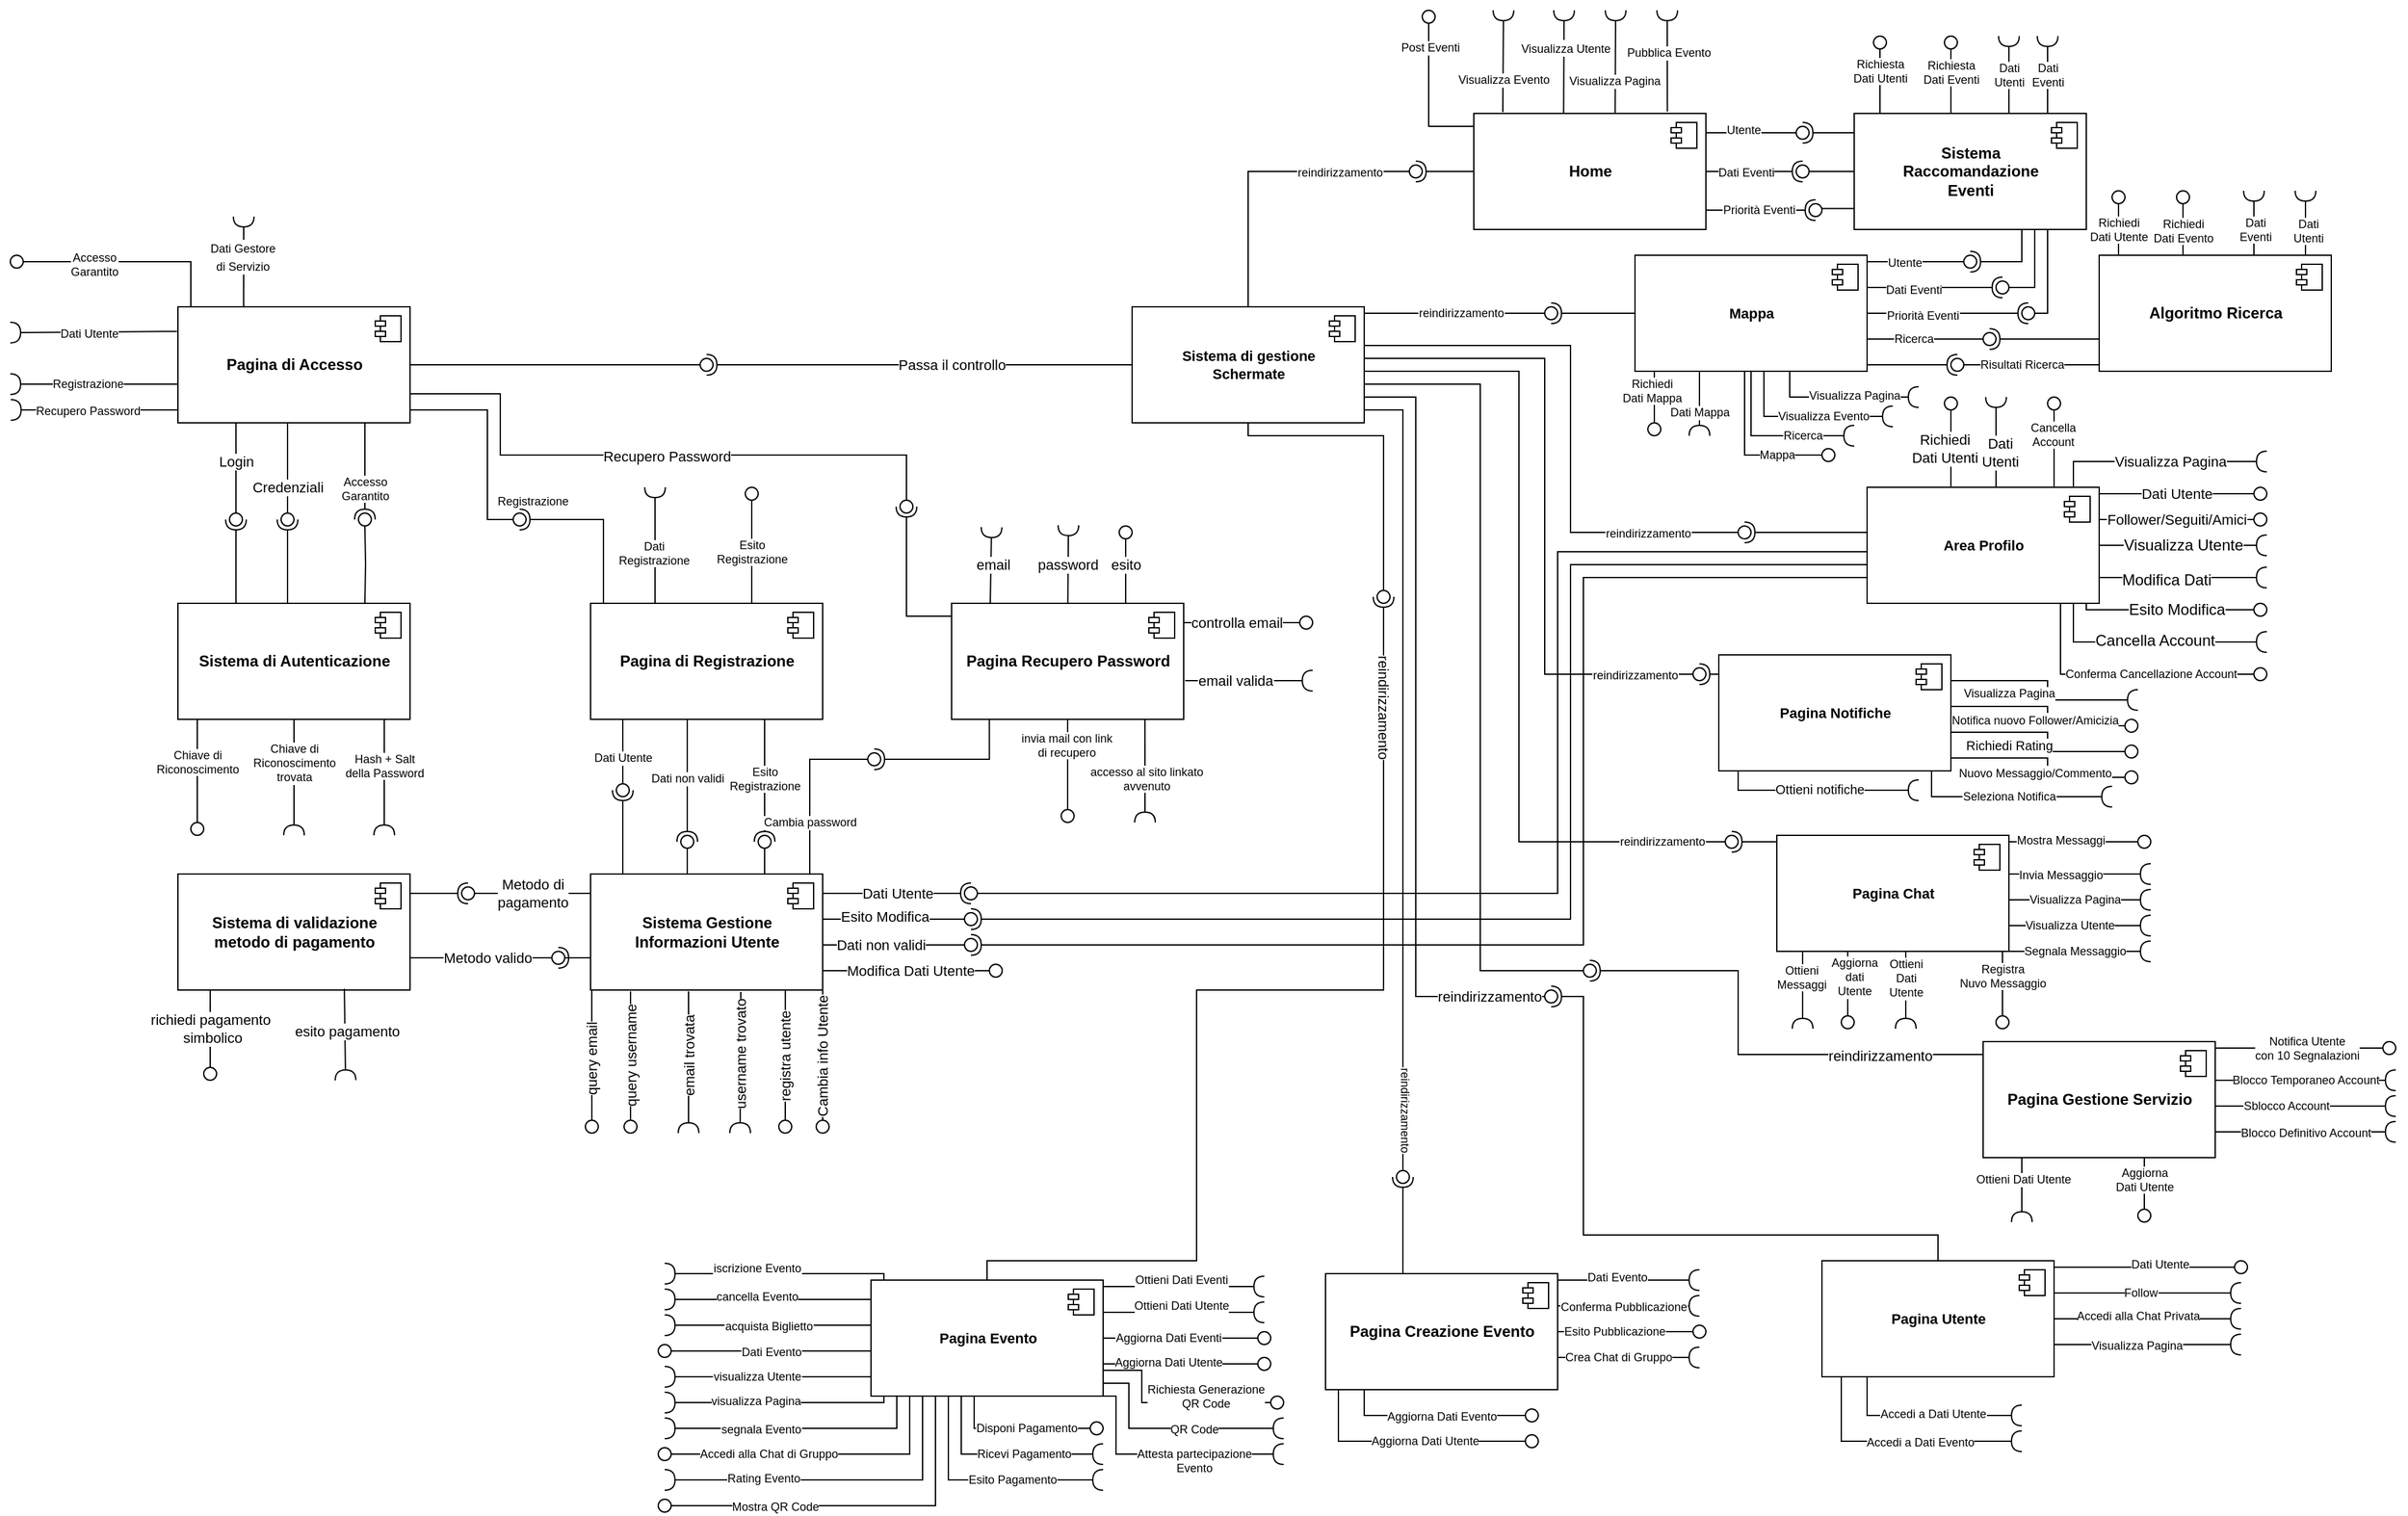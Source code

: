 <mxfile version="20.6.2" type="device"><diagram id="-3S4GXEFAY_bC88PFTIJ" name="Page-1"><mxGraphModel dx="2884" dy="1798" grid="1" gridSize="10" guides="1" tooltips="1" connect="1" arrows="1" fold="1" page="1" pageScale="1" pageWidth="1900" pageHeight="1200" math="0" shadow="0"><root><mxCell id="0"/><mxCell id="1" parent="0"/><mxCell id="IXNHVIC3nlmnhlN4M1Na-420" value="&lt;b&gt;Pagina di Accesso&lt;br&gt;&lt;/b&gt;" style="html=1;dropTarget=0;" vertex="1" parent="1"><mxGeometry x="150" y="249" width="180" height="90" as="geometry"/></mxCell><mxCell id="IXNHVIC3nlmnhlN4M1Na-421" value="" style="shape=module;jettyWidth=8;jettyHeight=4;" vertex="1" parent="IXNHVIC3nlmnhlN4M1Na-420"><mxGeometry x="1" width="20" height="20" relative="1" as="geometry"><mxPoint x="-27" y="7" as="offset"/></mxGeometry></mxCell><mxCell id="IXNHVIC3nlmnhlN4M1Na-422" value="&lt;b&gt;Sistema di Autenticazione&lt;br&gt;&lt;/b&gt;" style="html=1;dropTarget=0;" vertex="1" parent="1"><mxGeometry x="150" y="479" width="180" height="90" as="geometry"/></mxCell><mxCell id="IXNHVIC3nlmnhlN4M1Na-423" value="" style="shape=module;jettyWidth=8;jettyHeight=4;" vertex="1" parent="IXNHVIC3nlmnhlN4M1Na-422"><mxGeometry x="1" width="20" height="20" relative="1" as="geometry"><mxPoint x="-27" y="7" as="offset"/></mxGeometry></mxCell><mxCell id="IXNHVIC3nlmnhlN4M1Na-424" value="&lt;b&gt;Pagina di Registrazione&lt;br&gt;&lt;/b&gt;" style="html=1;dropTarget=0;" vertex="1" parent="1"><mxGeometry x="470" y="479" width="180" height="90" as="geometry"/></mxCell><mxCell id="IXNHVIC3nlmnhlN4M1Na-425" value="" style="shape=module;jettyWidth=8;jettyHeight=4;" vertex="1" parent="IXNHVIC3nlmnhlN4M1Na-424"><mxGeometry x="1" width="20" height="20" relative="1" as="geometry"><mxPoint x="-27" y="7" as="offset"/></mxGeometry></mxCell><mxCell id="IXNHVIC3nlmnhlN4M1Na-426" value="&lt;b&gt;Pagina Recupero Password&lt;br&gt;&lt;/b&gt;" style="html=1;dropTarget=0;" vertex="1" parent="1"><mxGeometry x="750" y="479" width="180" height="90" as="geometry"/></mxCell><mxCell id="IXNHVIC3nlmnhlN4M1Na-427" value="" style="shape=module;jettyWidth=8;jettyHeight=4;" vertex="1" parent="IXNHVIC3nlmnhlN4M1Na-426"><mxGeometry x="1" width="20" height="20" relative="1" as="geometry"><mxPoint x="-27" y="7" as="offset"/></mxGeometry></mxCell><mxCell id="IXNHVIC3nlmnhlN4M1Na-428" value="&lt;div&gt;&lt;b&gt;Sistema Gestione&lt;/b&gt;&lt;/div&gt;&lt;div&gt;&lt;b&gt;Informazioni Utente&lt;br&gt;&lt;/b&gt;&lt;/div&gt;" style="html=1;dropTarget=0;" vertex="1" parent="1"><mxGeometry x="470" y="689" width="180" height="90" as="geometry"/></mxCell><mxCell id="IXNHVIC3nlmnhlN4M1Na-429" value="" style="shape=module;jettyWidth=8;jettyHeight=4;" vertex="1" parent="IXNHVIC3nlmnhlN4M1Na-428"><mxGeometry x="1" width="20" height="20" relative="1" as="geometry"><mxPoint x="-27" y="7" as="offset"/></mxGeometry></mxCell><mxCell id="IXNHVIC3nlmnhlN4M1Na-430" value="" style="rounded=0;orthogonalLoop=1;jettySize=auto;html=1;endArrow=none;endFill=0;sketch=0;sourcePerimeterSpacing=0;targetPerimeterSpacing=0;edgeStyle=orthogonalEdgeStyle;" edge="1" parent="1" target="IXNHVIC3nlmnhlN4M1Na-433"><mxGeometry relative="1" as="geometry"><mxPoint x="195" y="339" as="sourcePoint"/><Array as="points"><mxPoint x="195" y="349"/><mxPoint x="195" y="349"/></Array></mxGeometry></mxCell><mxCell id="IXNHVIC3nlmnhlN4M1Na-431" value="Login" style="edgeLabel;html=1;align=center;verticalAlign=middle;resizable=0;points=[];" vertex="1" connectable="0" parent="IXNHVIC3nlmnhlN4M1Na-430"><mxGeometry x="0.514" relative="1" as="geometry"><mxPoint y="-23" as="offset"/></mxGeometry></mxCell><mxCell id="IXNHVIC3nlmnhlN4M1Na-432" value="" style="rounded=0;orthogonalLoop=1;jettySize=auto;html=1;endArrow=halfCircle;endFill=0;entryX=0.5;entryY=0.5;endSize=6;strokeWidth=1;sketch=0;edgeStyle=orthogonalEdgeStyle;" edge="1" parent="1" target="IXNHVIC3nlmnhlN4M1Na-433"><mxGeometry relative="1" as="geometry"><mxPoint x="195" y="479" as="sourcePoint"/><Array as="points"><mxPoint x="195" y="459"/><mxPoint x="195" y="459"/></Array></mxGeometry></mxCell><mxCell id="IXNHVIC3nlmnhlN4M1Na-433" value="" style="ellipse;whiteSpace=wrap;html=1;align=center;aspect=fixed;resizable=0;points=[];outlineConnect=0;sketch=0;" vertex="1" parent="1"><mxGeometry x="190" y="409" width="10" height="10" as="geometry"/></mxCell><mxCell id="IXNHVIC3nlmnhlN4M1Na-434" value="" style="rounded=0;orthogonalLoop=1;jettySize=auto;html=1;endArrow=none;endFill=0;sketch=0;sourcePerimeterSpacing=0;targetPerimeterSpacing=0;edgeStyle=orthogonalEdgeStyle;" edge="1" parent="1" target="IXNHVIC3nlmnhlN4M1Na-437"><mxGeometry relative="1" as="geometry"><mxPoint x="235" y="339" as="sourcePoint"/><Array as="points"><mxPoint x="235" y="359"/><mxPoint x="235" y="359"/></Array></mxGeometry></mxCell><mxCell id="IXNHVIC3nlmnhlN4M1Na-435" value="Credenziali" style="edgeLabel;html=1;align=center;verticalAlign=middle;resizable=0;points=[];" vertex="1" connectable="0" parent="IXNHVIC3nlmnhlN4M1Na-434"><mxGeometry x="0.333" relative="1" as="geometry"><mxPoint y="3" as="offset"/></mxGeometry></mxCell><mxCell id="IXNHVIC3nlmnhlN4M1Na-436" value="" style="rounded=0;orthogonalLoop=1;jettySize=auto;html=1;endArrow=halfCircle;endFill=0;entryX=0.5;entryY=0.5;endSize=6;strokeWidth=1;sketch=0;edgeStyle=orthogonalEdgeStyle;" edge="1" parent="1" target="IXNHVIC3nlmnhlN4M1Na-437"><mxGeometry relative="1" as="geometry"><mxPoint x="235" y="479" as="sourcePoint"/><Array as="points"><mxPoint x="235" y="469"/><mxPoint x="235" y="469"/></Array></mxGeometry></mxCell><mxCell id="IXNHVIC3nlmnhlN4M1Na-437" value="" style="ellipse;whiteSpace=wrap;html=1;align=center;aspect=fixed;resizable=0;points=[];outlineConnect=0;sketch=0;" vertex="1" parent="1"><mxGeometry x="230" y="409" width="10" height="10" as="geometry"/></mxCell><mxCell id="IXNHVIC3nlmnhlN4M1Na-438" value="" style="rounded=0;orthogonalLoop=1;jettySize=auto;html=1;endArrow=none;endFill=0;sketch=0;sourcePerimeterSpacing=0;targetPerimeterSpacing=0;fontSize=9;edgeStyle=orthogonalEdgeStyle;" edge="1" parent="1" target="IXNHVIC3nlmnhlN4M1Na-441"><mxGeometry relative="1" as="geometry"><mxPoint x="295" y="479" as="sourcePoint"/><Array as="points"/></mxGeometry></mxCell><mxCell id="IXNHVIC3nlmnhlN4M1Na-439" value="" style="rounded=0;orthogonalLoop=1;jettySize=auto;html=1;endArrow=halfCircle;endFill=0;endSize=6;strokeWidth=1;sketch=0;fontSize=9;edgeStyle=orthogonalEdgeStyle;" edge="1" parent="1"><mxGeometry relative="1" as="geometry"><mxPoint x="295" y="339" as="sourcePoint"/><mxPoint x="295" y="414" as="targetPoint"/><Array as="points"/></mxGeometry></mxCell><mxCell id="IXNHVIC3nlmnhlN4M1Na-440" value="&lt;div&gt;Accesso &lt;br&gt;&lt;/div&gt;&lt;div&gt;Garantito&lt;/div&gt;" style="edgeLabel;html=1;align=center;verticalAlign=middle;resizable=0;points=[];fontSize=9;" vertex="1" connectable="0" parent="IXNHVIC3nlmnhlN4M1Na-439"><mxGeometry x="-0.352" y="1" relative="1" as="geometry"><mxPoint x="-1" y="26" as="offset"/></mxGeometry></mxCell><mxCell id="IXNHVIC3nlmnhlN4M1Na-441" value="" style="ellipse;whiteSpace=wrap;html=1;align=center;aspect=fixed;resizable=0;points=[];outlineConnect=0;sketch=0;fontSize=9;" vertex="1" parent="1"><mxGeometry x="290" y="409" width="10" height="10" as="geometry"/></mxCell><mxCell id="IXNHVIC3nlmnhlN4M1Na-442" value="" style="rounded=0;orthogonalLoop=1;jettySize=auto;html=1;endArrow=halfCircle;endFill=0;entryX=0.5;entryY=0.5;endSize=6;strokeWidth=1;sketch=0;fontSize=9;exitX=-0.002;exitY=0.667;exitDx=0;exitDy=0;exitPerimeter=0;" edge="1" parent="1"><mxGeometry relative="1" as="geometry"><mxPoint x="150" y="329.03" as="sourcePoint"/><mxPoint x="20.36" y="329" as="targetPoint"/></mxGeometry></mxCell><mxCell id="IXNHVIC3nlmnhlN4M1Na-443" value="Recupero Password" style="edgeLabel;html=1;align=center;verticalAlign=middle;resizable=0;points=[];fontSize=9;" vertex="1" connectable="0" parent="IXNHVIC3nlmnhlN4M1Na-442"><mxGeometry x="0.248" y="1" relative="1" as="geometry"><mxPoint x="11" as="offset"/></mxGeometry></mxCell><mxCell id="IXNHVIC3nlmnhlN4M1Na-444" value="" style="rounded=0;orthogonalLoop=1;jettySize=auto;html=1;endArrow=halfCircle;endFill=0;entryX=0.5;entryY=0.5;endSize=6;strokeWidth=1;sketch=0;fontSize=9;exitX=0.001;exitY=0.667;exitDx=0;exitDy=0;exitPerimeter=0;" edge="1" parent="1" source="IXNHVIC3nlmnhlN4M1Na-420"><mxGeometry relative="1" as="geometry"><mxPoint x="40" y="309" as="sourcePoint"/><mxPoint x="20" y="309" as="targetPoint"/></mxGeometry></mxCell><mxCell id="IXNHVIC3nlmnhlN4M1Na-445" value="Registrazione" style="edgeLabel;html=1;align=center;verticalAlign=middle;resizable=0;points=[];fontSize=9;" vertex="1" connectable="0" parent="IXNHVIC3nlmnhlN4M1Na-444"><mxGeometry x="0.31" relative="1" as="geometry"><mxPoint x="15" as="offset"/></mxGeometry></mxCell><mxCell id="IXNHVIC3nlmnhlN4M1Na-446" value="" style="rounded=0;orthogonalLoop=1;jettySize=auto;html=1;endArrow=halfCircle;endFill=0;entryX=0.5;entryY=0.5;endSize=6;strokeWidth=1;sketch=0;fontSize=9;exitX=-0.004;exitY=0.212;exitDx=0;exitDy=0;exitPerimeter=0;" edge="1" parent="1" source="IXNHVIC3nlmnhlN4M1Na-420"><mxGeometry relative="1" as="geometry"><mxPoint x="40" y="269" as="sourcePoint"/><mxPoint x="20" y="269" as="targetPoint"/></mxGeometry></mxCell><mxCell id="IXNHVIC3nlmnhlN4M1Na-447" value="Dati Utente" style="edgeLabel;html=1;align=center;verticalAlign=middle;resizable=0;points=[];fontSize=9;" vertex="1" connectable="0" parent="IXNHVIC3nlmnhlN4M1Na-446"><mxGeometry x="-0.195" y="2" relative="1" as="geometry"><mxPoint x="-17" y="-1" as="offset"/></mxGeometry></mxCell><mxCell id="IXNHVIC3nlmnhlN4M1Na-448" value="" style="rounded=0;orthogonalLoop=1;jettySize=auto;html=1;endArrow=none;endFill=0;sketch=0;sourcePerimeterSpacing=0;targetPerimeterSpacing=0;fontSize=11;edgeStyle=orthogonalEdgeStyle;" edge="1" parent="1" source="IXNHVIC3nlmnhlN4M1Na-420" target="IXNHVIC3nlmnhlN4M1Na-451"><mxGeometry relative="1" as="geometry"><mxPoint x="520" y="414" as="sourcePoint"/><Array as="points"><mxPoint x="390" y="329"/><mxPoint x="390" y="414"/></Array></mxGeometry></mxCell><mxCell id="IXNHVIC3nlmnhlN4M1Na-449" value="&lt;font style=&quot;font-size: 9px;&quot;&gt;Registrazione&lt;/font&gt;" style="edgeLabel;html=1;align=center;verticalAlign=middle;resizable=0;points=[];fontSize=11;" vertex="1" connectable="0" parent="IXNHVIC3nlmnhlN4M1Na-448"><mxGeometry x="-0.161" y="1" relative="1" as="geometry"><mxPoint x="34" y="61" as="offset"/></mxGeometry></mxCell><mxCell id="IXNHVIC3nlmnhlN4M1Na-450" value="" style="rounded=0;orthogonalLoop=1;jettySize=auto;html=1;endArrow=halfCircle;endFill=0;entryX=0.5;entryY=0.5;endSize=6;strokeWidth=1;sketch=0;fontSize=11;edgeStyle=orthogonalEdgeStyle;" edge="1" parent="1" source="IXNHVIC3nlmnhlN4M1Na-424" target="IXNHVIC3nlmnhlN4M1Na-451"><mxGeometry relative="1" as="geometry"><mxPoint x="520" y="414" as="sourcePoint"/><Array as="points"><mxPoint x="480" y="414"/></Array></mxGeometry></mxCell><mxCell id="IXNHVIC3nlmnhlN4M1Na-451" value="" style="ellipse;whiteSpace=wrap;html=1;align=center;aspect=fixed;resizable=0;points=[];outlineConnect=0;sketch=0;fontSize=11;" vertex="1" parent="1"><mxGeometry x="410" y="409" width="10" height="10" as="geometry"/></mxCell><mxCell id="IXNHVIC3nlmnhlN4M1Na-452" value="" style="rounded=0;orthogonalLoop=1;jettySize=auto;html=1;endArrow=halfCircle;endFill=0;endSize=6;strokeWidth=1;sketch=0;fontSize=9;edgeStyle=orthogonalEdgeStyle;" edge="1" parent="1"><mxGeometry relative="1" as="geometry"><mxPoint x="520" y="479" as="sourcePoint"/><mxPoint x="520" y="389" as="targetPoint"/><Array as="points"><mxPoint x="520" y="459"/><mxPoint x="520" y="459"/></Array></mxGeometry></mxCell><mxCell id="IXNHVIC3nlmnhlN4M1Na-453" value="&lt;div&gt;Dati &lt;br&gt;&lt;/div&gt;&lt;div&gt;Registrazione&lt;/div&gt;" style="edgeLabel;html=1;align=center;verticalAlign=middle;resizable=0;points=[];fontSize=9;rotation=0;" vertex="1" connectable="0" parent="IXNHVIC3nlmnhlN4M1Na-452"><mxGeometry x="-0.144" y="1" relative="1" as="geometry"><mxPoint y="-1" as="offset"/></mxGeometry></mxCell><mxCell id="IXNHVIC3nlmnhlN4M1Na-454" value="" style="rounded=0;orthogonalLoop=1;jettySize=auto;html=1;endArrow=none;endFill=0;sketch=0;sourcePerimeterSpacing=0;targetPerimeterSpacing=0;fontSize=9;edgeStyle=orthogonalEdgeStyle;" edge="1" parent="1" source="IXNHVIC3nlmnhlN4M1Na-420" target="IXNHVIC3nlmnhlN4M1Na-456"><mxGeometry relative="1" as="geometry"><mxPoint x="60" y="204" as="sourcePoint"/><Array as="points"><mxPoint x="160" y="214"/></Array></mxGeometry></mxCell><mxCell id="IXNHVIC3nlmnhlN4M1Na-455" value="&lt;div&gt;Accesso &lt;br&gt;&lt;/div&gt;&lt;div&gt;Garantito&lt;/div&gt;" style="edgeLabel;html=1;align=center;verticalAlign=middle;resizable=0;points=[];fontSize=9;" vertex="1" connectable="0" parent="IXNHVIC3nlmnhlN4M1Na-454"><mxGeometry x="0.336" y="2" relative="1" as="geometry"><mxPoint as="offset"/></mxGeometry></mxCell><mxCell id="IXNHVIC3nlmnhlN4M1Na-456" value="" style="ellipse;whiteSpace=wrap;html=1;align=center;aspect=fixed;resizable=0;points=[];outlineConnect=0;sketch=0;fontSize=9;" vertex="1" parent="1"><mxGeometry x="20" y="209" width="10" height="10" as="geometry"/></mxCell><mxCell id="IXNHVIC3nlmnhlN4M1Na-457" value="" style="rounded=0;orthogonalLoop=1;jettySize=auto;html=1;endArrow=none;endFill=0;sketch=0;sourcePerimeterSpacing=0;targetPerimeterSpacing=0;fontSize=9;exitX=0.092;exitY=1;exitDx=0;exitDy=0;exitPerimeter=0;edgeStyle=orthogonalEdgeStyle;" edge="1" parent="1" target="IXNHVIC3nlmnhlN4M1Na-460"><mxGeometry relative="1" as="geometry"><mxPoint x="496.56" y="569" as="sourcePoint"/><Array as="points"><mxPoint x="495" y="569"/></Array></mxGeometry></mxCell><mxCell id="IXNHVIC3nlmnhlN4M1Na-458" value="Dati Utente" style="edgeLabel;html=1;align=center;verticalAlign=middle;resizable=0;points=[];fontSize=9;" vertex="1" connectable="0" parent="IXNHVIC3nlmnhlN4M1Na-457"><mxGeometry x="-0.28" relative="1" as="geometry"><mxPoint y="13" as="offset"/></mxGeometry></mxCell><mxCell id="IXNHVIC3nlmnhlN4M1Na-459" value="" style="rounded=0;orthogonalLoop=1;jettySize=auto;html=1;endArrow=halfCircle;endFill=0;entryX=0.5;entryY=0.5;endSize=6;strokeWidth=1;sketch=0;fontSize=9;edgeStyle=orthogonalEdgeStyle;" edge="1" parent="1" target="IXNHVIC3nlmnhlN4M1Na-460"><mxGeometry relative="1" as="geometry"><mxPoint x="495" y="689" as="sourcePoint"/><Array as="points"><mxPoint x="495" y="669"/><mxPoint x="495" y="669"/></Array></mxGeometry></mxCell><mxCell id="IXNHVIC3nlmnhlN4M1Na-460" value="" style="ellipse;whiteSpace=wrap;html=1;align=center;aspect=fixed;resizable=0;points=[];outlineConnect=0;sketch=0;fontSize=9;" vertex="1" parent="1"><mxGeometry x="490" y="619" width="10" height="10" as="geometry"/></mxCell><mxCell id="IXNHVIC3nlmnhlN4M1Na-461" value="" style="rounded=0;orthogonalLoop=1;jettySize=auto;html=1;endArrow=halfCircle;endFill=0;endSize=6;strokeWidth=1;sketch=0;fontSize=9;" edge="1" parent="1"><mxGeometry relative="1" as="geometry"><mxPoint x="310.03" y="569" as="sourcePoint"/><mxPoint x="310" y="659" as="targetPoint"/></mxGeometry></mxCell><mxCell id="IXNHVIC3nlmnhlN4M1Na-462" value="&lt;div&gt;Hash + Salt&lt;/div&gt;&lt;div&gt;della Password&lt;br&gt;&lt;/div&gt;" style="edgeLabel;html=1;align=center;verticalAlign=middle;resizable=0;points=[];fontSize=9;" vertex="1" connectable="0" parent="IXNHVIC3nlmnhlN4M1Na-461"><mxGeometry x="-0.202" relative="1" as="geometry"><mxPoint as="offset"/></mxGeometry></mxCell><mxCell id="IXNHVIC3nlmnhlN4M1Na-463" value="" style="rounded=0;orthogonalLoop=1;jettySize=auto;html=1;endArrow=none;endFill=0;sketch=0;sourcePerimeterSpacing=0;targetPerimeterSpacing=0;fontSize=9;exitX=0.25;exitY=1;exitDx=0;exitDy=0;" edge="1" parent="1" target="IXNHVIC3nlmnhlN4M1Na-465"><mxGeometry relative="1" as="geometry"><mxPoint x="165" y="569" as="sourcePoint"/></mxGeometry></mxCell><mxCell id="IXNHVIC3nlmnhlN4M1Na-464" value="&lt;div&gt;Chiave di &lt;br&gt;&lt;/div&gt;&lt;div&gt;Riconoscimento&lt;/div&gt;" style="edgeLabel;html=1;align=center;verticalAlign=middle;resizable=0;points=[];fontSize=9;" vertex="1" connectable="0" parent="IXNHVIC3nlmnhlN4M1Na-463"><mxGeometry x="-0.188" relative="1" as="geometry"><mxPoint as="offset"/></mxGeometry></mxCell><mxCell id="IXNHVIC3nlmnhlN4M1Na-465" value="" style="ellipse;whiteSpace=wrap;html=1;align=center;aspect=fixed;resizable=0;points=[];outlineConnect=0;sketch=0;fontSize=9;" vertex="1" parent="1"><mxGeometry x="160" y="649" width="10" height="10" as="geometry"/></mxCell><mxCell id="IXNHVIC3nlmnhlN4M1Na-466" value="" style="rounded=0;orthogonalLoop=1;jettySize=auto;html=1;endArrow=halfCircle;endFill=0;endSize=6;strokeWidth=1;sketch=0;fontSize=9;exitX=0.5;exitY=1;exitDx=0;exitDy=0;" edge="1" parent="1" source="IXNHVIC3nlmnhlN4M1Na-422"><mxGeometry relative="1" as="geometry"><mxPoint x="280" y="644" as="sourcePoint"/><mxPoint x="240" y="659" as="targetPoint"/></mxGeometry></mxCell><mxCell id="IXNHVIC3nlmnhlN4M1Na-467" value="&lt;div&gt;Chiave di&lt;/div&gt;&lt;div&gt;Riconoscimento&lt;/div&gt;&lt;div&gt;trovata&lt;br&gt;&lt;/div&gt;" style="edgeLabel;html=1;align=center;verticalAlign=middle;resizable=0;points=[];fontSize=9;" vertex="1" connectable="0" parent="IXNHVIC3nlmnhlN4M1Na-466"><mxGeometry x="-0.244" relative="1" as="geometry"><mxPoint as="offset"/></mxGeometry></mxCell><mxCell id="IXNHVIC3nlmnhlN4M1Na-468" value="" style="rounded=0;orthogonalLoop=1;jettySize=auto;html=1;endArrow=none;endFill=0;sketch=0;sourcePerimeterSpacing=0;targetPerimeterSpacing=0;fontSize=9;edgeStyle=orthogonalEdgeStyle;" edge="1" parent="1" target="IXNHVIC3nlmnhlN4M1Na-471"><mxGeometry relative="1" as="geometry"><mxPoint x="545" y="689" as="sourcePoint"/><Array as="points"><mxPoint x="545" y="679"/><mxPoint x="545" y="679"/></Array></mxGeometry></mxCell><mxCell id="IXNHVIC3nlmnhlN4M1Na-469" value="" style="rounded=0;orthogonalLoop=1;jettySize=auto;html=1;endArrow=halfCircle;endFill=0;entryX=0.5;entryY=0.5;endSize=6;strokeWidth=1;sketch=0;fontSize=9;edgeStyle=orthogonalEdgeStyle;" edge="1" parent="1" target="IXNHVIC3nlmnhlN4M1Na-471"><mxGeometry relative="1" as="geometry"><mxPoint x="545" y="569" as="sourcePoint"/><Array as="points"><mxPoint x="545" y="579"/><mxPoint x="545" y="579"/></Array></mxGeometry></mxCell><mxCell id="IXNHVIC3nlmnhlN4M1Na-470" value="Dati non validi" style="edgeLabel;html=1;align=center;verticalAlign=middle;resizable=0;points=[];fontSize=9;rotation=0;" vertex="1" connectable="0" parent="IXNHVIC3nlmnhlN4M1Na-469"><mxGeometry x="-0.255" relative="1" as="geometry"><mxPoint y="10" as="offset"/></mxGeometry></mxCell><mxCell id="IXNHVIC3nlmnhlN4M1Na-471" value="" style="ellipse;whiteSpace=wrap;html=1;align=center;aspect=fixed;resizable=0;points=[];outlineConnect=0;sketch=0;fontSize=9;" vertex="1" parent="1"><mxGeometry x="540" y="659" width="10" height="10" as="geometry"/></mxCell><mxCell id="IXNHVIC3nlmnhlN4M1Na-472" value="" style="rounded=0;orthogonalLoop=1;jettySize=auto;html=1;endArrow=none;endFill=0;sketch=0;sourcePerimeterSpacing=0;targetPerimeterSpacing=0;fontSize=9;edgeStyle=orthogonalEdgeStyle;" edge="1" parent="1" target="IXNHVIC3nlmnhlN4M1Na-475"><mxGeometry relative="1" as="geometry"><mxPoint x="605" y="689" as="sourcePoint"/><Array as="points"><mxPoint x="605" y="679"/><mxPoint x="605" y="679"/></Array></mxGeometry></mxCell><mxCell id="IXNHVIC3nlmnhlN4M1Na-473" value="" style="rounded=0;orthogonalLoop=1;jettySize=auto;html=1;endArrow=halfCircle;endFill=0;entryX=0.5;entryY=0.5;endSize=6;strokeWidth=1;sketch=0;fontSize=9;edgeStyle=orthogonalEdgeStyle;" edge="1" parent="1" target="IXNHVIC3nlmnhlN4M1Na-475"><mxGeometry relative="1" as="geometry"><mxPoint x="605" y="569" as="sourcePoint"/><Array as="points"><mxPoint x="605" y="579"/><mxPoint x="605" y="579"/></Array></mxGeometry></mxCell><mxCell id="IXNHVIC3nlmnhlN4M1Na-474" value="&lt;div&gt;Esito &lt;br&gt;&lt;/div&gt;&lt;div&gt;Registrazione&lt;/div&gt;" style="edgeLabel;html=1;align=center;verticalAlign=middle;resizable=0;points=[];fontSize=9;rotation=0;" vertex="1" connectable="0" parent="IXNHVIC3nlmnhlN4M1Na-473"><mxGeometry x="-0.255" relative="1" as="geometry"><mxPoint y="10" as="offset"/></mxGeometry></mxCell><mxCell id="IXNHVIC3nlmnhlN4M1Na-475" value="" style="ellipse;whiteSpace=wrap;html=1;align=center;aspect=fixed;resizable=0;points=[];outlineConnect=0;sketch=0;fontSize=9;" vertex="1" parent="1"><mxGeometry x="600" y="659" width="10" height="10" as="geometry"/></mxCell><mxCell id="IXNHVIC3nlmnhlN4M1Na-476" value="" style="rounded=0;orthogonalLoop=1;jettySize=auto;html=1;endArrow=none;endFill=0;sketch=0;sourcePerimeterSpacing=0;targetPerimeterSpacing=0;fontSize=9;edgeStyle=orthogonalEdgeStyle;" edge="1" parent="1" source="IXNHVIC3nlmnhlN4M1Na-424" target="IXNHVIC3nlmnhlN4M1Na-478"><mxGeometry relative="1" as="geometry"><mxPoint x="700" y="534" as="sourcePoint"/><Array as="points"><mxPoint x="595" y="459"/><mxPoint x="595" y="459"/></Array></mxGeometry></mxCell><mxCell id="IXNHVIC3nlmnhlN4M1Na-477" value="&lt;div&gt;Esito &lt;br&gt;&lt;/div&gt;&lt;div&gt;Registrazione&lt;/div&gt;" style="edgeLabel;html=1;align=center;verticalAlign=middle;resizable=0;points=[];fontSize=9;rotation=0;" vertex="1" connectable="0" parent="IXNHVIC3nlmnhlN4M1Na-476"><mxGeometry x="-0.02" y="-2" relative="1" as="geometry"><mxPoint x="-2" y="-1" as="offset"/></mxGeometry></mxCell><mxCell id="IXNHVIC3nlmnhlN4M1Na-478" value="" style="ellipse;whiteSpace=wrap;html=1;align=center;aspect=fixed;resizable=0;points=[];outlineConnect=0;sketch=0;fontSize=9;" vertex="1" parent="1"><mxGeometry x="590" y="389" width="10" height="10" as="geometry"/></mxCell><mxCell id="IXNHVIC3nlmnhlN4M1Na-479" value="" style="rounded=0;orthogonalLoop=1;jettySize=auto;html=1;endArrow=halfCircle;endFill=0;endSize=6;strokeWidth=1;sketch=0;exitX=0.725;exitY=1.006;exitDx=0;exitDy=0;exitPerimeter=0;" edge="1" parent="1"><mxGeometry relative="1" as="geometry"><mxPoint x="586.5" y="780.54" as="sourcePoint"/><mxPoint x="586" y="890" as="targetPoint"/></mxGeometry></mxCell><mxCell id="IXNHVIC3nlmnhlN4M1Na-480" value="username trovato" style="edgeLabel;html=1;align=center;verticalAlign=middle;resizable=0;points=[];rotation=-90;" vertex="1" connectable="0" parent="IXNHVIC3nlmnhlN4M1Na-479"><mxGeometry x="-0.252" relative="1" as="geometry"><mxPoint y="8" as="offset"/></mxGeometry></mxCell><mxCell id="IXNHVIC3nlmnhlN4M1Na-481" value="" style="rounded=0;orthogonalLoop=1;jettySize=auto;html=1;endArrow=none;endFill=0;sketch=0;sourcePerimeterSpacing=0;targetPerimeterSpacing=0;exitX=0.083;exitY=0.989;exitDx=0;exitDy=0;exitPerimeter=0;" edge="1" parent="1" target="IXNHVIC3nlmnhlN4M1Na-483"><mxGeometry relative="1" as="geometry"><mxPoint x="470.94" y="779.01" as="sourcePoint"/></mxGeometry></mxCell><mxCell id="IXNHVIC3nlmnhlN4M1Na-482" value="query email" style="edgeLabel;html=1;align=center;verticalAlign=middle;resizable=0;points=[];rotation=-90;" vertex="1" connectable="0" parent="IXNHVIC3nlmnhlN4M1Na-481"><mxGeometry x="0.239" y="-2" relative="1" as="geometry"><mxPoint x="2" y="-9" as="offset"/></mxGeometry></mxCell><mxCell id="IXNHVIC3nlmnhlN4M1Na-483" value="" style="ellipse;whiteSpace=wrap;html=1;align=center;aspect=fixed;resizable=0;points=[];outlineConnect=0;sketch=0;" vertex="1" parent="1"><mxGeometry x="466" y="880" width="10" height="10" as="geometry"/></mxCell><mxCell id="IXNHVIC3nlmnhlN4M1Na-484" value="" style="rounded=0;orthogonalLoop=1;jettySize=auto;html=1;endArrow=none;endFill=0;sketch=0;sourcePerimeterSpacing=0;targetPerimeterSpacing=0;exitX=0.25;exitY=1;exitDx=0;exitDy=0;" edge="1" parent="1" target="IXNHVIC3nlmnhlN4M1Na-486"><mxGeometry relative="1" as="geometry"><mxPoint x="501" y="780" as="sourcePoint"/></mxGeometry></mxCell><mxCell id="IXNHVIC3nlmnhlN4M1Na-485" value="query username" style="edgeLabel;html=1;align=center;verticalAlign=middle;resizable=0;points=[];rotation=-90;" vertex="1" connectable="0" parent="IXNHVIC3nlmnhlN4M1Na-484"><mxGeometry x="-0.237" relative="1" as="geometry"><mxPoint y="12" as="offset"/></mxGeometry></mxCell><mxCell id="IXNHVIC3nlmnhlN4M1Na-486" value="" style="ellipse;whiteSpace=wrap;html=1;align=center;aspect=fixed;resizable=0;points=[];outlineConnect=0;sketch=0;" vertex="1" parent="1"><mxGeometry x="496" y="880" width="10" height="10" as="geometry"/></mxCell><mxCell id="IXNHVIC3nlmnhlN4M1Na-487" value="" style="rounded=0;orthogonalLoop=1;jettySize=auto;html=1;endArrow=halfCircle;endFill=0;endSize=6;strokeWidth=1;sketch=0;exitX=0.5;exitY=1;exitDx=0;exitDy=0;" edge="1" parent="1"><mxGeometry relative="1" as="geometry"><mxPoint x="546" y="780" as="sourcePoint"/><mxPoint x="546" y="890" as="targetPoint"/></mxGeometry></mxCell><mxCell id="IXNHVIC3nlmnhlN4M1Na-488" value="email trovata" style="edgeLabel;html=1;align=center;verticalAlign=middle;resizable=0;points=[];rotation=-90;" vertex="1" connectable="0" parent="IXNHVIC3nlmnhlN4M1Na-487"><mxGeometry x="0.182" relative="1" as="geometry"><mxPoint y="-15" as="offset"/></mxGeometry></mxCell><mxCell id="IXNHVIC3nlmnhlN4M1Na-489" value="" style="rounded=0;orthogonalLoop=1;jettySize=auto;html=1;endArrow=none;endFill=0;sketch=0;sourcePerimeterSpacing=0;targetPerimeterSpacing=0;exitX=0.917;exitY=0.994;exitDx=0;exitDy=0;exitPerimeter=0;" edge="1" parent="1" target="IXNHVIC3nlmnhlN4M1Na-491"><mxGeometry relative="1" as="geometry"><mxPoint x="621.06" y="779.46" as="sourcePoint"/></mxGeometry></mxCell><mxCell id="IXNHVIC3nlmnhlN4M1Na-490" value="registra utente" style="edgeLabel;html=1;align=center;verticalAlign=middle;resizable=0;points=[];rotation=-90;" vertex="1" connectable="0" parent="IXNHVIC3nlmnhlN4M1Na-489"><mxGeometry x="-0.263" y="1" relative="1" as="geometry"><mxPoint x="-1" y="14" as="offset"/></mxGeometry></mxCell><mxCell id="IXNHVIC3nlmnhlN4M1Na-491" value="" style="ellipse;whiteSpace=wrap;html=1;align=center;aspect=fixed;resizable=0;points=[];outlineConnect=0;sketch=0;" vertex="1" parent="1"><mxGeometry x="616" y="880" width="10" height="10" as="geometry"/></mxCell><mxCell id="IXNHVIC3nlmnhlN4M1Na-492" value="&lt;div&gt;&lt;b&gt;Sistema di validazione&lt;/b&gt;&lt;/div&gt;&lt;div&gt;&lt;b&gt;metodo di pagamento&lt;br&gt;&lt;/b&gt;&lt;/div&gt;" style="html=1;dropTarget=0;" vertex="1" parent="1"><mxGeometry x="150" y="689" width="180" height="90" as="geometry"/></mxCell><mxCell id="IXNHVIC3nlmnhlN4M1Na-493" value="" style="shape=module;jettyWidth=8;jettyHeight=4;" vertex="1" parent="IXNHVIC3nlmnhlN4M1Na-492"><mxGeometry x="1" width="20" height="20" relative="1" as="geometry"><mxPoint x="-27" y="7" as="offset"/></mxGeometry></mxCell><mxCell id="IXNHVIC3nlmnhlN4M1Na-494" value="" style="rounded=0;orthogonalLoop=1;jettySize=auto;html=1;endArrow=none;endFill=0;sketch=0;sourcePerimeterSpacing=0;targetPerimeterSpacing=0;edgeStyle=orthogonalEdgeStyle;" edge="1" parent="1" source="IXNHVIC3nlmnhlN4M1Na-428" target="IXNHVIC3nlmnhlN4M1Na-497"><mxGeometry relative="1" as="geometry"><mxPoint x="290" y="854" as="sourcePoint"/><Array as="points"><mxPoint x="460" y="704"/><mxPoint x="460" y="704"/></Array></mxGeometry></mxCell><mxCell id="IXNHVIC3nlmnhlN4M1Na-495" value="" style="rounded=0;orthogonalLoop=1;jettySize=auto;html=1;endArrow=halfCircle;endFill=0;entryX=0.5;entryY=0.5;endSize=6;strokeWidth=1;sketch=0;exitX=1;exitY=0.25;exitDx=0;exitDy=0;edgeStyle=orthogonalEdgeStyle;" edge="1" parent="1" source="IXNHVIC3nlmnhlN4M1Na-492" target="IXNHVIC3nlmnhlN4M1Na-497"><mxGeometry relative="1" as="geometry"><mxPoint x="330" y="854" as="sourcePoint"/><Array as="points"><mxPoint x="330" y="704"/></Array></mxGeometry></mxCell><mxCell id="IXNHVIC3nlmnhlN4M1Na-496" value="&lt;div&gt;Metodo di &lt;br&gt;&lt;/div&gt;&lt;div&gt;pagamento&lt;/div&gt;" style="edgeLabel;html=1;align=center;verticalAlign=middle;resizable=0;points=[];" vertex="1" connectable="0" parent="IXNHVIC3nlmnhlN4M1Na-495"><mxGeometry x="-0.105" y="1" relative="1" as="geometry"><mxPoint x="79" y="1" as="offset"/></mxGeometry></mxCell><mxCell id="IXNHVIC3nlmnhlN4M1Na-497" value="" style="ellipse;whiteSpace=wrap;html=1;align=center;aspect=fixed;resizable=0;points=[];outlineConnect=0;sketch=0;" vertex="1" parent="1"><mxGeometry x="370" y="699" width="10" height="10" as="geometry"/></mxCell><mxCell id="IXNHVIC3nlmnhlN4M1Na-498" value="" style="rounded=0;orthogonalLoop=1;jettySize=auto;html=1;endArrow=none;endFill=0;sketch=0;sourcePerimeterSpacing=0;targetPerimeterSpacing=0;edgeStyle=orthogonalEdgeStyle;" edge="1" parent="1" source="IXNHVIC3nlmnhlN4M1Na-492" target="IXNHVIC3nlmnhlN4M1Na-501"><mxGeometry relative="1" as="geometry"><mxPoint x="380" y="754" as="sourcePoint"/><Array as="points"><mxPoint x="350" y="754"/><mxPoint x="350" y="754"/></Array></mxGeometry></mxCell><mxCell id="IXNHVIC3nlmnhlN4M1Na-499" value="&lt;div&gt;Metodo valido&lt;br&gt;&lt;/div&gt;" style="edgeLabel;html=1;align=center;verticalAlign=middle;resizable=0;points=[];" vertex="1" connectable="0" parent="IXNHVIC3nlmnhlN4M1Na-498"><mxGeometry x="-0.182" y="1" relative="1" as="geometry"><mxPoint x="15" y="1" as="offset"/></mxGeometry></mxCell><mxCell id="IXNHVIC3nlmnhlN4M1Na-500" value="" style="rounded=0;orthogonalLoop=1;jettySize=auto;html=1;endArrow=halfCircle;endFill=0;entryX=0.5;entryY=0.5;endSize=6;strokeWidth=1;sketch=0;edgeStyle=orthogonalEdgeStyle;" edge="1" parent="1" source="IXNHVIC3nlmnhlN4M1Na-428" target="IXNHVIC3nlmnhlN4M1Na-501"><mxGeometry relative="1" as="geometry"><mxPoint x="420" y="754" as="sourcePoint"/><Array as="points"><mxPoint x="450" y="754"/><mxPoint x="450" y="754"/></Array></mxGeometry></mxCell><mxCell id="IXNHVIC3nlmnhlN4M1Na-501" value="" style="ellipse;whiteSpace=wrap;html=1;align=center;aspect=fixed;resizable=0;points=[];outlineConnect=0;sketch=0;" vertex="1" parent="1"><mxGeometry x="440" y="749" width="10" height="10" as="geometry"/></mxCell><mxCell id="IXNHVIC3nlmnhlN4M1Na-502" value="" style="rounded=0;orthogonalLoop=1;jettySize=auto;html=1;endArrow=none;endFill=0;sketch=0;sourcePerimeterSpacing=0;targetPerimeterSpacing=0;exitX=0.139;exitY=1;exitDx=0;exitDy=0;exitPerimeter=0;" edge="1" parent="1" source="IXNHVIC3nlmnhlN4M1Na-492" target="IXNHVIC3nlmnhlN4M1Na-504"><mxGeometry relative="1" as="geometry"><mxPoint x="185" y="864" as="sourcePoint"/></mxGeometry></mxCell><mxCell id="IXNHVIC3nlmnhlN4M1Na-503" value="&lt;div&gt;richiedi pagamento&lt;/div&gt;&lt;div&gt;&amp;nbsp;simbolico&lt;/div&gt;" style="edgeLabel;html=1;align=center;verticalAlign=middle;resizable=0;points=[];" vertex="1" connectable="0" parent="IXNHVIC3nlmnhlN4M1Na-502"><mxGeometry x="0.433" relative="1" as="geometry"><mxPoint y="-13" as="offset"/></mxGeometry></mxCell><mxCell id="IXNHVIC3nlmnhlN4M1Na-504" value="" style="ellipse;whiteSpace=wrap;html=1;align=center;aspect=fixed;resizable=0;points=[];outlineConnect=0;sketch=0;" vertex="1" parent="1"><mxGeometry x="170" y="839" width="10" height="10" as="geometry"/></mxCell><mxCell id="IXNHVIC3nlmnhlN4M1Na-505" value="" style="rounded=0;orthogonalLoop=1;jettySize=auto;html=1;endArrow=halfCircle;endFill=0;endSize=6;strokeWidth=1;sketch=0;exitX=0.717;exitY=0.989;exitDx=0;exitDy=0;exitPerimeter=0;" edge="1" parent="1" source="IXNHVIC3nlmnhlN4M1Na-492"><mxGeometry relative="1" as="geometry"><mxPoint x="290" y="843.75" as="sourcePoint"/><mxPoint x="280" y="849" as="targetPoint"/></mxGeometry></mxCell><mxCell id="IXNHVIC3nlmnhlN4M1Na-506" value="esito pagamento" style="edgeLabel;html=1;align=center;verticalAlign=middle;resizable=0;points=[];" vertex="1" connectable="0" parent="IXNHVIC3nlmnhlN4M1Na-505"><mxGeometry x="-0.47" y="1" relative="1" as="geometry"><mxPoint y="14" as="offset"/></mxGeometry></mxCell><mxCell id="IXNHVIC3nlmnhlN4M1Na-507" value="" style="rounded=0;orthogonalLoop=1;jettySize=auto;html=1;endArrow=none;endFill=0;sketch=0;sourcePerimeterSpacing=0;targetPerimeterSpacing=0;exitX=1;exitY=0.75;exitDx=0;exitDy=0;edgeStyle=orthogonalEdgeStyle;" edge="1" parent="1" source="IXNHVIC3nlmnhlN4M1Na-420" target="IXNHVIC3nlmnhlN4M1Na-510"><mxGeometry relative="1" as="geometry"><mxPoint x="620" y="344" as="sourcePoint"/><Array as="points"><mxPoint x="400" y="317"/><mxPoint x="400" y="364"/></Array></mxGeometry></mxCell><mxCell id="IXNHVIC3nlmnhlN4M1Na-508" value="Recupero Password" style="edgeLabel;html=1;align=center;verticalAlign=middle;resizable=0;points=[];" vertex="1" connectable="0" parent="IXNHVIC3nlmnhlN4M1Na-507"><mxGeometry x="0.054" y="-1" relative="1" as="geometry"><mxPoint as="offset"/></mxGeometry></mxCell><mxCell id="IXNHVIC3nlmnhlN4M1Na-509" value="" style="rounded=0;orthogonalLoop=1;jettySize=auto;html=1;endArrow=halfCircle;endFill=0;entryX=0.5;entryY=0.5;endSize=6;strokeWidth=1;sketch=0;edgeStyle=orthogonalEdgeStyle;" edge="1" parent="1" source="IXNHVIC3nlmnhlN4M1Na-426" target="IXNHVIC3nlmnhlN4M1Na-510"><mxGeometry relative="1" as="geometry"><mxPoint x="660" y="344" as="sourcePoint"/><Array as="points"><mxPoint x="715" y="489"/></Array></mxGeometry></mxCell><mxCell id="IXNHVIC3nlmnhlN4M1Na-510" value="" style="ellipse;whiteSpace=wrap;html=1;align=center;aspect=fixed;resizable=0;points=[];outlineConnect=0;sketch=0;" vertex="1" parent="1"><mxGeometry x="710" y="399" width="10" height="10" as="geometry"/></mxCell><mxCell id="IXNHVIC3nlmnhlN4M1Na-511" value="" style="rounded=0;orthogonalLoop=1;jettySize=auto;html=1;endArrow=halfCircle;endFill=0;endSize=6;strokeWidth=1;sketch=0;exitX=0.05;exitY=-0.011;exitDx=0;exitDy=0;exitPerimeter=0;" edge="1" parent="1"><mxGeometry relative="1" as="geometry"><mxPoint x="780" y="479" as="sourcePoint"/><mxPoint x="781" y="419.99" as="targetPoint"/></mxGeometry></mxCell><mxCell id="IXNHVIC3nlmnhlN4M1Na-512" value="email" style="edgeLabel;html=1;align=center;verticalAlign=middle;resizable=0;points=[];" vertex="1" connectable="0" parent="IXNHVIC3nlmnhlN4M1Na-511"><mxGeometry x="-0.203" y="-1" relative="1" as="geometry"><mxPoint y="-7" as="offset"/></mxGeometry></mxCell><mxCell id="IXNHVIC3nlmnhlN4M1Na-513" value="" style="rounded=0;orthogonalLoop=1;jettySize=auto;html=1;endArrow=halfCircle;endFill=0;endSize=6;strokeWidth=1;sketch=0;exitX=0.442;exitY=0.006;exitDx=0;exitDy=0;exitPerimeter=0;" edge="1" parent="1"><mxGeometry relative="1" as="geometry"><mxPoint x="840.16" y="479" as="sourcePoint"/><mxPoint x="840.6" y="418.46" as="targetPoint"/></mxGeometry></mxCell><mxCell id="IXNHVIC3nlmnhlN4M1Na-514" value="password" style="edgeLabel;html=1;align=center;verticalAlign=middle;resizable=0;points=[];" vertex="1" connectable="0" parent="IXNHVIC3nlmnhlN4M1Na-513"><mxGeometry x="-0.223" y="1" relative="1" as="geometry"><mxPoint y="-7" as="offset"/></mxGeometry></mxCell><mxCell id="IXNHVIC3nlmnhlN4M1Na-515" value="" style="rounded=0;orthogonalLoop=1;jettySize=auto;html=1;endArrow=none;endFill=0;sketch=0;sourcePerimeterSpacing=0;targetPerimeterSpacing=0;exitX=0.75;exitY=0;exitDx=0;exitDy=0;" edge="1" parent="1" source="IXNHVIC3nlmnhlN4M1Na-426" target="IXNHVIC3nlmnhlN4M1Na-517"><mxGeometry relative="1" as="geometry"><mxPoint x="910" y="444" as="sourcePoint"/></mxGeometry></mxCell><mxCell id="IXNHVIC3nlmnhlN4M1Na-516" value="esito " style="edgeLabel;html=1;align=center;verticalAlign=middle;resizable=0;points=[];" vertex="1" connectable="0" parent="IXNHVIC3nlmnhlN4M1Na-515"><mxGeometry x="0.22" relative="1" as="geometry"><mxPoint as="offset"/></mxGeometry></mxCell><mxCell id="IXNHVIC3nlmnhlN4M1Na-517" value="" style="ellipse;whiteSpace=wrap;html=1;align=center;aspect=fixed;resizable=0;points=[];outlineConnect=0;sketch=0;" vertex="1" parent="1"><mxGeometry x="880" y="419" width="10" height="10" as="geometry"/></mxCell><mxCell id="IXNHVIC3nlmnhlN4M1Na-518" value="" style="rounded=0;orthogonalLoop=1;jettySize=auto;html=1;endArrow=none;endFill=0;sketch=0;sourcePerimeterSpacing=0;targetPerimeterSpacing=0;" edge="1" parent="1" target="IXNHVIC3nlmnhlN4M1Na-520"><mxGeometry relative="1" as="geometry"><mxPoint x="930" y="494" as="sourcePoint"/></mxGeometry></mxCell><mxCell id="IXNHVIC3nlmnhlN4M1Na-519" value="controlla email" style="edgeLabel;html=1;align=center;verticalAlign=middle;resizable=0;points=[];" vertex="1" connectable="0" parent="IXNHVIC3nlmnhlN4M1Na-518"><mxGeometry x="-0.171" y="3" relative="1" as="geometry"><mxPoint x="3" y="3" as="offset"/></mxGeometry></mxCell><mxCell id="IXNHVIC3nlmnhlN4M1Na-520" value="" style="ellipse;whiteSpace=wrap;html=1;align=center;aspect=fixed;resizable=0;points=[];outlineConnect=0;sketch=0;" vertex="1" parent="1"><mxGeometry x="1020" y="489" width="10" height="10" as="geometry"/></mxCell><mxCell id="IXNHVIC3nlmnhlN4M1Na-521" value="" style="rounded=0;orthogonalLoop=1;jettySize=auto;html=1;endArrow=halfCircle;endFill=0;endSize=6;strokeWidth=1;sketch=0;exitX=1.006;exitY=0.667;exitDx=0;exitDy=0;exitPerimeter=0;" edge="1" parent="1" source="IXNHVIC3nlmnhlN4M1Na-426"><mxGeometry relative="1" as="geometry"><mxPoint x="1040" y="614" as="sourcePoint"/><mxPoint x="1030" y="539" as="targetPoint"/></mxGeometry></mxCell><mxCell id="IXNHVIC3nlmnhlN4M1Na-522" value="email valida" style="edgeLabel;html=1;align=center;verticalAlign=middle;resizable=0;points=[];" vertex="1" connectable="0" parent="IXNHVIC3nlmnhlN4M1Na-521"><mxGeometry x="-0.284" relative="1" as="geometry"><mxPoint x="3" as="offset"/></mxGeometry></mxCell><mxCell id="IXNHVIC3nlmnhlN4M1Na-523" value="" style="rounded=0;orthogonalLoop=1;jettySize=auto;html=1;endArrow=halfCircle;endFill=0;endSize=6;strokeWidth=1;sketch=0;exitX=0.283;exitY=0;exitDx=0;exitDy=0;exitPerimeter=0;" edge="1" parent="1" source="IXNHVIC3nlmnhlN4M1Na-420"><mxGeometry relative="1" as="geometry"><mxPoint x="270" y="164" as="sourcePoint"/><mxPoint x="201" y="179" as="targetPoint"/></mxGeometry></mxCell><mxCell id="IXNHVIC3nlmnhlN4M1Na-524" value="&lt;div&gt;&lt;font style=&quot;font-size: 9px;&quot;&gt;Dati Gestore &lt;br&gt;&lt;/font&gt;&lt;/div&gt;&lt;div&gt;&lt;font style=&quot;font-size: 9px;&quot;&gt;di Servizio&lt;/font&gt;&lt;/div&gt;" style="edgeLabel;html=1;align=center;verticalAlign=middle;resizable=0;points=[];" vertex="1" connectable="0" parent="IXNHVIC3nlmnhlN4M1Na-523"><mxGeometry x="-0.271" y="-1" relative="1" as="geometry"><mxPoint x="-2" y="-14" as="offset"/></mxGeometry></mxCell><mxCell id="IXNHVIC3nlmnhlN4M1Na-525" value="" style="rounded=0;orthogonalLoop=1;jettySize=auto;html=1;endArrow=none;endFill=0;sketch=0;sourcePerimeterSpacing=0;targetPerimeterSpacing=0;fontSize=9;exitX=0.5;exitY=1;exitDx=0;exitDy=0;" edge="1" parent="1" source="IXNHVIC3nlmnhlN4M1Na-426" target="IXNHVIC3nlmnhlN4M1Na-527"><mxGeometry relative="1" as="geometry"><mxPoint x="795" y="899" as="sourcePoint"/><mxPoint x="840" y="619" as="targetPoint"/></mxGeometry></mxCell><mxCell id="IXNHVIC3nlmnhlN4M1Na-526" value="&lt;div&gt;invia mail con link&lt;/div&gt;&lt;div&gt;di recupero&lt;br&gt;&lt;/div&gt;" style="edgeLabel;html=1;align=center;verticalAlign=middle;resizable=0;points=[];fontSize=9;" vertex="1" connectable="0" parent="IXNHVIC3nlmnhlN4M1Na-525"><mxGeometry x="-0.143" y="-1" relative="1" as="geometry"><mxPoint y="-10" as="offset"/></mxGeometry></mxCell><mxCell id="IXNHVIC3nlmnhlN4M1Na-527" value="" style="ellipse;whiteSpace=wrap;html=1;align=center;aspect=fixed;resizable=0;points=[];outlineConnect=0;sketch=0;fontSize=9;" vertex="1" parent="1"><mxGeometry x="835" y="639" width="10" height="10" as="geometry"/></mxCell><mxCell id="IXNHVIC3nlmnhlN4M1Na-528" value="" style="rounded=0;orthogonalLoop=1;jettySize=auto;html=1;endArrow=halfCircle;endFill=0;endSize=6;strokeWidth=1;sketch=0;fontSize=9;exitX=0.833;exitY=1;exitDx=0;exitDy=0;exitPerimeter=0;" edge="1" parent="1" source="IXNHVIC3nlmnhlN4M1Na-426"><mxGeometry relative="1" as="geometry"><mxPoint x="879.42" y="900.53" as="sourcePoint"/><mxPoint x="900" y="649" as="targetPoint"/></mxGeometry></mxCell><mxCell id="IXNHVIC3nlmnhlN4M1Na-529" value="&lt;div&gt;accesso al sito linkato&lt;/div&gt;&lt;div&gt;avvenuto&lt;br&gt;&lt;/div&gt;" style="edgeLabel;html=1;align=center;verticalAlign=middle;resizable=0;points=[];fontSize=9;" vertex="1" connectable="0" parent="IXNHVIC3nlmnhlN4M1Na-528"><mxGeometry x="-0.491" y="-1" relative="1" as="geometry"><mxPoint x="2" y="25" as="offset"/></mxGeometry></mxCell><mxCell id="IXNHVIC3nlmnhlN4M1Na-530" value="" style="rounded=0;orthogonalLoop=1;jettySize=auto;html=1;endArrow=none;endFill=0;sketch=0;sourcePerimeterSpacing=0;targetPerimeterSpacing=0;fontSize=9;edgeStyle=orthogonalEdgeStyle;" edge="1" parent="1" target="IXNHVIC3nlmnhlN4M1Na-532" source="IXNHVIC3nlmnhlN4M1Na-428"><mxGeometry relative="1" as="geometry"><mxPoint x="775" y="569" as="sourcePoint"/><mxPoint x="775" y="619" as="targetPoint"/><Array as="points"><mxPoint x="640" y="600"/></Array></mxGeometry></mxCell><mxCell id="IXNHVIC3nlmnhlN4M1Na-531" value="&lt;div&gt;Cambia password&lt;/div&gt;" style="edgeLabel;html=1;align=center;verticalAlign=middle;resizable=0;points=[];fontSize=9;" vertex="1" connectable="0" parent="IXNHVIC3nlmnhlN4M1Na-530"><mxGeometry x="0.197" y="-1" relative="1" as="geometry"><mxPoint x="-1" y="40" as="offset"/></mxGeometry></mxCell><mxCell id="IXNHVIC3nlmnhlN4M1Na-532" value="" style="ellipse;whiteSpace=wrap;html=1;align=center;aspect=fixed;resizable=0;points=[];outlineConnect=0;sketch=0;fontSize=9;" vertex="1" parent="1"><mxGeometry x="685" y="595" width="10" height="10" as="geometry"/></mxCell><mxCell id="IXNHVIC3nlmnhlN4M1Na-533" style="edgeStyle=orthogonalEdgeStyle;rounded=0;orthogonalLoop=1;jettySize=auto;html=1;fontSize=11;endArrow=none;endFill=0;" edge="1" parent="1" source="IXNHVIC3nlmnhlN4M1Na-535" target="IXNHVIC3nlmnhlN4M1Na-556"><mxGeometry relative="1" as="geometry"><Array as="points"><mxPoint x="1230" y="279"/><mxPoint x="1230" y="424"/></Array></mxGeometry></mxCell><mxCell id="IXNHVIC3nlmnhlN4M1Na-534" value="reindirizzamento" style="edgeLabel;html=1;align=center;verticalAlign=middle;resizable=0;points=[];fontSize=9;" vertex="1" connectable="0" parent="IXNHVIC3nlmnhlN4M1Na-533"><mxGeometry x="-0.111" y="-1" relative="1" as="geometry"><mxPoint x="61" y="112" as="offset"/></mxGeometry></mxCell><mxCell id="IXNHVIC3nlmnhlN4M1Na-535" value="&lt;div&gt;&lt;font style=&quot;font-size: 11px;&quot;&gt;&lt;b&gt;Sistema di gestione &lt;br&gt;&lt;/b&gt;&lt;/font&gt;&lt;/div&gt;&lt;div&gt;&lt;font style=&quot;font-size: 11px;&quot;&gt;&lt;b&gt;Schermate&lt;/b&gt;&lt;/font&gt;&lt;/div&gt;" style="html=1;dropTarget=0;fontSize=9;" vertex="1" parent="1"><mxGeometry x="890" y="249" width="180" height="90" as="geometry"/></mxCell><mxCell id="IXNHVIC3nlmnhlN4M1Na-536" value="" style="shape=module;jettyWidth=8;jettyHeight=4;fontSize=9;" vertex="1" parent="IXNHVIC3nlmnhlN4M1Na-535"><mxGeometry x="1" width="20" height="20" relative="1" as="geometry"><mxPoint x="-27" y="7" as="offset"/></mxGeometry></mxCell><mxCell id="IXNHVIC3nlmnhlN4M1Na-537" value="" style="rounded=0;orthogonalLoop=1;jettySize=auto;html=1;endArrow=none;endFill=0;sketch=0;sourcePerimeterSpacing=0;targetPerimeterSpacing=0;fontSize=11;exitX=1;exitY=0.5;exitDx=0;exitDy=0;edgeStyle=orthogonalEdgeStyle;" edge="1" parent="1" source="IXNHVIC3nlmnhlN4M1Na-420" target="IXNHVIC3nlmnhlN4M1Na-540"><mxGeometry relative="1" as="geometry"><mxPoint x="380" y="294" as="sourcePoint"/></mxGeometry></mxCell><mxCell id="IXNHVIC3nlmnhlN4M1Na-538" value="" style="rounded=0;orthogonalLoop=1;jettySize=auto;html=1;endArrow=halfCircle;endFill=0;entryX=0.5;entryY=0.5;endSize=6;strokeWidth=1;sketch=0;fontSize=11;exitX=0;exitY=0.5;exitDx=0;exitDy=0;edgeStyle=orthogonalEdgeStyle;" edge="1" parent="1" source="IXNHVIC3nlmnhlN4M1Na-535" target="IXNHVIC3nlmnhlN4M1Na-540"><mxGeometry relative="1" as="geometry"><mxPoint x="420" y="294" as="sourcePoint"/><Array as="points"><mxPoint x="730" y="294"/></Array></mxGeometry></mxCell><mxCell id="IXNHVIC3nlmnhlN4M1Na-539" value="Passa il controllo" style="edgeLabel;html=1;align=center;verticalAlign=middle;resizable=0;points=[];fontSize=11;" vertex="1" connectable="0" parent="IXNHVIC3nlmnhlN4M1Na-538"><mxGeometry x="0.727" y="2" relative="1" as="geometry"><mxPoint x="145" y="-2" as="offset"/></mxGeometry></mxCell><mxCell id="IXNHVIC3nlmnhlN4M1Na-540" value="" style="ellipse;whiteSpace=wrap;html=1;align=center;aspect=fixed;resizable=0;points=[];outlineConnect=0;sketch=0;fontSize=11;" vertex="1" parent="1"><mxGeometry x="555" y="289" width="10" height="10" as="geometry"/></mxCell><mxCell id="IXNHVIC3nlmnhlN4M1Na-541" value="&lt;font style=&quot;font-size: 12px;&quot;&gt;&lt;b&gt;Home&lt;/b&gt;&lt;/font&gt;" style="html=1;dropTarget=0;fontSize=11;" vertex="1" parent="1"><mxGeometry x="1155" y="99" width="180" height="90" as="geometry"/></mxCell><mxCell id="IXNHVIC3nlmnhlN4M1Na-542" value="" style="shape=module;jettyWidth=8;jettyHeight=4;fontSize=11;" vertex="1" parent="IXNHVIC3nlmnhlN4M1Na-541"><mxGeometry x="1" width="20" height="20" relative="1" as="geometry"><mxPoint x="-27" y="7" as="offset"/></mxGeometry></mxCell><mxCell id="IXNHVIC3nlmnhlN4M1Na-543" value="&lt;b&gt;Mappa&lt;/b&gt;" style="html=1;dropTarget=0;fontSize=11;" vertex="1" parent="1"><mxGeometry x="1280" y="209" width="180" height="90" as="geometry"/></mxCell><mxCell id="IXNHVIC3nlmnhlN4M1Na-544" value="" style="shape=module;jettyWidth=8;jettyHeight=4;fontSize=11;" vertex="1" parent="IXNHVIC3nlmnhlN4M1Na-543"><mxGeometry x="1" width="20" height="20" relative="1" as="geometry"><mxPoint x="-27" y="7" as="offset"/></mxGeometry></mxCell><mxCell id="IXNHVIC3nlmnhlN4M1Na-545" value="&lt;b&gt;Area Profilo&lt;br&gt;&lt;/b&gt;" style="html=1;dropTarget=0;fontSize=11;" vertex="1" parent="1"><mxGeometry x="1460" y="389" width="180" height="90" as="geometry"/></mxCell><mxCell id="IXNHVIC3nlmnhlN4M1Na-546" value="" style="shape=module;jettyWidth=8;jettyHeight=4;fontSize=11;" vertex="1" parent="IXNHVIC3nlmnhlN4M1Na-545"><mxGeometry x="1" width="20" height="20" relative="1" as="geometry"><mxPoint x="-27" y="7" as="offset"/></mxGeometry></mxCell><mxCell id="IXNHVIC3nlmnhlN4M1Na-547" value="&lt;b&gt;Pagina Notifiche&lt;br&gt;&lt;/b&gt;" style="html=1;dropTarget=0;fontSize=11;" vertex="1" parent="1"><mxGeometry x="1345" y="519" width="180" height="90" as="geometry"/></mxCell><mxCell id="IXNHVIC3nlmnhlN4M1Na-548" value="" style="shape=module;jettyWidth=8;jettyHeight=4;fontSize=11;" vertex="1" parent="IXNHVIC3nlmnhlN4M1Na-547"><mxGeometry x="1" width="20" height="20" relative="1" as="geometry"><mxPoint x="-27" y="7" as="offset"/></mxGeometry></mxCell><mxCell id="IXNHVIC3nlmnhlN4M1Na-549" value="&lt;b&gt;Pagina Chat&lt;br&gt;&lt;/b&gt;" style="html=1;dropTarget=0;fontSize=11;" vertex="1" parent="1"><mxGeometry x="1390" y="659" width="180" height="90" as="geometry"/></mxCell><mxCell id="IXNHVIC3nlmnhlN4M1Na-550" value="" style="shape=module;jettyWidth=8;jettyHeight=4;fontSize=11;" vertex="1" parent="IXNHVIC3nlmnhlN4M1Na-549"><mxGeometry x="1" width="20" height="20" relative="1" as="geometry"><mxPoint x="-27" y="7" as="offset"/></mxGeometry></mxCell><mxCell id="IXNHVIC3nlmnhlN4M1Na-551" value="" style="rounded=0;orthogonalLoop=1;jettySize=auto;html=1;endArrow=none;endFill=0;sketch=0;sourcePerimeterSpacing=0;targetPerimeterSpacing=0;fontSize=11;edgeStyle=orthogonalEdgeStyle;" edge="1" parent="1" source="IXNHVIC3nlmnhlN4M1Na-535" target="IXNHVIC3nlmnhlN4M1Na-554"><mxGeometry relative="1" as="geometry"><mxPoint x="1120" y="344" as="sourcePoint"/><Array as="points"><mxPoint x="1110" y="254"/><mxPoint x="1110" y="254"/></Array></mxGeometry></mxCell><mxCell id="IXNHVIC3nlmnhlN4M1Na-552" value="reindirizzamento" style="edgeLabel;html=1;align=center;verticalAlign=middle;resizable=0;points=[];fontSize=9;" vertex="1" connectable="0" parent="IXNHVIC3nlmnhlN4M1Na-551"><mxGeometry x="0.469" y="-3" relative="1" as="geometry"><mxPoint x="-28" y="-3" as="offset"/></mxGeometry></mxCell><mxCell id="IXNHVIC3nlmnhlN4M1Na-553" value="" style="rounded=0;orthogonalLoop=1;jettySize=auto;html=1;endArrow=halfCircle;endFill=0;entryX=0.5;entryY=0.5;endSize=6;strokeWidth=1;sketch=0;fontSize=11;edgeStyle=orthogonalEdgeStyle;" edge="1" parent="1" source="IXNHVIC3nlmnhlN4M1Na-543" target="IXNHVIC3nlmnhlN4M1Na-554"><mxGeometry relative="1" as="geometry"><mxPoint x="1160" y="344" as="sourcePoint"/><Array as="points"><mxPoint x="1400" y="254"/><mxPoint x="1400" y="254"/></Array></mxGeometry></mxCell><mxCell id="IXNHVIC3nlmnhlN4M1Na-554" value="" style="ellipse;whiteSpace=wrap;html=1;align=center;aspect=fixed;resizable=0;points=[];outlineConnect=0;sketch=0;fontSize=11;" vertex="1" parent="1"><mxGeometry x="1210" y="249" width="10" height="10" as="geometry"/></mxCell><mxCell id="IXNHVIC3nlmnhlN4M1Na-555" value="" style="rounded=0;orthogonalLoop=1;jettySize=auto;html=1;endArrow=halfCircle;endFill=0;entryX=0.5;entryY=0.5;endSize=6;strokeWidth=1;sketch=0;fontSize=11;edgeStyle=orthogonalEdgeStyle;" edge="1" parent="1" source="IXNHVIC3nlmnhlN4M1Na-545" target="IXNHVIC3nlmnhlN4M1Na-556"><mxGeometry relative="1" as="geometry"><mxPoint x="1160" y="434" as="sourcePoint"/><Array as="points"><mxPoint x="1380" y="424"/><mxPoint x="1380" y="424"/></Array></mxGeometry></mxCell><mxCell id="IXNHVIC3nlmnhlN4M1Na-556" value="" style="ellipse;whiteSpace=wrap;html=1;align=center;aspect=fixed;resizable=0;points=[];outlineConnect=0;sketch=0;fontSize=11;rotation=-181;" vertex="1" parent="1"><mxGeometry x="1360" y="419" width="10" height="10" as="geometry"/></mxCell><mxCell id="IXNHVIC3nlmnhlN4M1Na-557" value="" style="rounded=0;orthogonalLoop=1;jettySize=auto;html=1;endArrow=none;endFill=0;sketch=0;sourcePerimeterSpacing=0;targetPerimeterSpacing=0;fontSize=11;edgeStyle=orthogonalEdgeStyle;" edge="1" parent="1" source="IXNHVIC3nlmnhlN4M1Na-535" target="IXNHVIC3nlmnhlN4M1Na-560"><mxGeometry relative="1" as="geometry"><mxPoint x="1160" y="494" as="sourcePoint"/><Array as="points"><mxPoint x="1210" y="289"/><mxPoint x="1210" y="534"/></Array></mxGeometry></mxCell><mxCell id="IXNHVIC3nlmnhlN4M1Na-558" value="reindirizzamento" style="edgeLabel;html=1;align=center;verticalAlign=middle;resizable=0;points=[];fontSize=9;rotation=0;" vertex="1" connectable="0" parent="IXNHVIC3nlmnhlN4M1Na-557"><mxGeometry x="0.29" y="2" relative="1" as="geometry"><mxPoint x="68" y="63" as="offset"/></mxGeometry></mxCell><mxCell id="IXNHVIC3nlmnhlN4M1Na-559" value="" style="rounded=0;orthogonalLoop=1;jettySize=auto;html=1;endArrow=halfCircle;endFill=0;entryX=0.5;entryY=0.5;endSize=6;strokeWidth=1;sketch=0;fontSize=11;edgeStyle=orthogonalEdgeStyle;" edge="1" parent="1" source="IXNHVIC3nlmnhlN4M1Na-547" target="IXNHVIC3nlmnhlN4M1Na-560"><mxGeometry relative="1" as="geometry"><mxPoint x="1200" y="494" as="sourcePoint"/><Array as="points"><mxPoint x="1330" y="534"/><mxPoint x="1330" y="534"/></Array></mxGeometry></mxCell><mxCell id="IXNHVIC3nlmnhlN4M1Na-560" value="" style="ellipse;whiteSpace=wrap;html=1;align=center;aspect=fixed;resizable=0;points=[];outlineConnect=0;sketch=0;fontSize=11;" vertex="1" parent="1"><mxGeometry x="1325" y="529" width="10" height="10" as="geometry"/></mxCell><mxCell id="IXNHVIC3nlmnhlN4M1Na-561" value="" style="rounded=0;orthogonalLoop=1;jettySize=auto;html=1;endArrow=none;endFill=0;sketch=0;sourcePerimeterSpacing=0;targetPerimeterSpacing=0;fontSize=11;edgeStyle=orthogonalEdgeStyle;" edge="1" parent="1" source="IXNHVIC3nlmnhlN4M1Na-535" target="IXNHVIC3nlmnhlN4M1Na-564"><mxGeometry relative="1" as="geometry"><mxPoint x="1110" y="614" as="sourcePoint"/><Array as="points"><mxPoint x="1190" y="299"/><mxPoint x="1190" y="664"/></Array></mxGeometry></mxCell><mxCell id="IXNHVIC3nlmnhlN4M1Na-562" value="reindirizzamento" style="edgeLabel;html=1;align=center;verticalAlign=middle;resizable=0;points=[];fontSize=9;rotation=0;" vertex="1" connectable="0" parent="IXNHVIC3nlmnhlN4M1Na-561"><mxGeometry x="0.735" y="2" relative="1" as="geometry"><mxPoint x="36" y="2" as="offset"/></mxGeometry></mxCell><mxCell id="IXNHVIC3nlmnhlN4M1Na-563" value="" style="rounded=0;orthogonalLoop=1;jettySize=auto;html=1;endArrow=halfCircle;endFill=0;entryX=0.5;entryY=0.5;endSize=6;strokeWidth=1;sketch=0;fontSize=11;edgeStyle=orthogonalEdgeStyle;" edge="1" parent="1" source="IXNHVIC3nlmnhlN4M1Na-549" target="IXNHVIC3nlmnhlN4M1Na-564"><mxGeometry relative="1" as="geometry"><mxPoint x="1150" y="614" as="sourcePoint"/><Array as="points"><mxPoint x="1380" y="664"/><mxPoint x="1380" y="664"/></Array></mxGeometry></mxCell><mxCell id="IXNHVIC3nlmnhlN4M1Na-564" value="" style="ellipse;whiteSpace=wrap;html=1;align=center;aspect=fixed;resizable=0;points=[];outlineConnect=0;sketch=0;fontSize=11;" vertex="1" parent="1"><mxGeometry x="1350" y="659" width="10" height="10" as="geometry"/></mxCell><mxCell id="IXNHVIC3nlmnhlN4M1Na-565" value="" style="rounded=0;orthogonalLoop=1;jettySize=auto;html=1;endArrow=none;endFill=0;sketch=0;sourcePerimeterSpacing=0;targetPerimeterSpacing=0;fontSize=11;edgeStyle=orthogonalEdgeStyle;" edge="1" parent="1" source="IXNHVIC3nlmnhlN4M1Na-535" target="IXNHVIC3nlmnhlN4M1Na-568"><mxGeometry relative="1" as="geometry"><mxPoint x="1090" y="134" as="sourcePoint"/><Array as="points"><mxPoint x="980" y="144"/></Array></mxGeometry></mxCell><mxCell id="IXNHVIC3nlmnhlN4M1Na-566" value="&lt;font style=&quot;font-size: 9px;&quot;&gt;reindirizzamento&lt;/font&gt;" style="edgeLabel;html=1;align=center;verticalAlign=middle;resizable=0;points=[];fontSize=11;" vertex="1" connectable="0" parent="IXNHVIC3nlmnhlN4M1Na-565"><mxGeometry x="0.657" y="2" relative="1" as="geometry"><mxPoint x="-15" y="2" as="offset"/></mxGeometry></mxCell><mxCell id="IXNHVIC3nlmnhlN4M1Na-567" value="" style="rounded=0;orthogonalLoop=1;jettySize=auto;html=1;endArrow=halfCircle;endFill=0;entryX=0.5;entryY=0.5;endSize=6;strokeWidth=1;sketch=0;fontSize=11;edgeStyle=orthogonalEdgeStyle;" edge="1" parent="1" source="IXNHVIC3nlmnhlN4M1Na-541" target="IXNHVIC3nlmnhlN4M1Na-568"><mxGeometry relative="1" as="geometry"><mxPoint x="1130" y="164" as="sourcePoint"/></mxGeometry></mxCell><mxCell id="IXNHVIC3nlmnhlN4M1Na-568" value="" style="ellipse;whiteSpace=wrap;html=1;align=center;aspect=fixed;resizable=0;points=[];outlineConnect=0;sketch=0;fontSize=11;" vertex="1" parent="1"><mxGeometry x="1105" y="139" width="10" height="10" as="geometry"/></mxCell><mxCell id="IXNHVIC3nlmnhlN4M1Na-569" value="&lt;b&gt;&lt;font style=&quot;font-size: 11px;&quot;&gt;Pagina Evento&lt;/font&gt;&lt;/b&gt;" style="html=1;dropTarget=0;fontSize=9;" vertex="1" parent="1"><mxGeometry x="687.5" y="1004" width="180" height="90" as="geometry"/></mxCell><mxCell id="IXNHVIC3nlmnhlN4M1Na-570" value="" style="shape=module;jettyWidth=8;jettyHeight=4;fontSize=9;" vertex="1" parent="IXNHVIC3nlmnhlN4M1Na-569"><mxGeometry x="1" width="20" height="20" relative="1" as="geometry"><mxPoint x="-27" y="7" as="offset"/></mxGeometry></mxCell><mxCell id="IXNHVIC3nlmnhlN4M1Na-571" value="" style="rounded=0;orthogonalLoop=1;jettySize=auto;html=1;endArrow=none;endFill=0;sketch=0;sourcePerimeterSpacing=0;targetPerimeterSpacing=0;fontSize=11;edgeStyle=orthogonalEdgeStyle;" edge="1" parent="1" source="IXNHVIC3nlmnhlN4M1Na-535" target="IXNHVIC3nlmnhlN4M1Na-574"><mxGeometry relative="1" as="geometry"><mxPoint x="1125" y="204" as="sourcePoint"/><Array as="points"><mxPoint x="980" y="349"/><mxPoint x="1085" y="349"/></Array></mxGeometry></mxCell><mxCell id="IXNHVIC3nlmnhlN4M1Na-572" value="" style="rounded=0;orthogonalLoop=1;jettySize=auto;html=1;endArrow=halfCircle;endFill=0;entryX=0.5;entryY=0.5;endSize=6;strokeWidth=1;sketch=0;fontSize=11;edgeStyle=orthogonalEdgeStyle;" edge="1" parent="1" source="IXNHVIC3nlmnhlN4M1Na-569" target="IXNHVIC3nlmnhlN4M1Na-574"><mxGeometry relative="1" as="geometry"><mxPoint x="1165" y="204" as="sourcePoint"/><Array as="points"><mxPoint x="778" y="989"/><mxPoint x="940" y="989"/><mxPoint x="940" y="779"/><mxPoint x="1085" y="779"/></Array></mxGeometry></mxCell><mxCell id="IXNHVIC3nlmnhlN4M1Na-573" value="reindirizzamento" style="edgeLabel;html=1;align=center;verticalAlign=middle;resizable=0;points=[];fontSize=11;rotation=90;" vertex="1" connectable="0" parent="IXNHVIC3nlmnhlN4M1Na-572"><mxGeometry x="-0.034" y="2" relative="1" as="geometry"><mxPoint x="128" y="-218" as="offset"/></mxGeometry></mxCell><mxCell id="IXNHVIC3nlmnhlN4M1Na-574" value="" style="ellipse;whiteSpace=wrap;html=1;align=center;aspect=fixed;resizable=0;points=[];outlineConnect=0;sketch=0;fontSize=11;" vertex="1" parent="1"><mxGeometry x="1080" y="469" width="10" height="10" as="geometry"/></mxCell><mxCell id="IXNHVIC3nlmnhlN4M1Na-575" value="" style="rounded=0;orthogonalLoop=1;jettySize=auto;html=1;endArrow=halfCircle;endFill=0;endSize=6;strokeWidth=1;sketch=0;fontSize=9;exitX=0.125;exitY=-0.011;exitDx=0;exitDy=0;exitPerimeter=0;" edge="1" parent="1" source="IXNHVIC3nlmnhlN4M1Na-541"><mxGeometry relative="1" as="geometry"><mxPoint x="1215" y="4" as="sourcePoint"/><mxPoint x="1178" y="19" as="targetPoint"/></mxGeometry></mxCell><mxCell id="IXNHVIC3nlmnhlN4M1Na-576" value="Visualizza Evento" style="edgeLabel;html=1;align=center;verticalAlign=middle;resizable=0;points=[];fontSize=9;" vertex="1" connectable="0" parent="IXNHVIC3nlmnhlN4M1Na-575"><mxGeometry x="-0.358" relative="1" as="geometry"><mxPoint as="offset"/></mxGeometry></mxCell><mxCell id="IXNHVIC3nlmnhlN4M1Na-577" value="&lt;b style=&quot;font-size: 11px;&quot;&gt;&lt;font style=&quot;font-size: 11px;&quot;&gt;Pagina Utente&lt;/font&gt;&lt;br&gt;&lt;/b&gt;" style="html=1;dropTarget=0;fontSize=9;" vertex="1" parent="1"><mxGeometry x="1425" y="989" width="180" height="90" as="geometry"/></mxCell><mxCell id="IXNHVIC3nlmnhlN4M1Na-578" value="" style="shape=module;jettyWidth=8;jettyHeight=4;fontSize=9;" vertex="1" parent="IXNHVIC3nlmnhlN4M1Na-577"><mxGeometry x="1" width="20" height="20" relative="1" as="geometry"><mxPoint x="-27" y="7" as="offset"/></mxGeometry></mxCell><mxCell id="IXNHVIC3nlmnhlN4M1Na-579" value="" style="rounded=0;orthogonalLoop=1;jettySize=auto;html=1;endArrow=none;endFill=0;sketch=0;sourcePerimeterSpacing=0;targetPerimeterSpacing=0;edgeStyle=orthogonalEdgeStyle;" edge="1" parent="1" source="IXNHVIC3nlmnhlN4M1Na-535" target="IXNHVIC3nlmnhlN4M1Na-582"><mxGeometry relative="1" as="geometry"><mxPoint x="1210" y="784" as="sourcePoint"/><Array as="points"><mxPoint x="1110" y="319"/><mxPoint x="1110" y="784"/></Array></mxGeometry></mxCell><mxCell id="IXNHVIC3nlmnhlN4M1Na-580" value="reindirizzamento" style="edgeLabel;html=1;align=center;verticalAlign=middle;resizable=0;points=[];" vertex="1" connectable="0" parent="IXNHVIC3nlmnhlN4M1Na-579"><mxGeometry x="0.803" y="-2" relative="1" as="geometry"><mxPoint x="16" y="-2" as="offset"/></mxGeometry></mxCell><mxCell id="IXNHVIC3nlmnhlN4M1Na-581" value="" style="rounded=0;orthogonalLoop=1;jettySize=auto;html=1;endArrow=halfCircle;endFill=0;entryX=0.5;entryY=0.5;endSize=6;strokeWidth=1;sketch=0;edgeStyle=orthogonalEdgeStyle;" edge="1" parent="1" source="IXNHVIC3nlmnhlN4M1Na-577" target="IXNHVIC3nlmnhlN4M1Na-582"><mxGeometry relative="1" as="geometry"><mxPoint x="1250" y="784" as="sourcePoint"/><Array as="points"><mxPoint x="1515" y="969"/><mxPoint x="1240" y="969"/><mxPoint x="1240" y="784"/></Array></mxGeometry></mxCell><mxCell id="IXNHVIC3nlmnhlN4M1Na-582" value="" style="ellipse;whiteSpace=wrap;html=1;align=center;aspect=fixed;resizable=0;points=[];outlineConnect=0;sketch=0;" vertex="1" parent="1"><mxGeometry x="1210" y="779" width="10" height="10" as="geometry"/></mxCell><mxCell id="IXNHVIC3nlmnhlN4M1Na-583" value="&lt;b&gt;Pagina Gestione Servizio&lt;br&gt;&lt;/b&gt;" style="html=1;dropTarget=0;" vertex="1" parent="1"><mxGeometry x="1550" y="819" width="180" height="90" as="geometry"/></mxCell><mxCell id="IXNHVIC3nlmnhlN4M1Na-584" value="" style="shape=module;jettyWidth=8;jettyHeight=4;" vertex="1" parent="IXNHVIC3nlmnhlN4M1Na-583"><mxGeometry x="1" width="20" height="20" relative="1" as="geometry"><mxPoint x="-27" y="7" as="offset"/></mxGeometry></mxCell><mxCell id="IXNHVIC3nlmnhlN4M1Na-585" value="" style="rounded=0;orthogonalLoop=1;jettySize=auto;html=1;endArrow=none;endFill=0;sketch=0;sourcePerimeterSpacing=0;targetPerimeterSpacing=0;edgeStyle=orthogonalEdgeStyle;" edge="1" parent="1" source="IXNHVIC3nlmnhlN4M1Na-535" target="IXNHVIC3nlmnhlN4M1Na-588"><mxGeometry relative="1" as="geometry"><mxPoint x="1255" y="744" as="sourcePoint"/><Array as="points"><mxPoint x="1160" y="309"/><mxPoint x="1160" y="764"/></Array></mxGeometry></mxCell><mxCell id="IXNHVIC3nlmnhlN4M1Na-586" value="" style="rounded=0;orthogonalLoop=1;jettySize=auto;html=1;endArrow=halfCircle;endFill=0;entryX=0.5;entryY=0.5;endSize=6;strokeWidth=1;sketch=0;edgeStyle=orthogonalEdgeStyle;" edge="1" parent="1" source="IXNHVIC3nlmnhlN4M1Na-583" target="IXNHVIC3nlmnhlN4M1Na-588"><mxGeometry relative="1" as="geometry"><mxPoint x="1295" y="744" as="sourcePoint"/><Array as="points"><mxPoint x="1360" y="829"/><mxPoint x="1360" y="764"/></Array></mxGeometry></mxCell><mxCell id="IXNHVIC3nlmnhlN4M1Na-587" value="reindirizzamento" style="edgeLabel;html=1;align=center;verticalAlign=middle;resizable=0;points=[];" vertex="1" connectable="0" parent="IXNHVIC3nlmnhlN4M1Na-586"><mxGeometry x="0.236" y="2" relative="1" as="geometry"><mxPoint x="112" y="39" as="offset"/></mxGeometry></mxCell><mxCell id="IXNHVIC3nlmnhlN4M1Na-588" value="" style="ellipse;whiteSpace=wrap;html=1;align=center;aspect=fixed;resizable=0;points=[];outlineConnect=0;sketch=0;" vertex="1" parent="1"><mxGeometry x="1240" y="759" width="10" height="10" as="geometry"/></mxCell><mxCell id="IXNHVIC3nlmnhlN4M1Na-589" value="" style="rounded=0;orthogonalLoop=1;jettySize=auto;html=1;endArrow=halfCircle;endFill=0;endSize=6;strokeWidth=1;sketch=0;exitX=0.387;exitY=0;exitDx=0;exitDy=0;exitPerimeter=0;" edge="1" parent="1" source="IXNHVIC3nlmnhlN4M1Na-541"><mxGeometry relative="1" as="geometry"><mxPoint x="1245" y="79" as="sourcePoint"/><mxPoint x="1225" y="19" as="targetPoint"/></mxGeometry></mxCell><mxCell id="IXNHVIC3nlmnhlN4M1Na-590" value="&lt;font style=&quot;font-size: 9px;&quot;&gt;Visualizza Utente&lt;/font&gt;" style="edgeLabel;html=1;align=center;verticalAlign=middle;resizable=0;points=[];" vertex="1" connectable="0" parent="IXNHVIC3nlmnhlN4M1Na-589"><mxGeometry x="0.274" y="-1" relative="1" as="geometry"><mxPoint as="offset"/></mxGeometry></mxCell><mxCell id="IXNHVIC3nlmnhlN4M1Na-591" value="" style="rounded=0;orthogonalLoop=1;jettySize=auto;html=1;endArrow=halfCircle;endFill=0;endSize=6;strokeWidth=1;sketch=0;fontSize=9;exitX=0.609;exitY=0.005;exitDx=0;exitDy=0;exitPerimeter=0;" edge="1" parent="1" source="IXNHVIC3nlmnhlN4M1Na-541"><mxGeometry relative="1" as="geometry"><mxPoint x="1395" y="44" as="sourcePoint"/><mxPoint x="1265" y="19" as="targetPoint"/></mxGeometry></mxCell><mxCell id="IXNHVIC3nlmnhlN4M1Na-592" value="Visualizza Pagina" style="edgeLabel;html=1;align=center;verticalAlign=middle;resizable=0;points=[];fontSize=9;" vertex="1" connectable="0" parent="IXNHVIC3nlmnhlN4M1Na-591"><mxGeometry x="-0.361" y="1" relative="1" as="geometry"><mxPoint as="offset"/></mxGeometry></mxCell><mxCell id="IXNHVIC3nlmnhlN4M1Na-593" value="" style="rounded=0;orthogonalLoop=1;jettySize=auto;html=1;endArrow=halfCircle;endFill=0;endSize=6;strokeWidth=1;sketch=0;fontSize=9;exitX=0.834;exitY=-0.016;exitDx=0;exitDy=0;exitPerimeter=0;" edge="1" parent="1" source="IXNHVIC3nlmnhlN4M1Na-541"><mxGeometry relative="1" as="geometry"><mxPoint x="1415" y="54" as="sourcePoint"/><mxPoint x="1305" y="19" as="targetPoint"/></mxGeometry></mxCell><mxCell id="IXNHVIC3nlmnhlN4M1Na-594" value="Pubblica Evento" style="edgeLabel;html=1;align=center;verticalAlign=middle;resizable=0;points=[];fontSize=9;" vertex="1" connectable="0" parent="IXNHVIC3nlmnhlN4M1Na-593"><mxGeometry x="0.164" y="-1" relative="1" as="geometry"><mxPoint as="offset"/></mxGeometry></mxCell><mxCell id="IXNHVIC3nlmnhlN4M1Na-595" value="" style="rounded=0;orthogonalLoop=1;jettySize=auto;html=1;endArrow=none;endFill=0;sketch=0;sourcePerimeterSpacing=0;targetPerimeterSpacing=0;fontSize=9;edgeStyle=orthogonalEdgeStyle;" edge="1" parent="1" source="IXNHVIC3nlmnhlN4M1Na-541" target="IXNHVIC3nlmnhlN4M1Na-597"><mxGeometry relative="1" as="geometry"><mxPoint x="1065" y="54" as="sourcePoint"/><Array as="points"><mxPoint x="1120" y="109"/></Array></mxGeometry></mxCell><mxCell id="IXNHVIC3nlmnhlN4M1Na-596" value="Post Eventi" style="edgeLabel;html=1;align=center;verticalAlign=middle;resizable=0;points=[];fontSize=9;" vertex="1" connectable="0" parent="IXNHVIC3nlmnhlN4M1Na-595"><mxGeometry x="0.669" y="-1" relative="1" as="geometry"><mxPoint as="offset"/></mxGeometry></mxCell><mxCell id="IXNHVIC3nlmnhlN4M1Na-597" value="" style="ellipse;whiteSpace=wrap;html=1;align=center;aspect=fixed;resizable=0;points=[];outlineConnect=0;sketch=0;fontSize=9;" vertex="1" parent="1"><mxGeometry x="1115" y="19" width="10" height="10" as="geometry"/></mxCell><mxCell id="IXNHVIC3nlmnhlN4M1Na-598" value="&lt;div style=&quot;font-size: 12px;&quot;&gt;&lt;font style=&quot;font-size: 12px;&quot;&gt;&lt;b&gt;Sistema &lt;br&gt;&lt;/b&gt;&lt;/font&gt;&lt;/div&gt;&lt;div style=&quot;font-size: 12px;&quot;&gt;&lt;font style=&quot;font-size: 12px;&quot;&gt;&lt;b&gt;Raccomandazione&lt;/b&gt;&lt;/font&gt;&lt;/div&gt;&lt;div style=&quot;font-size: 12px;&quot;&gt;&lt;font style=&quot;font-size: 12px;&quot;&gt;&lt;b&gt;Eventi&lt;br&gt;&lt;/b&gt;&lt;/font&gt;&lt;/div&gt;" style="html=1;dropTarget=0;fontSize=9;" vertex="1" parent="1"><mxGeometry x="1450" y="99" width="180" height="90" as="geometry"/></mxCell><mxCell id="IXNHVIC3nlmnhlN4M1Na-599" value="" style="shape=module;jettyWidth=8;jettyHeight=4;fontSize=9;" vertex="1" parent="IXNHVIC3nlmnhlN4M1Na-598"><mxGeometry x="1" width="20" height="20" relative="1" as="geometry"><mxPoint x="-27" y="7" as="offset"/></mxGeometry></mxCell><mxCell id="IXNHVIC3nlmnhlN4M1Na-600" value="" style="rounded=0;orthogonalLoop=1;jettySize=auto;html=1;endArrow=none;endFill=0;sketch=0;sourcePerimeterSpacing=0;targetPerimeterSpacing=0;fontSize=9;edgeStyle=orthogonalEdgeStyle;" edge="1" parent="1" source="IXNHVIC3nlmnhlN4M1Na-541" target="IXNHVIC3nlmnhlN4M1Na-603"><mxGeometry relative="1" as="geometry"><mxPoint x="1390" y="114" as="sourcePoint"/><Array as="points"><mxPoint x="1350" y="114"/><mxPoint x="1350" y="114"/></Array></mxGeometry></mxCell><mxCell id="IXNHVIC3nlmnhlN4M1Na-601" value="Utente" style="edgeLabel;html=1;align=center;verticalAlign=middle;resizable=0;points=[];fontSize=9;" vertex="1" connectable="0" parent="IXNHVIC3nlmnhlN4M1Na-600"><mxGeometry x="-0.173" y="2" relative="1" as="geometry"><mxPoint as="offset"/></mxGeometry></mxCell><mxCell id="IXNHVIC3nlmnhlN4M1Na-602" value="" style="rounded=0;orthogonalLoop=1;jettySize=auto;html=1;endArrow=halfCircle;endFill=0;entryX=0.5;entryY=0.5;endSize=6;strokeWidth=1;sketch=0;fontSize=9;edgeStyle=orthogonalEdgeStyle;" edge="1" parent="1" source="IXNHVIC3nlmnhlN4M1Na-598" target="IXNHVIC3nlmnhlN4M1Na-603"><mxGeometry relative="1" as="geometry"><mxPoint x="1430" y="114" as="sourcePoint"/><Array as="points"><mxPoint x="1470" y="114"/><mxPoint x="1470" y="114"/></Array></mxGeometry></mxCell><mxCell id="IXNHVIC3nlmnhlN4M1Na-603" value="" style="ellipse;whiteSpace=wrap;html=1;align=center;aspect=fixed;resizable=0;points=[];outlineConnect=0;sketch=0;fontSize=9;" vertex="1" parent="1"><mxGeometry x="1405" y="109" width="10" height="10" as="geometry"/></mxCell><mxCell id="IXNHVIC3nlmnhlN4M1Na-604" value="" style="rounded=0;orthogonalLoop=1;jettySize=auto;html=1;endArrow=none;endFill=0;sketch=0;sourcePerimeterSpacing=0;targetPerimeterSpacing=0;fontSize=9;edgeStyle=orthogonalEdgeStyle;" edge="1" parent="1" source="IXNHVIC3nlmnhlN4M1Na-598" target="IXNHVIC3nlmnhlN4M1Na-607"><mxGeometry relative="1" as="geometry"><mxPoint x="1405" y="154" as="sourcePoint"/><Array as="points"><mxPoint x="1450" y="144"/><mxPoint x="1450" y="144"/></Array></mxGeometry></mxCell><mxCell id="IXNHVIC3nlmnhlN4M1Na-605" value="" style="rounded=0;orthogonalLoop=1;jettySize=auto;html=1;endArrow=halfCircle;endFill=0;entryX=0.5;entryY=0.5;endSize=6;strokeWidth=1;sketch=0;fontSize=9;edgeStyle=orthogonalEdgeStyle;" edge="1" parent="1" source="IXNHVIC3nlmnhlN4M1Na-541" target="IXNHVIC3nlmnhlN4M1Na-607"><mxGeometry relative="1" as="geometry"><mxPoint x="1445" y="154" as="sourcePoint"/><Array as="points"><mxPoint x="1380" y="144"/><mxPoint x="1380" y="144"/></Array></mxGeometry></mxCell><mxCell id="IXNHVIC3nlmnhlN4M1Na-606" value="Dati Eventi" style="edgeLabel;html=1;align=center;verticalAlign=middle;resizable=0;points=[];fontSize=9;" vertex="1" connectable="0" parent="IXNHVIC3nlmnhlN4M1Na-605"><mxGeometry x="-0.177" y="-1" relative="1" as="geometry"><mxPoint as="offset"/></mxGeometry></mxCell><mxCell id="IXNHVIC3nlmnhlN4M1Na-607" value="" style="ellipse;whiteSpace=wrap;html=1;align=center;aspect=fixed;resizable=0;points=[];outlineConnect=0;sketch=0;fontSize=9;" vertex="1" parent="1"><mxGeometry x="1405" y="139" width="10" height="10" as="geometry"/></mxCell><mxCell id="IXNHVIC3nlmnhlN4M1Na-608" value="" style="rounded=0;orthogonalLoop=1;jettySize=auto;html=1;endArrow=none;endFill=0;sketch=0;sourcePerimeterSpacing=0;targetPerimeterSpacing=0;fontSize=9;edgeStyle=orthogonalEdgeStyle;" edge="1" parent="1" source="IXNHVIC3nlmnhlN4M1Na-598" target="IXNHVIC3nlmnhlN4M1Na-611"><mxGeometry relative="1" as="geometry"><mxPoint x="1405" y="184" as="sourcePoint"/><Array as="points"><mxPoint x="1460" y="174"/><mxPoint x="1460" y="174"/></Array></mxGeometry></mxCell><mxCell id="IXNHVIC3nlmnhlN4M1Na-609" value="" style="rounded=0;orthogonalLoop=1;jettySize=auto;html=1;endArrow=halfCircle;endFill=0;entryX=0.5;entryY=0.5;endSize=6;strokeWidth=1;sketch=0;fontSize=9;edgeStyle=orthogonalEdgeStyle;" edge="1" parent="1" source="IXNHVIC3nlmnhlN4M1Na-541" target="IXNHVIC3nlmnhlN4M1Na-611"><mxGeometry relative="1" as="geometry"><mxPoint x="1445" y="184" as="sourcePoint"/><Array as="points"><mxPoint x="1350" y="174"/><mxPoint x="1350" y="174"/></Array></mxGeometry></mxCell><mxCell id="IXNHVIC3nlmnhlN4M1Na-610" value="Priorità Eventi" style="edgeLabel;html=1;align=center;verticalAlign=middle;resizable=0;points=[];fontSize=9;" vertex="1" connectable="0" parent="IXNHVIC3nlmnhlN4M1Na-609"><mxGeometry x="-0.19" y="1" relative="1" as="geometry"><mxPoint x="6" y="1" as="offset"/></mxGeometry></mxCell><mxCell id="IXNHVIC3nlmnhlN4M1Na-611" value="" style="ellipse;whiteSpace=wrap;html=1;align=center;aspect=fixed;resizable=0;points=[];outlineConnect=0;sketch=0;fontSize=9;" vertex="1" parent="1"><mxGeometry x="1415" y="169" width="10" height="10" as="geometry"/></mxCell><mxCell id="IXNHVIC3nlmnhlN4M1Na-612" value="" style="rounded=0;orthogonalLoop=1;jettySize=auto;html=1;endArrow=none;endFill=0;sketch=0;sourcePerimeterSpacing=0;targetPerimeterSpacing=0;fontSize=9;edgeStyle=orthogonalEdgeStyle;" edge="1" parent="1" source="IXNHVIC3nlmnhlN4M1Na-543" target="IXNHVIC3nlmnhlN4M1Na-615"><mxGeometry relative="1" as="geometry"><mxPoint x="1520" y="234" as="sourcePoint"/><Array as="points"><mxPoint x="1520" y="214"/><mxPoint x="1520" y="214"/></Array></mxGeometry></mxCell><mxCell id="IXNHVIC3nlmnhlN4M1Na-613" value="Utente" style="edgeLabel;html=1;align=center;verticalAlign=middle;resizable=0;points=[];fontSize=9;" vertex="1" connectable="0" parent="IXNHVIC3nlmnhlN4M1Na-612"><mxGeometry x="-0.245" y="-1" relative="1" as="geometry"><mxPoint as="offset"/></mxGeometry></mxCell><mxCell id="IXNHVIC3nlmnhlN4M1Na-614" value="" style="rounded=0;orthogonalLoop=1;jettySize=auto;html=1;endArrow=halfCircle;endFill=0;entryX=0.5;entryY=0.5;endSize=6;strokeWidth=1;sketch=0;fontSize=9;edgeStyle=orthogonalEdgeStyle;" edge="1" parent="1" source="IXNHVIC3nlmnhlN4M1Na-598" target="IXNHVIC3nlmnhlN4M1Na-615"><mxGeometry relative="1" as="geometry"><mxPoint x="1560" y="234" as="sourcePoint"/><Array as="points"><mxPoint x="1580" y="214"/></Array></mxGeometry></mxCell><mxCell id="IXNHVIC3nlmnhlN4M1Na-615" value="" style="ellipse;whiteSpace=wrap;html=1;align=center;aspect=fixed;resizable=0;points=[];outlineConnect=0;sketch=0;fontSize=9;" vertex="1" parent="1"><mxGeometry x="1535" y="209" width="10" height="10" as="geometry"/></mxCell><mxCell id="IXNHVIC3nlmnhlN4M1Na-616" value="" style="rounded=0;orthogonalLoop=1;jettySize=auto;html=1;endArrow=none;endFill=0;sketch=0;sourcePerimeterSpacing=0;targetPerimeterSpacing=0;fontSize=9;edgeStyle=orthogonalEdgeStyle;" edge="1" parent="1" source="IXNHVIC3nlmnhlN4M1Na-598" target="IXNHVIC3nlmnhlN4M1Na-619"><mxGeometry relative="1" as="geometry"><mxPoint x="1490" y="294" as="sourcePoint"/><Array as="points"><mxPoint x="1590" y="234"/></Array></mxGeometry></mxCell><mxCell id="IXNHVIC3nlmnhlN4M1Na-617" value="" style="rounded=0;orthogonalLoop=1;jettySize=auto;html=1;endArrow=halfCircle;endFill=0;entryX=0.5;entryY=0.5;endSize=6;strokeWidth=1;sketch=0;fontSize=9;edgeStyle=orthogonalEdgeStyle;" edge="1" parent="1" source="IXNHVIC3nlmnhlN4M1Na-543" target="IXNHVIC3nlmnhlN4M1Na-619"><mxGeometry relative="1" as="geometry"><mxPoint x="1530" y="294" as="sourcePoint"/><Array as="points"><mxPoint x="1480" y="234"/><mxPoint x="1480" y="234"/></Array></mxGeometry></mxCell><mxCell id="IXNHVIC3nlmnhlN4M1Na-618" value="Dati Eventi" style="edgeLabel;html=1;align=center;verticalAlign=middle;resizable=0;points=[];fontSize=9;" vertex="1" connectable="0" parent="IXNHVIC3nlmnhlN4M1Na-617"><mxGeometry x="-0.327" y="-2" relative="1" as="geometry"><mxPoint as="offset"/></mxGeometry></mxCell><mxCell id="IXNHVIC3nlmnhlN4M1Na-619" value="" style="ellipse;whiteSpace=wrap;html=1;align=center;aspect=fixed;resizable=0;points=[];outlineConnect=0;sketch=0;fontSize=9;" vertex="1" parent="1"><mxGeometry x="1560" y="229" width="10" height="10" as="geometry"/></mxCell><mxCell id="IXNHVIC3nlmnhlN4M1Na-620" value="" style="rounded=0;orthogonalLoop=1;jettySize=auto;html=1;endArrow=none;endFill=0;sketch=0;sourcePerimeterSpacing=0;targetPerimeterSpacing=0;fontSize=9;edgeStyle=orthogonalEdgeStyle;" edge="1" parent="1" source="IXNHVIC3nlmnhlN4M1Na-598" target="IXNHVIC3nlmnhlN4M1Na-623"><mxGeometry relative="1" as="geometry"><mxPoint x="1550" y="284" as="sourcePoint"/><mxPoint x="1610" y="259" as="targetPoint"/><Array as="points"><mxPoint x="1600" y="254"/></Array></mxGeometry></mxCell><mxCell id="IXNHVIC3nlmnhlN4M1Na-621" value="" style="rounded=0;orthogonalLoop=1;jettySize=auto;html=1;endArrow=halfCircle;endFill=0;entryX=0.5;entryY=0.5;endSize=6;strokeWidth=1;sketch=0;fontSize=9;edgeStyle=orthogonalEdgeStyle;" edge="1" parent="1" source="IXNHVIC3nlmnhlN4M1Na-543" target="IXNHVIC3nlmnhlN4M1Na-623"><mxGeometry relative="1" as="geometry"><mxPoint x="1590" y="284" as="sourcePoint"/><Array as="points"><mxPoint x="1570" y="254"/><mxPoint x="1570" y="254"/></Array></mxGeometry></mxCell><mxCell id="IXNHVIC3nlmnhlN4M1Na-622" value="Priorità Eventi" style="edgeLabel;html=1;align=center;verticalAlign=middle;resizable=0;points=[];fontSize=9;" vertex="1" connectable="0" parent="IXNHVIC3nlmnhlN4M1Na-621"><mxGeometry x="-0.314" y="-2" relative="1" as="geometry"><mxPoint as="offset"/></mxGeometry></mxCell><mxCell id="IXNHVIC3nlmnhlN4M1Na-623" value="" style="ellipse;whiteSpace=wrap;html=1;align=center;aspect=fixed;resizable=0;points=[];outlineConnect=0;sketch=0;fontSize=9;" vertex="1" parent="1"><mxGeometry x="1580" y="249" width="10" height="10" as="geometry"/></mxCell><mxCell id="IXNHVIC3nlmnhlN4M1Na-624" value="" style="rounded=0;orthogonalLoop=1;jettySize=auto;html=1;endArrow=halfCircle;endFill=0;endSize=6;strokeWidth=1;sketch=0;fontSize=9;edgeStyle=orthogonalEdgeStyle;" edge="1" parent="1" source="IXNHVIC3nlmnhlN4M1Na-598"><mxGeometry relative="1" as="geometry"><mxPoint x="1530" y="64" as="sourcePoint"/><mxPoint x="1570" y="39" as="targetPoint"/><Array as="points"><mxPoint x="1570" y="59"/><mxPoint x="1570" y="59"/></Array></mxGeometry></mxCell><mxCell id="IXNHVIC3nlmnhlN4M1Na-625" value="&lt;div&gt;Dati &lt;br&gt;&lt;/div&gt;&lt;div&gt;Utenti&lt;/div&gt;" style="edgeLabel;html=1;align=center;verticalAlign=middle;resizable=0;points=[];fontSize=9;" vertex="1" connectable="0" parent="IXNHVIC3nlmnhlN4M1Na-624"><mxGeometry x="0.27" y="-1" relative="1" as="geometry"><mxPoint x="-1" y="8" as="offset"/></mxGeometry></mxCell><mxCell id="IXNHVIC3nlmnhlN4M1Na-626" value="" style="rounded=0;orthogonalLoop=1;jettySize=auto;html=1;endArrow=halfCircle;endFill=0;endSize=6;strokeWidth=1;sketch=0;fontSize=9;edgeStyle=orthogonalEdgeStyle;" edge="1" parent="1" source="IXNHVIC3nlmnhlN4M1Na-598"><mxGeometry relative="1" as="geometry"><mxPoint x="1620" y="64" as="sourcePoint"/><mxPoint x="1600" y="39" as="targetPoint"/><Array as="points"><mxPoint x="1600" y="89"/><mxPoint x="1600" y="89"/></Array></mxGeometry></mxCell><mxCell id="IXNHVIC3nlmnhlN4M1Na-627" value="&lt;div&gt;Dati &lt;br&gt;&lt;/div&gt;&lt;div&gt;Eventi&lt;/div&gt;" style="edgeLabel;html=1;align=center;verticalAlign=middle;resizable=0;points=[];fontSize=9;" vertex="1" connectable="0" parent="IXNHVIC3nlmnhlN4M1Na-626"><mxGeometry x="-0.206" y="-1" relative="1" as="geometry"><mxPoint x="-1" y="-6" as="offset"/></mxGeometry></mxCell><mxCell id="IXNHVIC3nlmnhlN4M1Na-628" value="" style="rounded=0;orthogonalLoop=1;jettySize=auto;html=1;endArrow=none;endFill=0;sketch=0;sourcePerimeterSpacing=0;targetPerimeterSpacing=0;fontSize=9;edgeStyle=orthogonalEdgeStyle;" edge="1" parent="1" source="IXNHVIC3nlmnhlN4M1Na-598" target="IXNHVIC3nlmnhlN4M1Na-630"><mxGeometry relative="1" as="geometry"><mxPoint x="1460" y="24" as="sourcePoint"/><Array as="points"><mxPoint x="1525" y="59"/><mxPoint x="1525" y="59"/></Array></mxGeometry></mxCell><mxCell id="IXNHVIC3nlmnhlN4M1Na-629" value="&lt;div&gt;Richiesta&lt;/div&gt;&lt;div&gt;Dati Eventi&lt;br&gt;&lt;/div&gt;" style="edgeLabel;html=1;align=center;verticalAlign=middle;resizable=0;points=[];fontSize=9;" vertex="1" connectable="0" parent="IXNHVIC3nlmnhlN4M1Na-628"><mxGeometry x="0.295" relative="1" as="geometry"><mxPoint as="offset"/></mxGeometry></mxCell><mxCell id="IXNHVIC3nlmnhlN4M1Na-630" value="" style="ellipse;whiteSpace=wrap;html=1;align=center;aspect=fixed;resizable=0;points=[];outlineConnect=0;sketch=0;fontSize=9;" vertex="1" parent="1"><mxGeometry x="1520" y="39" width="10" height="10" as="geometry"/></mxCell><mxCell id="IXNHVIC3nlmnhlN4M1Na-631" value="" style="rounded=0;orthogonalLoop=1;jettySize=auto;html=1;endArrow=none;endFill=0;sketch=0;sourcePerimeterSpacing=0;targetPerimeterSpacing=0;fontSize=9;edgeStyle=orthogonalEdgeStyle;" edge="1" parent="1" source="IXNHVIC3nlmnhlN4M1Na-598" target="IXNHVIC3nlmnhlN4M1Na-633"><mxGeometry relative="1" as="geometry"><mxPoint x="1425" y="44" as="sourcePoint"/><Array as="points"><mxPoint x="1470" y="59"/><mxPoint x="1470" y="59"/></Array></mxGeometry></mxCell><mxCell id="IXNHVIC3nlmnhlN4M1Na-632" value="&lt;div&gt;Richiesta &lt;br&gt;&lt;/div&gt;&lt;div&gt;Dati Utenti&lt;br&gt;&lt;/div&gt;" style="edgeLabel;html=1;align=center;verticalAlign=middle;resizable=0;points=[];fontSize=9;" vertex="1" connectable="0" parent="IXNHVIC3nlmnhlN4M1Na-631"><mxGeometry x="0.333" relative="1" as="geometry"><mxPoint as="offset"/></mxGeometry></mxCell><mxCell id="IXNHVIC3nlmnhlN4M1Na-633" value="" style="ellipse;whiteSpace=wrap;html=1;align=center;aspect=fixed;resizable=0;points=[];outlineConnect=0;sketch=0;fontSize=9;" vertex="1" parent="1"><mxGeometry x="1465" y="39" width="10" height="10" as="geometry"/></mxCell><mxCell id="IXNHVIC3nlmnhlN4M1Na-634" value="" style="rounded=0;orthogonalLoop=1;jettySize=auto;html=1;endArrow=none;endFill=0;sketch=0;sourcePerimeterSpacing=0;targetPerimeterSpacing=0;fontSize=9;edgeStyle=orthogonalEdgeStyle;" edge="1" parent="1" source="IXNHVIC3nlmnhlN4M1Na-543" target="IXNHVIC3nlmnhlN4M1Na-637"><mxGeometry relative="1" as="geometry"><mxPoint x="1520" y="284" as="sourcePoint"/><Array as="points"><mxPoint x="1480" y="274"/><mxPoint x="1480" y="274"/></Array></mxGeometry></mxCell><mxCell id="IXNHVIC3nlmnhlN4M1Na-635" value="Ricerca" style="edgeLabel;html=1;align=center;verticalAlign=middle;resizable=0;points=[];fontSize=9;" vertex="1" connectable="0" parent="IXNHVIC3nlmnhlN4M1Na-634"><mxGeometry x="-0.203" y="2" relative="1" as="geometry"><mxPoint y="2" as="offset"/></mxGeometry></mxCell><mxCell id="IXNHVIC3nlmnhlN4M1Na-636" value="" style="rounded=0;orthogonalLoop=1;jettySize=auto;html=1;endArrow=halfCircle;endFill=0;entryX=0.5;entryY=0.5;endSize=6;strokeWidth=1;sketch=0;fontSize=9;edgeStyle=orthogonalEdgeStyle;" edge="1" parent="1" source="IXNHVIC3nlmnhlN4M1Na-642" target="IXNHVIC3nlmnhlN4M1Na-637"><mxGeometry relative="1" as="geometry"><mxPoint x="1560" y="284" as="sourcePoint"/><Array as="points"><mxPoint x="1620" y="274"/><mxPoint x="1620" y="274"/></Array></mxGeometry></mxCell><mxCell id="IXNHVIC3nlmnhlN4M1Na-637" value="" style="ellipse;whiteSpace=wrap;html=1;align=center;aspect=fixed;resizable=0;points=[];outlineConnect=0;sketch=0;fontSize=9;" vertex="1" parent="1"><mxGeometry x="1550" y="269" width="10" height="10" as="geometry"/></mxCell><mxCell id="IXNHVIC3nlmnhlN4M1Na-638" value="" style="rounded=0;orthogonalLoop=1;jettySize=auto;html=1;endArrow=none;endFill=0;sketch=0;sourcePerimeterSpacing=0;targetPerimeterSpacing=0;fontSize=9;edgeStyle=orthogonalEdgeStyle;" edge="1" parent="1" source="IXNHVIC3nlmnhlN4M1Na-642" target="IXNHVIC3nlmnhlN4M1Na-641"><mxGeometry relative="1" as="geometry"><mxPoint x="1495" y="324" as="sourcePoint"/><Array as="points"><mxPoint x="1620" y="294"/><mxPoint x="1620" y="294"/></Array></mxGeometry></mxCell><mxCell id="IXNHVIC3nlmnhlN4M1Na-639" value="Risultati Ricerca" style="edgeLabel;html=1;align=center;verticalAlign=middle;resizable=0;points=[];fontSize=9;" vertex="1" connectable="0" parent="IXNHVIC3nlmnhlN4M1Na-638"><mxGeometry x="-0.232" y="1" relative="1" as="geometry"><mxPoint x="-20" y="-1" as="offset"/></mxGeometry></mxCell><mxCell id="IXNHVIC3nlmnhlN4M1Na-640" value="" style="rounded=0;orthogonalLoop=1;jettySize=auto;html=1;endArrow=halfCircle;endFill=0;entryX=0.5;entryY=0.5;endSize=6;strokeWidth=1;sketch=0;fontSize=9;edgeStyle=orthogonalEdgeStyle;" edge="1" parent="1" source="IXNHVIC3nlmnhlN4M1Na-543" target="IXNHVIC3nlmnhlN4M1Na-641"><mxGeometry relative="1" as="geometry"><mxPoint x="1535" y="324" as="sourcePoint"/><Array as="points"><mxPoint x="1500" y="294"/><mxPoint x="1500" y="294"/></Array></mxGeometry></mxCell><mxCell id="IXNHVIC3nlmnhlN4M1Na-641" value="" style="ellipse;whiteSpace=wrap;html=1;align=center;aspect=fixed;resizable=0;points=[];outlineConnect=0;sketch=0;fontSize=9;" vertex="1" parent="1"><mxGeometry x="1525" y="289" width="10" height="10" as="geometry"/></mxCell><mxCell id="IXNHVIC3nlmnhlN4M1Na-642" value="&lt;b style=&quot;font-size: 12px;&quot;&gt;&lt;font style=&quot;font-size: 12px;&quot;&gt;Algoritmo Ricerca&lt;/font&gt;&lt;br&gt;&lt;/b&gt;" style="html=1;dropTarget=0;fontSize=9;" vertex="1" parent="1"><mxGeometry x="1640" y="209" width="180" height="90" as="geometry"/></mxCell><mxCell id="IXNHVIC3nlmnhlN4M1Na-643" value="" style="shape=module;jettyWidth=8;jettyHeight=4;fontSize=9;" vertex="1" parent="IXNHVIC3nlmnhlN4M1Na-642"><mxGeometry x="1" width="20" height="20" relative="1" as="geometry"><mxPoint x="-27" y="7" as="offset"/></mxGeometry></mxCell><mxCell id="IXNHVIC3nlmnhlN4M1Na-644" value="" style="rounded=0;orthogonalLoop=1;jettySize=auto;html=1;endArrow=none;endFill=0;sketch=0;sourcePerimeterSpacing=0;targetPerimeterSpacing=0;fontSize=9;edgeStyle=orthogonalEdgeStyle;" edge="1" parent="1" source="IXNHVIC3nlmnhlN4M1Na-642" target="IXNHVIC3nlmnhlN4M1Na-646"><mxGeometry relative="1" as="geometry"><mxPoint x="1710" y="114" as="sourcePoint"/><Array as="points"><mxPoint x="1655" y="199"/><mxPoint x="1655" y="199"/></Array></mxGeometry></mxCell><mxCell id="IXNHVIC3nlmnhlN4M1Na-645" value="&lt;div&gt;Richiedi &lt;br&gt;&lt;/div&gt;&lt;div&gt;Dati Utente&lt;/div&gt;" style="edgeLabel;html=1;align=center;verticalAlign=middle;resizable=0;points=[];fontSize=9;" vertex="1" connectable="0" parent="IXNHVIC3nlmnhlN4M1Na-644"><mxGeometry x="0.262" y="-1" relative="1" as="geometry"><mxPoint x="-1" y="5" as="offset"/></mxGeometry></mxCell><mxCell id="IXNHVIC3nlmnhlN4M1Na-646" value="" style="ellipse;whiteSpace=wrap;html=1;align=center;aspect=fixed;resizable=0;points=[];outlineConnect=0;sketch=0;fontSize=9;" vertex="1" parent="1"><mxGeometry x="1650" y="159" width="10" height="10" as="geometry"/></mxCell><mxCell id="IXNHVIC3nlmnhlN4M1Na-647" value="" style="rounded=0;orthogonalLoop=1;jettySize=auto;html=1;endArrow=none;endFill=0;sketch=0;sourcePerimeterSpacing=0;targetPerimeterSpacing=0;fontSize=9;edgeStyle=orthogonalEdgeStyle;" edge="1" parent="1" source="IXNHVIC3nlmnhlN4M1Na-642" target="IXNHVIC3nlmnhlN4M1Na-649"><mxGeometry relative="1" as="geometry"><mxPoint x="1740" y="154" as="sourcePoint"/><Array as="points"><mxPoint x="1705" y="179"/><mxPoint x="1705" y="179"/></Array></mxGeometry></mxCell><mxCell id="IXNHVIC3nlmnhlN4M1Na-648" value="&lt;div&gt;Richiedi &lt;br&gt;&lt;/div&gt;&lt;div&gt;Dati Evento&lt;/div&gt;" style="edgeLabel;html=1;align=center;verticalAlign=middle;resizable=0;points=[];fontSize=9;" vertex="1" connectable="0" parent="IXNHVIC3nlmnhlN4M1Na-647"><mxGeometry x="-0.214" y="-1" relative="1" as="geometry"><mxPoint x="-1" y="-4" as="offset"/></mxGeometry></mxCell><mxCell id="IXNHVIC3nlmnhlN4M1Na-649" value="" style="ellipse;whiteSpace=wrap;html=1;align=center;aspect=fixed;resizable=0;points=[];outlineConnect=0;sketch=0;fontSize=9;" vertex="1" parent="1"><mxGeometry x="1700" y="159" width="10" height="10" as="geometry"/></mxCell><mxCell id="IXNHVIC3nlmnhlN4M1Na-650" value="" style="rounded=0;orthogonalLoop=1;jettySize=auto;html=1;endArrow=halfCircle;endFill=0;endSize=6;strokeWidth=1;sketch=0;fontSize=9;edgeStyle=orthogonalEdgeStyle;" edge="1" parent="1" source="IXNHVIC3nlmnhlN4M1Na-642"><mxGeometry relative="1" as="geometry"><mxPoint x="1780" y="154" as="sourcePoint"/><mxPoint x="1760" y="159" as="targetPoint"/><Array as="points"><mxPoint x="1760" y="159"/></Array></mxGeometry></mxCell><mxCell id="IXNHVIC3nlmnhlN4M1Na-651" value="&lt;div&gt;Dati&lt;/div&gt;&lt;div&gt;Eventi&lt;br&gt;&lt;/div&gt;" style="edgeLabel;html=1;align=center;verticalAlign=middle;resizable=0;points=[];fontSize=9;" vertex="1" connectable="0" parent="IXNHVIC3nlmnhlN4M1Na-650"><mxGeometry x="-0.276" y="-1" relative="1" as="geometry"><mxPoint y="-2" as="offset"/></mxGeometry></mxCell><mxCell id="IXNHVIC3nlmnhlN4M1Na-652" value="" style="rounded=0;orthogonalLoop=1;jettySize=auto;html=1;endArrow=halfCircle;endFill=0;endSize=6;strokeWidth=1;sketch=0;fontSize=9;edgeStyle=orthogonalEdgeStyle;" edge="1" parent="1" source="IXNHVIC3nlmnhlN4M1Na-642"><mxGeometry relative="1" as="geometry"><mxPoint x="1860" y="144" as="sourcePoint"/><mxPoint x="1800" y="159" as="targetPoint"/><Array as="points"><mxPoint x="1800" y="159"/></Array></mxGeometry></mxCell><mxCell id="IXNHVIC3nlmnhlN4M1Na-653" value="&lt;div&gt;Dati &lt;br&gt;&lt;/div&gt;&lt;div&gt;Utenti&lt;/div&gt;" style="edgeLabel;html=1;align=center;verticalAlign=middle;resizable=0;points=[];fontSize=9;" vertex="1" connectable="0" parent="IXNHVIC3nlmnhlN4M1Na-652"><mxGeometry x="-0.238" y="-2" relative="1" as="geometry"><mxPoint as="offset"/></mxGeometry></mxCell><mxCell id="IXNHVIC3nlmnhlN4M1Na-654" value="" style="rounded=0;orthogonalLoop=1;jettySize=auto;html=1;endArrow=none;endFill=0;sketch=0;sourcePerimeterSpacing=0;targetPerimeterSpacing=0;fontSize=9;edgeStyle=orthogonalEdgeStyle;" edge="1" parent="1" source="IXNHVIC3nlmnhlN4M1Na-543" target="IXNHVIC3nlmnhlN4M1Na-656"><mxGeometry relative="1" as="geometry"><mxPoint x="1300" y="344" as="sourcePoint"/><Array as="points"><mxPoint x="1295" y="329"/><mxPoint x="1295" y="329"/></Array></mxGeometry></mxCell><mxCell id="IXNHVIC3nlmnhlN4M1Na-655" value="&lt;div&gt;Richiedi&lt;/div&gt;&lt;div&gt;Dati Mappa&lt;br&gt;&lt;/div&gt;" style="edgeLabel;html=1;align=center;verticalAlign=middle;resizable=0;points=[];fontSize=9;" vertex="1" connectable="0" parent="IXNHVIC3nlmnhlN4M1Na-654"><mxGeometry x="-0.262" y="-2" relative="1" as="geometry"><mxPoint as="offset"/></mxGeometry></mxCell><mxCell id="IXNHVIC3nlmnhlN4M1Na-656" value="" style="ellipse;whiteSpace=wrap;html=1;align=center;aspect=fixed;resizable=0;points=[];outlineConnect=0;sketch=0;fontSize=9;" vertex="1" parent="1"><mxGeometry x="1290" y="339" width="10" height="10" as="geometry"/></mxCell><mxCell id="IXNHVIC3nlmnhlN4M1Na-657" value="" style="rounded=0;orthogonalLoop=1;jettySize=auto;html=1;endArrow=halfCircle;endFill=0;endSize=6;strokeWidth=1;sketch=0;fontSize=9;edgeStyle=orthogonalEdgeStyle;" edge="1" parent="1" source="IXNHVIC3nlmnhlN4M1Na-543"><mxGeometry relative="1" as="geometry"><mxPoint x="1400" y="334" as="sourcePoint"/><mxPoint x="1330" y="349" as="targetPoint"/><Array as="points"><mxPoint x="1330" y="309"/><mxPoint x="1330" y="309"/></Array></mxGeometry></mxCell><mxCell id="IXNHVIC3nlmnhlN4M1Na-658" value="Dati Mappa" style="edgeLabel;html=1;align=center;verticalAlign=middle;resizable=0;points=[];fontSize=9;" vertex="1" connectable="0" parent="IXNHVIC3nlmnhlN4M1Na-657"><mxGeometry x="0.276" relative="1" as="geometry"><mxPoint as="offset"/></mxGeometry></mxCell><mxCell id="IXNHVIC3nlmnhlN4M1Na-659" value="" style="rounded=0;orthogonalLoop=1;jettySize=auto;html=1;endArrow=none;endFill=0;sketch=0;sourcePerimeterSpacing=0;targetPerimeterSpacing=0;fontSize=9;edgeStyle=orthogonalEdgeStyle;" edge="1" parent="1" source="IXNHVIC3nlmnhlN4M1Na-543" target="IXNHVIC3nlmnhlN4M1Na-661"><mxGeometry relative="1" as="geometry"><mxPoint x="1405" y="314" as="sourcePoint"/><Array as="points"><mxPoint x="1365" y="309"/><mxPoint x="1365" y="309"/></Array></mxGeometry></mxCell><mxCell id="IXNHVIC3nlmnhlN4M1Na-660" value="Mappa" style="edgeLabel;html=1;align=center;verticalAlign=middle;resizable=0;points=[];fontSize=9;" vertex="1" connectable="0" parent="IXNHVIC3nlmnhlN4M1Na-659"><mxGeometry x="-0.286" relative="1" as="geometry"><mxPoint x="25" y="20" as="offset"/></mxGeometry></mxCell><mxCell id="IXNHVIC3nlmnhlN4M1Na-661" value="" style="ellipse;whiteSpace=wrap;html=1;align=center;aspect=fixed;resizable=0;points=[];outlineConnect=0;sketch=0;fontSize=9;" vertex="1" parent="1"><mxGeometry x="1425" y="359" width="10" height="10" as="geometry"/></mxCell><mxCell id="IXNHVIC3nlmnhlN4M1Na-662" value="" style="rounded=0;orthogonalLoop=1;jettySize=auto;html=1;endArrow=halfCircle;endFill=0;endSize=6;strokeWidth=1;sketch=0;fontSize=9;edgeStyle=orthogonalEdgeStyle;" edge="1" parent="1" source="IXNHVIC3nlmnhlN4M1Na-543"><mxGeometry relative="1" as="geometry"><mxPoint x="1455" y="344" as="sourcePoint"/><mxPoint x="1450" y="349" as="targetPoint"/><Array as="points"><mxPoint x="1370" y="349"/></Array></mxGeometry></mxCell><mxCell id="IXNHVIC3nlmnhlN4M1Na-663" value="Ricerca" style="edgeLabel;html=1;align=center;verticalAlign=middle;resizable=0;points=[];fontSize=9;" vertex="1" connectable="0" parent="IXNHVIC3nlmnhlN4M1Na-662"><mxGeometry x="0.355" y="-2" relative="1" as="geometry"><mxPoint x="2" y="-2" as="offset"/></mxGeometry></mxCell><mxCell id="IXNHVIC3nlmnhlN4M1Na-664" value="" style="rounded=0;orthogonalLoop=1;jettySize=auto;html=1;endArrow=halfCircle;endFill=0;endSize=6;strokeWidth=1;sketch=0;fontSize=9;edgeStyle=orthogonalEdgeStyle;" edge="1" parent="1" source="IXNHVIC3nlmnhlN4M1Na-543"><mxGeometry relative="1" as="geometry"><mxPoint x="1475" y="334" as="sourcePoint"/><mxPoint x="1480" y="334" as="targetPoint"/><Array as="points"><mxPoint x="1380" y="334"/></Array></mxGeometry></mxCell><mxCell id="IXNHVIC3nlmnhlN4M1Na-665" value="Visualizza Evento" style="edgeLabel;html=1;align=center;verticalAlign=middle;resizable=0;points=[];fontSize=9;" vertex="1" connectable="0" parent="IXNHVIC3nlmnhlN4M1Na-664"><mxGeometry x="0.115" relative="1" as="geometry"><mxPoint x="5" as="offset"/></mxGeometry></mxCell><mxCell id="IXNHVIC3nlmnhlN4M1Na-666" value="" style="rounded=0;orthogonalLoop=1;jettySize=auto;html=1;endArrow=halfCircle;endFill=0;endSize=6;strokeWidth=1;sketch=0;fontSize=9;edgeStyle=orthogonalEdgeStyle;" edge="1" parent="1" source="IXNHVIC3nlmnhlN4M1Na-543"><mxGeometry relative="1" as="geometry"><mxPoint x="1605" y="334" as="sourcePoint"/><mxPoint x="1500" y="319" as="targetPoint"/><Array as="points"><mxPoint x="1400" y="319"/></Array></mxGeometry></mxCell><mxCell id="IXNHVIC3nlmnhlN4M1Na-667" value="Visualizza Pagina" style="edgeLabel;html=1;align=center;verticalAlign=middle;resizable=0;points=[];fontSize=9;" vertex="1" connectable="0" parent="IXNHVIC3nlmnhlN4M1Na-666"><mxGeometry x="-0.066" y="1" relative="1" as="geometry"><mxPoint x="14" as="offset"/></mxGeometry></mxCell><mxCell id="IXNHVIC3nlmnhlN4M1Na-668" value="" style="rounded=0;orthogonalLoop=1;jettySize=auto;html=1;endArrow=none;endFill=0;sketch=0;sourcePerimeterSpacing=0;targetPerimeterSpacing=0;edgeStyle=orthogonalEdgeStyle;" edge="1" parent="1" source="IXNHVIC3nlmnhlN4M1Na-545" target="IXNHVIC3nlmnhlN4M1Na-670"><mxGeometry relative="1" as="geometry"><mxPoint x="700" y="704" as="sourcePoint"/><Array as="points"><mxPoint x="1220" y="439"/><mxPoint x="1220" y="704"/></Array></mxGeometry></mxCell><mxCell id="IXNHVIC3nlmnhlN4M1Na-669" value="Dati Utente" style="rounded=0;orthogonalLoop=1;jettySize=auto;html=1;endArrow=halfCircle;endFill=0;entryX=0.5;entryY=0.5;endSize=6;strokeWidth=1;sketch=0;edgeStyle=orthogonalEdgeStyle;" edge="1" parent="1" source="IXNHVIC3nlmnhlN4M1Na-428" target="IXNHVIC3nlmnhlN4M1Na-670"><mxGeometry relative="1" as="geometry"><mxPoint x="740" y="704" as="sourcePoint"/><Array as="points"><mxPoint x="680" y="704"/><mxPoint x="680" y="704"/></Array></mxGeometry></mxCell><mxCell id="IXNHVIC3nlmnhlN4M1Na-670" value="" style="ellipse;whiteSpace=wrap;html=1;align=center;aspect=fixed;resizable=0;points=[];outlineConnect=0;sketch=0;" vertex="1" parent="1"><mxGeometry x="760" y="699" width="10" height="10" as="geometry"/></mxCell><mxCell id="IXNHVIC3nlmnhlN4M1Na-671" value="" style="rounded=0;orthogonalLoop=1;jettySize=auto;html=1;endArrow=none;endFill=0;sketch=0;sourcePerimeterSpacing=0;targetPerimeterSpacing=0;edgeStyle=orthogonalEdgeStyle;" edge="1" parent="1" source="IXNHVIC3nlmnhlN4M1Na-428" target="IXNHVIC3nlmnhlN4M1Na-674"><mxGeometry relative="1" as="geometry"><mxPoint x="715" y="744" as="sourcePoint"/><Array as="points"><mxPoint x="680" y="724"/><mxPoint x="680" y="724"/></Array></mxGeometry></mxCell><mxCell id="IXNHVIC3nlmnhlN4M1Na-672" value="Esito Modifica" style="edgeLabel;html=1;align=center;verticalAlign=middle;resizable=0;points=[];" vertex="1" connectable="0" parent="IXNHVIC3nlmnhlN4M1Na-671"><mxGeometry x="-0.14" y="2" relative="1" as="geometry"><mxPoint as="offset"/></mxGeometry></mxCell><mxCell id="IXNHVIC3nlmnhlN4M1Na-673" value="" style="rounded=0;orthogonalLoop=1;jettySize=auto;html=1;endArrow=halfCircle;endFill=0;entryX=0.5;entryY=0.5;endSize=6;strokeWidth=1;sketch=0;edgeStyle=orthogonalEdgeStyle;" edge="1" parent="1" source="IXNHVIC3nlmnhlN4M1Na-545" target="IXNHVIC3nlmnhlN4M1Na-674"><mxGeometry relative="1" as="geometry"><mxPoint x="755" y="744" as="sourcePoint"/><Array as="points"><mxPoint x="1230" y="449"/><mxPoint x="1230" y="724"/></Array></mxGeometry></mxCell><mxCell id="IXNHVIC3nlmnhlN4M1Na-674" value="" style="ellipse;whiteSpace=wrap;html=1;align=center;aspect=fixed;resizable=0;points=[];outlineConnect=0;sketch=0;" vertex="1" parent="1"><mxGeometry x="760" y="719" width="10" height="10" as="geometry"/></mxCell><mxCell id="IXNHVIC3nlmnhlN4M1Na-675" value="" style="rounded=0;orthogonalLoop=1;jettySize=auto;html=1;endArrow=none;endFill=0;sketch=0;sourcePerimeterSpacing=0;targetPerimeterSpacing=0;edgeStyle=orthogonalEdgeStyle;" edge="1" parent="1" source="IXNHVIC3nlmnhlN4M1Na-428" target="IXNHVIC3nlmnhlN4M1Na-677"><mxGeometry relative="1" as="geometry"><mxPoint x="720" y="774" as="sourcePoint"/><Array as="points"><mxPoint x="680" y="764"/><mxPoint x="680" y="764"/></Array></mxGeometry></mxCell><mxCell id="IXNHVIC3nlmnhlN4M1Na-676" value="Modifica Dati Utente" style="edgeLabel;html=1;align=center;verticalAlign=middle;resizable=0;points=[];" vertex="1" connectable="0" parent="IXNHVIC3nlmnhlN4M1Na-675"><mxGeometry x="-0.218" y="-1" relative="1" as="geometry"><mxPoint x="17" y="-1" as="offset"/></mxGeometry></mxCell><mxCell id="IXNHVIC3nlmnhlN4M1Na-677" value="" style="ellipse;whiteSpace=wrap;html=1;align=center;aspect=fixed;resizable=0;points=[];outlineConnect=0;sketch=0;" vertex="1" parent="1"><mxGeometry x="779.28" y="759" width="10" height="10" as="geometry"/></mxCell><mxCell id="IXNHVIC3nlmnhlN4M1Na-678" value="" style="rounded=0;orthogonalLoop=1;jettySize=auto;html=1;endArrow=none;endFill=0;sketch=0;sourcePerimeterSpacing=0;targetPerimeterSpacing=0;edgeStyle=orthogonalEdgeStyle;" edge="1" parent="1" source="IXNHVIC3nlmnhlN4M1Na-428" target="IXNHVIC3nlmnhlN4M1Na-681"><mxGeometry relative="1" as="geometry"><mxPoint x="759" y="754" as="sourcePoint"/><Array as="points"><mxPoint x="680" y="744"/><mxPoint x="680" y="744"/></Array></mxGeometry></mxCell><mxCell id="IXNHVIC3nlmnhlN4M1Na-679" value="Dati non validi" style="edgeLabel;html=1;align=center;verticalAlign=middle;resizable=0;points=[];" vertex="1" connectable="0" parent="IXNHVIC3nlmnhlN4M1Na-678"><mxGeometry x="-0.192" relative="1" as="geometry"><mxPoint as="offset"/></mxGeometry></mxCell><mxCell id="IXNHVIC3nlmnhlN4M1Na-680" value="" style="rounded=0;orthogonalLoop=1;jettySize=auto;html=1;endArrow=halfCircle;endFill=0;entryX=0.5;entryY=0.5;endSize=6;strokeWidth=1;sketch=0;edgeStyle=orthogonalEdgeStyle;" edge="1" parent="1" source="IXNHVIC3nlmnhlN4M1Na-545" target="IXNHVIC3nlmnhlN4M1Na-681"><mxGeometry relative="1" as="geometry"><mxPoint x="799" y="754" as="sourcePoint"/><Array as="points"><mxPoint x="1240" y="459"/><mxPoint x="1240" y="744"/></Array></mxGeometry></mxCell><mxCell id="IXNHVIC3nlmnhlN4M1Na-681" value="" style="ellipse;whiteSpace=wrap;html=1;align=center;aspect=fixed;resizable=0;points=[];outlineConnect=0;sketch=0;" vertex="1" parent="1"><mxGeometry x="760" y="739" width="10" height="10" as="geometry"/></mxCell><mxCell id="IXNHVIC3nlmnhlN4M1Na-682" value="" style="rounded=0;orthogonalLoop=1;jettySize=auto;html=1;endArrow=none;endFill=0;sketch=0;sourcePerimeterSpacing=0;targetPerimeterSpacing=0;edgeStyle=orthogonalEdgeStyle;" edge="1" parent="1" source="IXNHVIC3nlmnhlN4M1Na-545" target="IXNHVIC3nlmnhlN4M1Na-684"><mxGeometry relative="1" as="geometry"><mxPoint x="1530" y="364" as="sourcePoint"/><Array as="points"><mxPoint x="1525" y="379"/><mxPoint x="1525" y="379"/></Array></mxGeometry></mxCell><mxCell id="IXNHVIC3nlmnhlN4M1Na-683" value="&lt;div&gt;Richiedi &lt;br&gt;&lt;/div&gt;&lt;div&gt;Dati Utenti&lt;br&gt;&lt;/div&gt;" style="edgeLabel;html=1;align=center;verticalAlign=middle;resizable=0;points=[];" vertex="1" connectable="0" parent="IXNHVIC3nlmnhlN4M1Na-682"><mxGeometry x="0.304" y="-1" relative="1" as="geometry"><mxPoint x="-6" y="9" as="offset"/></mxGeometry></mxCell><mxCell id="IXNHVIC3nlmnhlN4M1Na-684" value="" style="ellipse;whiteSpace=wrap;html=1;align=center;aspect=fixed;resizable=0;points=[];outlineConnect=0;sketch=0;" vertex="1" parent="1"><mxGeometry x="1520" y="319" width="10" height="10" as="geometry"/></mxCell><mxCell id="IXNHVIC3nlmnhlN4M1Na-685" value="" style="rounded=0;orthogonalLoop=1;jettySize=auto;html=1;endArrow=halfCircle;endFill=0;endSize=6;strokeWidth=1;sketch=0;edgeStyle=orthogonalEdgeStyle;" edge="1" parent="1" source="IXNHVIC3nlmnhlN4M1Na-545"><mxGeometry relative="1" as="geometry"><mxPoint x="1595" y="323.66" as="sourcePoint"/><mxPoint x="1560" y="319" as="targetPoint"/><Array as="points"><mxPoint x="1560" y="319"/></Array></mxGeometry></mxCell><mxCell id="IXNHVIC3nlmnhlN4M1Na-686" value="&lt;div&gt;Dati &lt;br&gt;&lt;/div&gt;&lt;div&gt;Utenti&lt;/div&gt;" style="edgeLabel;html=1;align=center;verticalAlign=middle;resizable=0;points=[];" vertex="1" connectable="0" parent="IXNHVIC3nlmnhlN4M1Na-685"><mxGeometry x="-0.228" y="-3" relative="1" as="geometry"><mxPoint as="offset"/></mxGeometry></mxCell><mxCell id="IXNHVIC3nlmnhlN4M1Na-687" value="" style="rounded=0;orthogonalLoop=1;jettySize=auto;html=1;endArrow=none;endFill=0;sketch=0;sourcePerimeterSpacing=0;targetPerimeterSpacing=0;edgeStyle=orthogonalEdgeStyle;" edge="1" parent="1" source="IXNHVIC3nlmnhlN4M1Na-545" target="IXNHVIC3nlmnhlN4M1Na-689"><mxGeometry relative="1" as="geometry"><mxPoint x="1690" y="404" as="sourcePoint"/><Array as="points"><mxPoint x="1660" y="394"/><mxPoint x="1660" y="394"/></Array></mxGeometry></mxCell><mxCell id="IXNHVIC3nlmnhlN4M1Na-688" value="Dati Utente" style="edgeLabel;html=1;align=center;verticalAlign=middle;resizable=0;points=[];" vertex="1" connectable="0" parent="IXNHVIC3nlmnhlN4M1Na-687"><mxGeometry x="-0.28" y="-2" relative="1" as="geometry"><mxPoint x="17" y="-2" as="offset"/></mxGeometry></mxCell><mxCell id="IXNHVIC3nlmnhlN4M1Na-689" value="" style="ellipse;whiteSpace=wrap;html=1;align=center;aspect=fixed;resizable=0;points=[];outlineConnect=0;sketch=0;" vertex="1" parent="1"><mxGeometry x="1760" y="389" width="10" height="10" as="geometry"/></mxCell><mxCell id="IXNHVIC3nlmnhlN4M1Na-690" value="" style="rounded=0;orthogonalLoop=1;jettySize=auto;html=1;endArrow=none;endFill=0;sketch=0;sourcePerimeterSpacing=0;targetPerimeterSpacing=0;edgeStyle=orthogonalEdgeStyle;" edge="1" parent="1" source="IXNHVIC3nlmnhlN4M1Na-545" target="IXNHVIC3nlmnhlN4M1Na-692"><mxGeometry relative="1" as="geometry"><mxPoint x="1720" y="414" as="sourcePoint"/><Array as="points"><mxPoint x="1660" y="414"/><mxPoint x="1660" y="414"/></Array></mxGeometry></mxCell><mxCell id="IXNHVIC3nlmnhlN4M1Na-691" value="Follower/Seguiti/Amici" style="edgeLabel;html=1;align=center;verticalAlign=middle;resizable=0;points=[];" vertex="1" connectable="0" parent="IXNHVIC3nlmnhlN4M1Na-690"><mxGeometry x="-0.143" relative="1" as="geometry"><mxPoint x="8" as="offset"/></mxGeometry></mxCell><mxCell id="IXNHVIC3nlmnhlN4M1Na-692" value="" style="ellipse;whiteSpace=wrap;html=1;align=center;aspect=fixed;resizable=0;points=[];outlineConnect=0;sketch=0;" vertex="1" parent="1"><mxGeometry x="1760" y="409" width="10" height="10" as="geometry"/></mxCell><mxCell id="IXNHVIC3nlmnhlN4M1Na-693" value="" style="rounded=0;orthogonalLoop=1;jettySize=auto;html=1;endArrow=halfCircle;endFill=0;endSize=6;strokeWidth=1;sketch=0;" edge="1" parent="1" source="IXNHVIC3nlmnhlN4M1Na-545"><mxGeometry relative="1" as="geometry"><mxPoint x="1750" y="444" as="sourcePoint"/><mxPoint x="1770" y="434" as="targetPoint"/></mxGeometry></mxCell><mxCell id="IXNHVIC3nlmnhlN4M1Na-694" value="Visualizza Utente" style="edgeLabel;html=1;align=center;verticalAlign=middle;resizable=0;points=[];fontSize=12;" vertex="1" connectable="0" parent="IXNHVIC3nlmnhlN4M1Na-693"><mxGeometry x="-0.385" y="3" relative="1" as="geometry"><mxPoint x="25" y="3" as="offset"/></mxGeometry></mxCell><mxCell id="IXNHVIC3nlmnhlN4M1Na-695" value="" style="rounded=0;orthogonalLoop=1;jettySize=auto;html=1;endArrow=halfCircle;endFill=0;endSize=6;strokeWidth=1;sketch=0;edgeStyle=orthogonalEdgeStyle;" edge="1" parent="1" source="IXNHVIC3nlmnhlN4M1Na-545"><mxGeometry relative="1" as="geometry"><mxPoint x="1740" y="484" as="sourcePoint"/><mxPoint x="1770" y="459" as="targetPoint"/><Array as="points"><mxPoint x="1660" y="459"/><mxPoint x="1660" y="459"/></Array></mxGeometry></mxCell><mxCell id="IXNHVIC3nlmnhlN4M1Na-696" value="Modifica Dati" style="edgeLabel;html=1;align=center;verticalAlign=middle;resizable=0;points=[];fontSize=12;" vertex="1" connectable="0" parent="IXNHVIC3nlmnhlN4M1Na-695"><mxGeometry x="-0.2" y="-2" relative="1" as="geometry"><mxPoint as="offset"/></mxGeometry></mxCell><mxCell id="IXNHVIC3nlmnhlN4M1Na-697" value="" style="rounded=0;orthogonalLoop=1;jettySize=auto;html=1;endArrow=none;endFill=0;sketch=0;sourcePerimeterSpacing=0;targetPerimeterSpacing=0;edgeStyle=orthogonalEdgeStyle;" edge="1" parent="1" source="IXNHVIC3nlmnhlN4M1Na-545" target="IXNHVIC3nlmnhlN4M1Na-699"><mxGeometry relative="1" as="geometry"><mxPoint x="1760" y="514" as="sourcePoint"/><Array as="points"><mxPoint x="1630" y="484"/></Array></mxGeometry></mxCell><mxCell id="IXNHVIC3nlmnhlN4M1Na-698" value="Esito Modifica" style="edgeLabel;html=1;align=center;verticalAlign=middle;resizable=0;points=[];fontSize=12;" vertex="1" connectable="0" parent="IXNHVIC3nlmnhlN4M1Na-697"><mxGeometry x="-0.2" relative="1" as="geometry"><mxPoint x="21" as="offset"/></mxGeometry></mxCell><mxCell id="IXNHVIC3nlmnhlN4M1Na-699" value="" style="ellipse;whiteSpace=wrap;html=1;align=center;aspect=fixed;resizable=0;points=[];outlineConnect=0;sketch=0;" vertex="1" parent="1"><mxGeometry x="1760" y="479" width="10" height="10" as="geometry"/></mxCell><mxCell id="IXNHVIC3nlmnhlN4M1Na-700" value="" style="rounded=0;orthogonalLoop=1;jettySize=auto;html=1;endArrow=halfCircle;endFill=0;endSize=6;strokeWidth=1;sketch=0;edgeStyle=orthogonalEdgeStyle;" edge="1" parent="1" source="IXNHVIC3nlmnhlN4M1Na-545"><mxGeometry relative="1" as="geometry"><mxPoint x="1720" y="544" as="sourcePoint"/><mxPoint x="1770" y="369" as="targetPoint"/><Array as="points"><mxPoint x="1620" y="369"/></Array></mxGeometry></mxCell><mxCell id="IXNHVIC3nlmnhlN4M1Na-701" value="&lt;div&gt;Visualizza Pagina&lt;/div&gt;" style="edgeLabel;html=1;align=center;verticalAlign=middle;resizable=0;points=[];" vertex="1" connectable="0" parent="IXNHVIC3nlmnhlN4M1Na-700"><mxGeometry x="-0.029" y="-3" relative="1" as="geometry"><mxPoint x="12" y="-3" as="offset"/></mxGeometry></mxCell><mxCell id="IXNHVIC3nlmnhlN4M1Na-702" value="" style="rounded=0;orthogonalLoop=1;jettySize=auto;html=1;endArrow=halfCircle;endFill=0;endSize=6;strokeWidth=1;sketch=0;fontSize=12;edgeStyle=orthogonalEdgeStyle;" edge="1" parent="1" source="IXNHVIC3nlmnhlN4M1Na-545"><mxGeometry relative="1" as="geometry"><mxPoint x="1725" y="554" as="sourcePoint"/><mxPoint x="1770" y="509" as="targetPoint"/><Array as="points"><mxPoint x="1620" y="509"/></Array></mxGeometry></mxCell><mxCell id="IXNHVIC3nlmnhlN4M1Na-703" value="Cancella Account" style="edgeLabel;html=1;align=center;verticalAlign=middle;resizable=0;points=[];fontSize=12;" vertex="1" connectable="0" parent="IXNHVIC3nlmnhlN4M1Na-702"><mxGeometry x="0.029" y="1" relative="1" as="geometry"><mxPoint as="offset"/></mxGeometry></mxCell><mxCell id="IXNHVIC3nlmnhlN4M1Na-704" value="" style="rounded=0;orthogonalLoop=1;jettySize=auto;html=1;endArrow=none;endFill=0;sketch=0;sourcePerimeterSpacing=0;targetPerimeterSpacing=0;fontSize=12;edgeStyle=orthogonalEdgeStyle;" edge="1" parent="1" source="IXNHVIC3nlmnhlN4M1Na-545" target="IXNHVIC3nlmnhlN4M1Na-706"><mxGeometry relative="1" as="geometry"><mxPoint x="1610" y="334" as="sourcePoint"/><Array as="points"><mxPoint x="1605" y="369"/><mxPoint x="1605" y="369"/></Array></mxGeometry></mxCell><mxCell id="IXNHVIC3nlmnhlN4M1Na-705" value="&lt;div style=&quot;font-size: 9px;&quot;&gt;&lt;font style=&quot;font-size: 9px;&quot;&gt;Cancella &lt;br&gt;&lt;/font&gt;&lt;/div&gt;&lt;div style=&quot;font-size: 9px;&quot;&gt;&lt;font style=&quot;font-size: 9px;&quot;&gt;Account&lt;/font&gt;&lt;/div&gt;" style="edgeLabel;html=1;align=center;verticalAlign=middle;resizable=0;points=[];fontSize=12;" vertex="1" connectable="0" parent="IXNHVIC3nlmnhlN4M1Na-704"><mxGeometry x="0.373" y="1" relative="1" as="geometry"><mxPoint as="offset"/></mxGeometry></mxCell><mxCell id="IXNHVIC3nlmnhlN4M1Na-706" value="" style="ellipse;whiteSpace=wrap;html=1;align=center;aspect=fixed;resizable=0;points=[];outlineConnect=0;sketch=0;fontSize=12;" vertex="1" parent="1"><mxGeometry x="1600" y="319" width="10" height="10" as="geometry"/></mxCell><mxCell id="IXNHVIC3nlmnhlN4M1Na-707" value="" style="rounded=0;orthogonalLoop=1;jettySize=auto;html=1;endArrow=none;endFill=0;sketch=0;sourcePerimeterSpacing=0;targetPerimeterSpacing=0;fontSize=9;edgeStyle=orthogonalEdgeStyle;" edge="1" parent="1" source="IXNHVIC3nlmnhlN4M1Na-545" target="IXNHVIC3nlmnhlN4M1Na-709"><mxGeometry relative="1" as="geometry"><mxPoint x="1670" y="534" as="sourcePoint"/><Array as="points"><mxPoint x="1610" y="534"/></Array></mxGeometry></mxCell><mxCell id="IXNHVIC3nlmnhlN4M1Na-708" value="Conferma Cancellazione Account" style="edgeLabel;html=1;align=center;verticalAlign=middle;resizable=0;points=[];fontSize=9;" vertex="1" connectable="0" parent="IXNHVIC3nlmnhlN4M1Na-707"><mxGeometry x="-0.095" y="1" relative="1" as="geometry"><mxPoint x="32" y="1" as="offset"/></mxGeometry></mxCell><mxCell id="IXNHVIC3nlmnhlN4M1Na-709" value="" style="ellipse;whiteSpace=wrap;html=1;align=center;aspect=fixed;resizable=0;points=[];outlineConnect=0;sketch=0;fontSize=9;" vertex="1" parent="1"><mxGeometry x="1760" y="529" width="10" height="10" as="geometry"/></mxCell><mxCell id="IXNHVIC3nlmnhlN4M1Na-710" value="" style="rounded=0;orthogonalLoop=1;jettySize=auto;html=1;endArrow=halfCircle;endFill=0;endSize=6;strokeWidth=1;sketch=0;edgeStyle=orthogonalEdgeStyle;" edge="1" parent="1" source="IXNHVIC3nlmnhlN4M1Na-547"><mxGeometry relative="1" as="geometry"><mxPoint x="1490" y="624" as="sourcePoint"/><mxPoint x="1500" y="624" as="targetPoint"/><Array as="points"><mxPoint x="1360" y="624"/></Array></mxGeometry></mxCell><mxCell id="IXNHVIC3nlmnhlN4M1Na-711" value="&lt;font style=&quot;font-size: 10px;&quot;&gt;Ottieni notifiche&lt;/font&gt;" style="edgeLabel;html=1;align=center;verticalAlign=middle;resizable=0;points=[];" vertex="1" connectable="0" parent="IXNHVIC3nlmnhlN4M1Na-710"><mxGeometry x="0.004" y="1" relative="1" as="geometry"><mxPoint as="offset"/></mxGeometry></mxCell><mxCell id="IXNHVIC3nlmnhlN4M1Na-712" value="" style="rounded=0;orthogonalLoop=1;jettySize=auto;html=1;endArrow=halfCircle;endFill=0;sketch=0;sourcePerimeterSpacing=0;targetPerimeterSpacing=0;fontSize=10;edgeStyle=orthogonalEdgeStyle;" edge="1" parent="1" source="IXNHVIC3nlmnhlN4M1Na-547"><mxGeometry relative="1" as="geometry"><mxPoint x="1635" y="574" as="sourcePoint"/><mxPoint x="1670" y="554" as="targetPoint"/><Array as="points"><mxPoint x="1600" y="539"/><mxPoint x="1600" y="554"/></Array></mxGeometry></mxCell><mxCell id="IXNHVIC3nlmnhlN4M1Na-713" value="Visualizza Pagina" style="edgeLabel;html=1;align=center;verticalAlign=middle;resizable=0;points=[];fontSize=9;" vertex="1" connectable="0" parent="IXNHVIC3nlmnhlN4M1Na-712"><mxGeometry x="0.092" y="1" relative="1" as="geometry"><mxPoint x="-31" y="-3" as="offset"/></mxGeometry></mxCell><mxCell id="IXNHVIC3nlmnhlN4M1Na-714" value="" style="rounded=0;orthogonalLoop=1;jettySize=auto;html=1;endArrow=none;endFill=0;sketch=0;sourcePerimeterSpacing=0;targetPerimeterSpacing=0;fontSize=10;edgeStyle=orthogonalEdgeStyle;" edge="1" parent="1" source="IXNHVIC3nlmnhlN4M1Na-547" target="IXNHVIC3nlmnhlN4M1Na-716"><mxGeometry relative="1" as="geometry"><mxPoint x="1710" y="574" as="sourcePoint"/><Array as="points"><mxPoint x="1600" y="559"/><mxPoint x="1600" y="574"/></Array></mxGeometry></mxCell><mxCell id="IXNHVIC3nlmnhlN4M1Na-715" value="&lt;font style=&quot;font-size: 9px;&quot;&gt;Notifica nuovo Follower/Amicizia&lt;/font&gt;" style="edgeLabel;html=1;align=center;verticalAlign=middle;resizable=0;points=[];fontSize=10;" vertex="1" connectable="0" parent="IXNHVIC3nlmnhlN4M1Na-714"><mxGeometry x="0.062" relative="1" as="geometry"><mxPoint x="-10" y="5" as="offset"/></mxGeometry></mxCell><mxCell id="IXNHVIC3nlmnhlN4M1Na-716" value="" style="ellipse;whiteSpace=wrap;html=1;align=center;aspect=fixed;resizable=0;points=[];outlineConnect=0;sketch=0;fontSize=10;" vertex="1" parent="1"><mxGeometry x="1660" y="569" width="10" height="10" as="geometry"/></mxCell><mxCell id="IXNHVIC3nlmnhlN4M1Na-717" value="" style="rounded=0;orthogonalLoop=1;jettySize=auto;html=1;endArrow=none;endFill=0;sketch=0;sourcePerimeterSpacing=0;targetPerimeterSpacing=0;fontSize=10;edgeStyle=orthogonalEdgeStyle;" edge="1" parent="1" source="IXNHVIC3nlmnhlN4M1Na-547" target="IXNHVIC3nlmnhlN4M1Na-719"><mxGeometry relative="1" as="geometry"><mxPoint x="1710" y="594" as="sourcePoint"/><Array as="points"><mxPoint x="1600" y="579"/><mxPoint x="1600" y="594"/></Array></mxGeometry></mxCell><mxCell id="IXNHVIC3nlmnhlN4M1Na-718" value="Richiedi Rating" style="edgeLabel;html=1;align=center;verticalAlign=middle;resizable=0;points=[];fontSize=10;" vertex="1" connectable="0" parent="IXNHVIC3nlmnhlN4M1Na-717"><mxGeometry x="0.096" y="1" relative="1" as="geometry"><mxPoint x="-31" y="3" as="offset"/></mxGeometry></mxCell><mxCell id="IXNHVIC3nlmnhlN4M1Na-719" value="" style="ellipse;whiteSpace=wrap;html=1;align=center;aspect=fixed;resizable=0;points=[];outlineConnect=0;sketch=0;fontSize=10;" vertex="1" parent="1"><mxGeometry x="1660" y="589" width="10" height="10" as="geometry"/></mxCell><mxCell id="IXNHVIC3nlmnhlN4M1Na-720" value="" style="rounded=0;orthogonalLoop=1;jettySize=auto;html=1;endArrow=none;endFill=0;sketch=0;sourcePerimeterSpacing=0;targetPerimeterSpacing=0;fontSize=10;edgeStyle=orthogonalEdgeStyle;" edge="1" parent="1" source="IXNHVIC3nlmnhlN4M1Na-547" target="IXNHVIC3nlmnhlN4M1Na-722"><mxGeometry relative="1" as="geometry"><mxPoint x="1700" y="614" as="sourcePoint"/><Array as="points"><mxPoint x="1600" y="599"/><mxPoint x="1600" y="614"/></Array></mxGeometry></mxCell><mxCell id="IXNHVIC3nlmnhlN4M1Na-721" value="&lt;font style=&quot;font-size: 9px;&quot;&gt;Nuovo Messaggio/Commento&lt;/font&gt;" style="edgeLabel;html=1;align=center;verticalAlign=middle;resizable=0;points=[];fontSize=10;" vertex="1" connectable="0" parent="IXNHVIC3nlmnhlN4M1Na-720"><mxGeometry x="0.019" y="2" relative="1" as="geometry"><mxPoint x="-12" y="9" as="offset"/></mxGeometry></mxCell><mxCell id="IXNHVIC3nlmnhlN4M1Na-722" value="" style="ellipse;whiteSpace=wrap;html=1;align=center;aspect=fixed;resizable=0;points=[];outlineConnect=0;sketch=0;fontSize=10;" vertex="1" parent="1"><mxGeometry x="1660" y="609" width="10" height="10" as="geometry"/></mxCell><mxCell id="IXNHVIC3nlmnhlN4M1Na-723" value="" style="rounded=0;orthogonalLoop=1;jettySize=auto;html=1;endArrow=halfCircle;endFill=0;endSize=6;strokeWidth=1;sketch=0;fontSize=9;edgeStyle=orthogonalEdgeStyle;" edge="1" parent="1" source="IXNHVIC3nlmnhlN4M1Na-547"><mxGeometry relative="1" as="geometry"><mxPoint x="1710" y="684" as="sourcePoint"/><mxPoint x="1650" y="629" as="targetPoint"/><Array as="points"><mxPoint x="1510" y="629"/></Array></mxGeometry></mxCell><mxCell id="IXNHVIC3nlmnhlN4M1Na-724" value="Seleziona Notifica" style="edgeLabel;html=1;align=center;verticalAlign=middle;resizable=0;points=[];fontSize=9;" vertex="1" connectable="0" parent="IXNHVIC3nlmnhlN4M1Na-723"><mxGeometry x="0.351" relative="1" as="geometry"><mxPoint x="-28" as="offset"/></mxGeometry></mxCell><mxCell id="IXNHVIC3nlmnhlN4M1Na-725" value="" style="rounded=0;orthogonalLoop=1;jettySize=auto;html=1;endArrow=none;endFill=0;sketch=0;sourcePerimeterSpacing=0;targetPerimeterSpacing=0;fontSize=9;edgeStyle=orthogonalEdgeStyle;" edge="1" parent="1" source="IXNHVIC3nlmnhlN4M1Na-549" target="IXNHVIC3nlmnhlN4M1Na-727"><mxGeometry relative="1" as="geometry"><mxPoint x="1650" y="654" as="sourcePoint"/><Array as="points"><mxPoint x="1650" y="664"/><mxPoint x="1650" y="664"/></Array></mxGeometry></mxCell><mxCell id="IXNHVIC3nlmnhlN4M1Na-726" value="Mostra Messaggi" style="edgeLabel;html=1;align=center;verticalAlign=middle;resizable=0;points=[];fontSize=9;" vertex="1" connectable="0" parent="IXNHVIC3nlmnhlN4M1Na-725"><mxGeometry x="-0.207" y="1" relative="1" as="geometry"><mxPoint as="offset"/></mxGeometry></mxCell><mxCell id="IXNHVIC3nlmnhlN4M1Na-727" value="" style="ellipse;whiteSpace=wrap;html=1;align=center;aspect=fixed;resizable=0;points=[];outlineConnect=0;sketch=0;fontSize=9;" vertex="1" parent="1"><mxGeometry x="1670" y="659" width="10" height="10" as="geometry"/></mxCell><mxCell id="IXNHVIC3nlmnhlN4M1Na-728" value="" style="rounded=0;orthogonalLoop=1;jettySize=auto;html=1;endArrow=halfCircle;endFill=0;endSize=6;strokeWidth=1;sketch=0;fontSize=9;edgeStyle=orthogonalEdgeStyle;" edge="1" parent="1" source="IXNHVIC3nlmnhlN4M1Na-549"><mxGeometry relative="1" as="geometry"><mxPoint x="1725" y="744" as="sourcePoint"/><mxPoint x="1680" y="689" as="targetPoint"/><Array as="points"><mxPoint x="1600" y="689"/><mxPoint x="1600" y="689"/></Array></mxGeometry></mxCell><mxCell id="IXNHVIC3nlmnhlN4M1Na-729" value="Invia Messaggio" style="edgeLabel;html=1;align=center;verticalAlign=middle;resizable=0;points=[];fontSize=9;" vertex="1" connectable="0" parent="IXNHVIC3nlmnhlN4M1Na-728"><mxGeometry x="-0.27" y="-1" relative="1" as="geometry"><mxPoint as="offset"/></mxGeometry></mxCell><mxCell id="IXNHVIC3nlmnhlN4M1Na-730" value="" style="rounded=0;orthogonalLoop=1;jettySize=auto;html=1;endArrow=halfCircle;endFill=0;endSize=6;strokeWidth=1;sketch=0;fontSize=9;edgeStyle=orthogonalEdgeStyle;" edge="1" parent="1" source="IXNHVIC3nlmnhlN4M1Na-549"><mxGeometry relative="1" as="geometry"><mxPoint x="1680" y="774" as="sourcePoint"/><mxPoint x="1680" y="709" as="targetPoint"/><Array as="points"><mxPoint x="1680" y="709"/></Array></mxGeometry></mxCell><mxCell id="IXNHVIC3nlmnhlN4M1Na-731" value="Visualizza Pagina" style="edgeLabel;html=1;align=center;verticalAlign=middle;resizable=0;points=[];fontSize=9;" vertex="1" connectable="0" parent="IXNHVIC3nlmnhlN4M1Na-730"><mxGeometry x="-0.409" y="-1" relative="1" as="geometry"><mxPoint x="18" y="-1" as="offset"/></mxGeometry></mxCell><mxCell id="IXNHVIC3nlmnhlN4M1Na-732" value="" style="rounded=0;orthogonalLoop=1;jettySize=auto;html=1;endArrow=halfCircle;endFill=0;endSize=6;strokeWidth=1;sketch=0;fontSize=9;edgeStyle=orthogonalEdgeStyle;" edge="1" parent="1" source="IXNHVIC3nlmnhlN4M1Na-549"><mxGeometry relative="1" as="geometry"><mxPoint x="1650" y="764" as="sourcePoint"/><mxPoint x="1680" y="729" as="targetPoint"/><Array as="points"><mxPoint x="1680" y="729"/></Array></mxGeometry></mxCell><mxCell id="IXNHVIC3nlmnhlN4M1Na-733" value="Visualizza Utente" style="edgeLabel;html=1;align=center;verticalAlign=middle;resizable=0;points=[];fontSize=9;" vertex="1" connectable="0" parent="IXNHVIC3nlmnhlN4M1Na-732"><mxGeometry x="-0.149" relative="1" as="geometry"><mxPoint as="offset"/></mxGeometry></mxCell><mxCell id="IXNHVIC3nlmnhlN4M1Na-734" value="" style="rounded=0;orthogonalLoop=1;jettySize=auto;html=1;endArrow=halfCircle;endFill=0;endSize=6;strokeWidth=1;sketch=0;fontSize=9;edgeStyle=orthogonalEdgeStyle;" edge="1" parent="1" source="IXNHVIC3nlmnhlN4M1Na-549"><mxGeometry relative="1" as="geometry"><mxPoint x="1475" y="804" as="sourcePoint"/><mxPoint x="1410" y="809" as="targetPoint"/><Array as="points"><mxPoint x="1410" y="759"/><mxPoint x="1410" y="759"/></Array></mxGeometry></mxCell><mxCell id="IXNHVIC3nlmnhlN4M1Na-735" value="&lt;div&gt;Ottieni&lt;/div&gt;&lt;div&gt;Messaggi&lt;br&gt;&lt;/div&gt;" style="edgeLabel;html=1;align=center;verticalAlign=middle;resizable=0;points=[];fontSize=9;" vertex="1" connectable="0" parent="IXNHVIC3nlmnhlN4M1Na-734"><mxGeometry x="-0.349" y="-1" relative="1" as="geometry"><mxPoint as="offset"/></mxGeometry></mxCell><mxCell id="IXNHVIC3nlmnhlN4M1Na-736" value="" style="rounded=0;orthogonalLoop=1;jettySize=auto;html=1;endArrow=halfCircle;endFill=0;endSize=6;strokeWidth=1;sketch=0;fontSize=9;edgeStyle=orthogonalEdgeStyle;" edge="1" parent="1" source="IXNHVIC3nlmnhlN4M1Na-549"><mxGeometry relative="1" as="geometry"><mxPoint x="1535" y="814" as="sourcePoint"/><mxPoint x="1490" y="809" as="targetPoint"/><Array as="points"><mxPoint x="1490" y="769"/><mxPoint x="1490" y="769"/></Array></mxGeometry></mxCell><mxCell id="IXNHVIC3nlmnhlN4M1Na-737" value="&lt;div&gt;Ottieni&lt;/div&gt;&lt;div&gt;Dati&lt;br&gt;Utente&lt;br&gt;&lt;/div&gt;" style="edgeLabel;html=1;align=center;verticalAlign=middle;resizable=0;points=[];fontSize=9;" vertex="1" connectable="0" parent="IXNHVIC3nlmnhlN4M1Na-736"><mxGeometry x="-0.302" relative="1" as="geometry"><mxPoint as="offset"/></mxGeometry></mxCell><mxCell id="IXNHVIC3nlmnhlN4M1Na-738" value="" style="rounded=0;orthogonalLoop=1;jettySize=auto;html=1;endArrow=none;endFill=0;sketch=0;sourcePerimeterSpacing=0;targetPerimeterSpacing=0;fontSize=9;edgeStyle=orthogonalEdgeStyle;" edge="1" parent="1" source="IXNHVIC3nlmnhlN4M1Na-549" target="IXNHVIC3nlmnhlN4M1Na-740"><mxGeometry relative="1" as="geometry"><mxPoint x="1525" y="844" as="sourcePoint"/><Array as="points"><mxPoint x="1565" y="759"/><mxPoint x="1565" y="759"/></Array></mxGeometry></mxCell><mxCell id="IXNHVIC3nlmnhlN4M1Na-739" value="&lt;div&gt;Registra&lt;/div&gt;&lt;div&gt;Nuvo Messaggio&lt;br&gt;&lt;/div&gt;" style="edgeLabel;html=1;align=center;verticalAlign=middle;resizable=0;points=[];fontSize=9;" vertex="1" connectable="0" parent="IXNHVIC3nlmnhlN4M1Na-738"><mxGeometry x="-0.257" relative="1" as="geometry"><mxPoint as="offset"/></mxGeometry></mxCell><mxCell id="IXNHVIC3nlmnhlN4M1Na-740" value="" style="ellipse;whiteSpace=wrap;html=1;align=center;aspect=fixed;resizable=0;points=[];outlineConnect=0;sketch=0;fontSize=9;" vertex="1" parent="1"><mxGeometry x="1560" y="799" width="10" height="10" as="geometry"/></mxCell><mxCell id="IXNHVIC3nlmnhlN4M1Na-741" value="" style="rounded=0;orthogonalLoop=1;jettySize=auto;html=1;endArrow=none;endFill=0;sketch=0;sourcePerimeterSpacing=0;targetPerimeterSpacing=0;fontSize=9;edgeStyle=orthogonalEdgeStyle;" edge="1" parent="1" source="IXNHVIC3nlmnhlN4M1Na-583" target="IXNHVIC3nlmnhlN4M1Na-743"><mxGeometry relative="1" as="geometry"><mxPoint x="1750" y="824" as="sourcePoint"/><Array as="points"><mxPoint x="1750" y="824"/><mxPoint x="1750" y="824"/></Array></mxGeometry></mxCell><mxCell id="IXNHVIC3nlmnhlN4M1Na-742" value="&lt;div&gt;Notifica Utente&lt;/div&gt;&lt;div&gt;con 10 Segnalazioni&lt;br&gt;&lt;/div&gt;" style="edgeLabel;html=1;align=center;verticalAlign=middle;resizable=0;points=[];fontSize=9;" vertex="1" connectable="0" parent="IXNHVIC3nlmnhlN4M1Na-741"><mxGeometry x="-0.22" y="1" relative="1" as="geometry"><mxPoint x="20" y="1" as="offset"/></mxGeometry></mxCell><mxCell id="IXNHVIC3nlmnhlN4M1Na-743" value="" style="ellipse;whiteSpace=wrap;html=1;align=center;aspect=fixed;resizable=0;points=[];outlineConnect=0;sketch=0;fontSize=9;" vertex="1" parent="1"><mxGeometry x="1860" y="819" width="10" height="10" as="geometry"/></mxCell><mxCell id="IXNHVIC3nlmnhlN4M1Na-744" value="" style="rounded=0;orthogonalLoop=1;jettySize=auto;html=1;endArrow=halfCircle;endFill=0;sketch=0;sourcePerimeterSpacing=0;targetPerimeterSpacing=0;fontSize=9;edgeStyle=orthogonalEdgeStyle;" edge="1" parent="1" source="IXNHVIC3nlmnhlN4M1Na-549"><mxGeometry relative="1" as="geometry"><mxPoint x="1660" y="774" as="sourcePoint"/><mxPoint x="1680" y="749" as="targetPoint"/><Array as="points"><mxPoint x="1670" y="749"/></Array></mxGeometry></mxCell><mxCell id="IXNHVIC3nlmnhlN4M1Na-745" value="Segnala Messaggio" style="edgeLabel;html=1;align=center;verticalAlign=middle;resizable=0;points=[];fontSize=9;" vertex="1" connectable="0" parent="IXNHVIC3nlmnhlN4M1Na-744"><mxGeometry x="-0.322" y="-2" relative="1" as="geometry"><mxPoint x="13" y="-2" as="offset"/></mxGeometry></mxCell><mxCell id="IXNHVIC3nlmnhlN4M1Na-746" value="" style="rounded=0;orthogonalLoop=1;jettySize=auto;html=1;endArrow=none;endFill=0;sketch=0;sourcePerimeterSpacing=0;targetPerimeterSpacing=0;fontSize=9;edgeStyle=orthogonalEdgeStyle;" edge="1" parent="1" source="IXNHVIC3nlmnhlN4M1Na-549" target="IXNHVIC3nlmnhlN4M1Na-748"><mxGeometry relative="1" as="geometry"><mxPoint x="1460" y="824" as="sourcePoint"/><Array as="points"><mxPoint x="1445" y="759"/><mxPoint x="1445" y="759"/></Array></mxGeometry></mxCell><mxCell id="IXNHVIC3nlmnhlN4M1Na-747" value="&lt;div&gt;Aggiorna &lt;br&gt;&lt;/div&gt;&lt;div&gt;dati&lt;/div&gt;&lt;div&gt;Utente&lt;br&gt;&lt;/div&gt;" style="edgeLabel;html=1;align=center;verticalAlign=middle;resizable=0;points=[];fontSize=9;" vertex="1" connectable="0" parent="IXNHVIC3nlmnhlN4M1Na-746"><mxGeometry x="-0.295" y="-1" relative="1" as="geometry"><mxPoint x="6" y="2" as="offset"/></mxGeometry></mxCell><mxCell id="IXNHVIC3nlmnhlN4M1Na-748" value="" style="ellipse;whiteSpace=wrap;html=1;align=center;aspect=fixed;resizable=0;points=[];outlineConnect=0;sketch=0;fontSize=9;" vertex="1" parent="1"><mxGeometry x="1440" y="799" width="10" height="10" as="geometry"/></mxCell><mxCell id="IXNHVIC3nlmnhlN4M1Na-749" value="" style="rounded=0;orthogonalLoop=1;jettySize=auto;html=1;endArrow=halfCircle;endFill=0;endSize=6;strokeWidth=1;sketch=0;fontSize=9;edgeStyle=orthogonalEdgeStyle;" edge="1" parent="1" source="IXNHVIC3nlmnhlN4M1Na-583"><mxGeometry relative="1" as="geometry"><mxPoint x="1885" y="874" as="sourcePoint"/><mxPoint x="1870" y="849" as="targetPoint"/><Array as="points"><mxPoint x="1760" y="849"/><mxPoint x="1760" y="849"/></Array></mxGeometry></mxCell><mxCell id="IXNHVIC3nlmnhlN4M1Na-750" value="Blocco Temporaneo Account" style="edgeLabel;html=1;align=center;verticalAlign=middle;resizable=0;points=[];fontSize=9;" vertex="1" connectable="0" parent="IXNHVIC3nlmnhlN4M1Na-749"><mxGeometry x="-0.202" relative="1" as="geometry"><mxPoint x="14" as="offset"/></mxGeometry></mxCell><mxCell id="IXNHVIC3nlmnhlN4M1Na-751" value="" style="rounded=0;orthogonalLoop=1;jettySize=auto;html=1;endArrow=halfCircle;endFill=0;endSize=6;strokeWidth=1;sketch=0;fontSize=9;edgeStyle=orthogonalEdgeStyle;" edge="1" parent="1" source="IXNHVIC3nlmnhlN4M1Na-583"><mxGeometry relative="1" as="geometry"><mxPoint x="1830" y="884" as="sourcePoint"/><mxPoint x="1870" y="869" as="targetPoint"/><Array as="points"><mxPoint x="1770" y="869"/><mxPoint x="1770" y="869"/></Array></mxGeometry></mxCell><mxCell id="IXNHVIC3nlmnhlN4M1Na-752" value="Sblocco Account" style="edgeLabel;html=1;align=center;verticalAlign=middle;resizable=0;points=[];fontSize=9;" vertex="1" connectable="0" parent="IXNHVIC3nlmnhlN4M1Na-751"><mxGeometry x="-0.219" relative="1" as="geometry"><mxPoint as="offset"/></mxGeometry></mxCell><mxCell id="IXNHVIC3nlmnhlN4M1Na-753" value="" style="rounded=0;orthogonalLoop=1;jettySize=auto;html=1;endArrow=halfCircle;endFill=0;endSize=6;strokeWidth=1;sketch=0;fontSize=9;edgeStyle=orthogonalEdgeStyle;" edge="1" parent="1" source="IXNHVIC3nlmnhlN4M1Na-583"><mxGeometry relative="1" as="geometry"><mxPoint x="1840" y="894" as="sourcePoint"/><mxPoint x="1870" y="889" as="targetPoint"/><Array as="points"><mxPoint x="1760" y="889"/><mxPoint x="1760" y="889"/></Array></mxGeometry></mxCell><mxCell id="IXNHVIC3nlmnhlN4M1Na-754" value="Blocco Definitivo Account" style="edgeLabel;html=1;align=center;verticalAlign=middle;resizable=0;points=[];fontSize=9;" vertex="1" connectable="0" parent="IXNHVIC3nlmnhlN4M1Na-753"><mxGeometry x="-0.257" y="-1" relative="1" as="geometry"><mxPoint x="18" as="offset"/></mxGeometry></mxCell><mxCell id="IXNHVIC3nlmnhlN4M1Na-755" value="" style="rounded=0;orthogonalLoop=1;jettySize=auto;html=1;endArrow=halfCircle;endFill=0;endSize=6;strokeWidth=1;sketch=0;fontSize=9;edgeStyle=orthogonalEdgeStyle;" edge="1" parent="1" source="IXNHVIC3nlmnhlN4M1Na-583"><mxGeometry relative="1" as="geometry"><mxPoint x="1625" y="934" as="sourcePoint"/><mxPoint x="1580" y="959" as="targetPoint"/><Array as="points"><mxPoint x="1580" y="919"/><mxPoint x="1580" y="919"/></Array></mxGeometry></mxCell><mxCell id="IXNHVIC3nlmnhlN4M1Na-756" value="Ottieni Dati Utente" style="edgeLabel;html=1;align=center;verticalAlign=middle;resizable=0;points=[];fontSize=9;" vertex="1" connectable="0" parent="IXNHVIC3nlmnhlN4M1Na-755"><mxGeometry x="-0.32" y="1" relative="1" as="geometry"><mxPoint as="offset"/></mxGeometry></mxCell><mxCell id="IXNHVIC3nlmnhlN4M1Na-757" value="" style="rounded=0;orthogonalLoop=1;jettySize=auto;html=1;endArrow=none;endFill=0;sketch=0;sourcePerimeterSpacing=0;targetPerimeterSpacing=0;fontSize=9;edgeStyle=orthogonalEdgeStyle;" edge="1" parent="1" source="IXNHVIC3nlmnhlN4M1Na-583" target="IXNHVIC3nlmnhlN4M1Na-759"><mxGeometry relative="1" as="geometry"><mxPoint x="1635" y="944" as="sourcePoint"/><Array as="points"><mxPoint x="1675" y="919"/><mxPoint x="1675" y="919"/></Array></mxGeometry></mxCell><mxCell id="IXNHVIC3nlmnhlN4M1Na-758" value="&lt;div&gt;Aggiorna&lt;/div&gt;&lt;div&gt;Dati Utente&lt;br&gt;&lt;/div&gt;" style="edgeLabel;html=1;align=center;verticalAlign=middle;resizable=0;points=[];fontSize=9;" vertex="1" connectable="0" parent="IXNHVIC3nlmnhlN4M1Na-757"><mxGeometry x="-0.183" relative="1" as="geometry"><mxPoint as="offset"/></mxGeometry></mxCell><mxCell id="IXNHVIC3nlmnhlN4M1Na-759" value="" style="ellipse;whiteSpace=wrap;html=1;align=center;aspect=fixed;resizable=0;points=[];outlineConnect=0;sketch=0;fontSize=9;" vertex="1" parent="1"><mxGeometry x="1670" y="949" width="10" height="10" as="geometry"/></mxCell><mxCell id="IXNHVIC3nlmnhlN4M1Na-760" value="" style="rounded=0;orthogonalLoop=1;jettySize=auto;html=1;endArrow=halfCircle;endFill=0;entryX=0.5;entryY=0.5;endSize=6;strokeWidth=1;sketch=0;edgeStyle=orthogonalEdgeStyle;" edge="1" parent="1" source="IXNHVIC3nlmnhlN4M1Na-569"><mxGeometry relative="1" as="geometry"><mxPoint x="547.5" y="999" as="sourcePoint"/><mxPoint x="527.5" y="999" as="targetPoint"/><Array as="points"><mxPoint x="697.5" y="999"/></Array></mxGeometry></mxCell><mxCell id="IXNHVIC3nlmnhlN4M1Na-761" value="&lt;font style=&quot;font-size: 9px;&quot;&gt;iscrizione Evento&lt;br&gt;&lt;/font&gt;" style="edgeLabel;html=1;align=center;verticalAlign=middle;resizable=0;points=[];" vertex="1" connectable="0" parent="IXNHVIC3nlmnhlN4M1Na-760"><mxGeometry x="0.189" y="2" relative="1" as="geometry"><mxPoint y="-7" as="offset"/></mxGeometry></mxCell><mxCell id="IXNHVIC3nlmnhlN4M1Na-762" value="" style="rounded=0;orthogonalLoop=1;jettySize=auto;html=1;endArrow=halfCircle;endFill=0;entryX=0.5;entryY=0.5;endSize=6;strokeWidth=1;sketch=0;edgeStyle=orthogonalEdgeStyle;" edge="1" parent="1" source="IXNHVIC3nlmnhlN4M1Na-569"><mxGeometry relative="1" as="geometry"><mxPoint x="547.5" y="1019" as="sourcePoint"/><mxPoint x="527.5" y="1019" as="targetPoint"/><Array as="points"><mxPoint x="647.5" y="1019"/><mxPoint x="647.5" y="1019"/></Array></mxGeometry></mxCell><mxCell id="IXNHVIC3nlmnhlN4M1Na-763" value="cancella Evento" style="edgeLabel;html=1;align=center;verticalAlign=middle;resizable=0;points=[];fontSize=9;" vertex="1" connectable="0" parent="IXNHVIC3nlmnhlN4M1Na-762"><mxGeometry x="0.113" y="-2" relative="1" as="geometry"><mxPoint as="offset"/></mxGeometry></mxCell><mxCell id="IXNHVIC3nlmnhlN4M1Na-764" value="&lt;font style=&quot;font-size: 9px;&quot;&gt;acquista Biglietto&lt;br&gt;&lt;/font&gt;" style="rounded=0;orthogonalLoop=1;jettySize=auto;html=1;endArrow=halfCircle;endFill=0;entryX=0.5;entryY=0.5;endSize=6;strokeWidth=1;sketch=0;edgeStyle=orthogonalEdgeStyle;" edge="1" parent="1" source="IXNHVIC3nlmnhlN4M1Na-569"><mxGeometry relative="1" as="geometry"><mxPoint x="547.5" y="1039" as="sourcePoint"/><mxPoint x="527.5" y="1039" as="targetPoint"/><Array as="points"><mxPoint x="647.5" y="1039"/><mxPoint x="647.5" y="1039"/></Array></mxGeometry></mxCell><mxCell id="IXNHVIC3nlmnhlN4M1Na-765" value="&lt;font style=&quot;font-size: 9px;&quot;&gt;Dati Evento&lt;br&gt;&lt;/font&gt;" style="rounded=0;orthogonalLoop=1;jettySize=auto;html=1;endArrow=none;endFill=0;sketch=0;sourcePerimeterSpacing=0;targetPerimeterSpacing=0;edgeStyle=orthogonalEdgeStyle;" edge="1" parent="1" source="IXNHVIC3nlmnhlN4M1Na-569" target="IXNHVIC3nlmnhlN4M1Na-766"><mxGeometry relative="1" as="geometry"><mxPoint x="507.5" y="1059" as="sourcePoint"/><Array as="points"><mxPoint x="647.5" y="1059"/><mxPoint x="647.5" y="1059"/></Array></mxGeometry></mxCell><mxCell id="IXNHVIC3nlmnhlN4M1Na-766" value="" style="ellipse;whiteSpace=wrap;html=1;align=center;aspect=fixed;resizable=0;points=[];outlineConnect=0;sketch=0;" vertex="1" parent="1"><mxGeometry x="522.5" y="1054" width="10" height="10" as="geometry"/></mxCell><mxCell id="IXNHVIC3nlmnhlN4M1Na-767" value="" style="rounded=0;orthogonalLoop=1;jettySize=auto;html=1;endArrow=halfCircle;endFill=0;entryX=0.5;entryY=0.5;endSize=6;strokeWidth=1;sketch=0;edgeStyle=orthogonalEdgeStyle;" edge="1" parent="1" source="IXNHVIC3nlmnhlN4M1Na-569"><mxGeometry relative="1" as="geometry"><mxPoint x="547.5" y="1079" as="sourcePoint"/><mxPoint x="527.5" y="1079" as="targetPoint"/><Array as="points"><mxPoint x="637.5" y="1079"/><mxPoint x="637.5" y="1079"/></Array></mxGeometry></mxCell><mxCell id="IXNHVIC3nlmnhlN4M1Na-768" value="visualizza Utente" style="edgeLabel;html=1;align=center;verticalAlign=middle;resizable=0;points=[];fontSize=9;" vertex="1" connectable="0" parent="IXNHVIC3nlmnhlN4M1Na-767"><mxGeometry x="0.107" relative="1" as="geometry"><mxPoint as="offset"/></mxGeometry></mxCell><mxCell id="IXNHVIC3nlmnhlN4M1Na-769" value="" style="rounded=0;orthogonalLoop=1;jettySize=auto;html=1;endArrow=halfCircle;endFill=0;entryX=0.5;entryY=0.5;endSize=6;strokeWidth=1;sketch=0;edgeStyle=orthogonalEdgeStyle;" edge="1" parent="1" source="IXNHVIC3nlmnhlN4M1Na-569"><mxGeometry relative="1" as="geometry"><mxPoint x="547.5" y="1099" as="sourcePoint"/><mxPoint x="527.5" y="1099" as="targetPoint"/><Array as="points"><mxPoint x="697.5" y="1099"/></Array></mxGeometry></mxCell><mxCell id="IXNHVIC3nlmnhlN4M1Na-770" value="visualizza Pagina" style="edgeLabel;html=1;align=center;verticalAlign=middle;resizable=0;points=[];fontSize=9;" vertex="1" connectable="0" parent="IXNHVIC3nlmnhlN4M1Na-769"><mxGeometry x="0.198" y="-1" relative="1" as="geometry"><mxPoint as="offset"/></mxGeometry></mxCell><mxCell id="IXNHVIC3nlmnhlN4M1Na-771" value="" style="rounded=0;orthogonalLoop=1;jettySize=auto;html=1;endArrow=halfCircle;endFill=0;entryX=0.5;entryY=0.5;endSize=6;strokeWidth=1;sketch=0;edgeStyle=orthogonalEdgeStyle;" edge="1" parent="1" source="IXNHVIC3nlmnhlN4M1Na-569"><mxGeometry relative="1" as="geometry"><mxPoint x="547.5" y="1119" as="sourcePoint"/><mxPoint x="527.5" y="1119" as="targetPoint"/><Array as="points"><mxPoint x="707.5" y="1119"/></Array></mxGeometry></mxCell><mxCell id="IXNHVIC3nlmnhlN4M1Na-772" value="segnala Evento" style="edgeLabel;html=1;align=center;verticalAlign=middle;resizable=0;points=[];fontSize=9;" vertex="1" connectable="0" parent="IXNHVIC3nlmnhlN4M1Na-771"><mxGeometry x="0.28" y="1" relative="1" as="geometry"><mxPoint as="offset"/></mxGeometry></mxCell><mxCell id="IXNHVIC3nlmnhlN4M1Na-773" value="" style="rounded=0;orthogonalLoop=1;jettySize=auto;html=1;endArrow=none;endFill=0;sketch=0;sourcePerimeterSpacing=0;targetPerimeterSpacing=0;edgeStyle=orthogonalEdgeStyle;" edge="1" parent="1" source="IXNHVIC3nlmnhlN4M1Na-569" target="IXNHVIC3nlmnhlN4M1Na-775"><mxGeometry relative="1" as="geometry"><mxPoint x="507.5" y="1139" as="sourcePoint"/><Array as="points"><mxPoint x="717.5" y="1139"/></Array></mxGeometry></mxCell><mxCell id="IXNHVIC3nlmnhlN4M1Na-774" value="Accedi alla Chat di Gruppo" style="edgeLabel;html=1;align=center;verticalAlign=middle;resizable=0;points=[];fontSize=9;" vertex="1" connectable="0" parent="IXNHVIC3nlmnhlN4M1Na-773"><mxGeometry x="0.343" relative="1" as="geometry"><mxPoint as="offset"/></mxGeometry></mxCell><mxCell id="IXNHVIC3nlmnhlN4M1Na-775" value="" style="ellipse;whiteSpace=wrap;html=1;align=center;aspect=fixed;resizable=0;points=[];outlineConnect=0;sketch=0;" vertex="1" parent="1"><mxGeometry x="522.5" y="1134" width="10" height="10" as="geometry"/></mxCell><mxCell id="IXNHVIC3nlmnhlN4M1Na-776" value="" style="rounded=0;orthogonalLoop=1;jettySize=auto;html=1;endArrow=halfCircle;endFill=0;entryX=0.5;entryY=0.5;endSize=6;strokeWidth=1;sketch=0;edgeStyle=orthogonalEdgeStyle;" edge="1" parent="1" source="IXNHVIC3nlmnhlN4M1Na-569"><mxGeometry relative="1" as="geometry"><mxPoint x="547.5" y="1159" as="sourcePoint"/><mxPoint x="527.5" y="1159" as="targetPoint"/><Array as="points"><mxPoint x="727.5" y="1159"/></Array></mxGeometry></mxCell><mxCell id="IXNHVIC3nlmnhlN4M1Na-777" value="Rating Evento" style="edgeLabel;html=1;align=center;verticalAlign=middle;resizable=0;points=[];fontSize=9;" vertex="1" connectable="0" parent="IXNHVIC3nlmnhlN4M1Na-776"><mxGeometry x="0.425" y="-1" relative="1" as="geometry"><mxPoint as="offset"/></mxGeometry></mxCell><mxCell id="IXNHVIC3nlmnhlN4M1Na-778" value="" style="rounded=0;orthogonalLoop=1;jettySize=auto;html=1;endArrow=none;endFill=0;sketch=0;sourcePerimeterSpacing=0;targetPerimeterSpacing=0;edgeStyle=orthogonalEdgeStyle;" edge="1" parent="1" source="IXNHVIC3nlmnhlN4M1Na-569" target="IXNHVIC3nlmnhlN4M1Na-780"><mxGeometry relative="1" as="geometry"><mxPoint x="507.5" y="1179" as="sourcePoint"/><Array as="points"><mxPoint x="737.5" y="1179"/></Array></mxGeometry></mxCell><mxCell id="IXNHVIC3nlmnhlN4M1Na-779" value="Mostra QR Code" style="edgeLabel;html=1;align=center;verticalAlign=middle;resizable=0;points=[];fontSize=9;" vertex="1" connectable="0" parent="IXNHVIC3nlmnhlN4M1Na-778"><mxGeometry x="0.446" y="1" relative="1" as="geometry"><mxPoint as="offset"/></mxGeometry></mxCell><mxCell id="IXNHVIC3nlmnhlN4M1Na-780" value="" style="ellipse;whiteSpace=wrap;html=1;align=center;aspect=fixed;resizable=0;points=[];outlineConnect=0;sketch=0;" vertex="1" parent="1"><mxGeometry x="522.5" y="1174" width="10" height="10" as="geometry"/></mxCell><mxCell id="IXNHVIC3nlmnhlN4M1Na-781" value="" style="rounded=0;orthogonalLoop=1;jettySize=auto;html=1;endArrow=none;endFill=0;sketch=0;sourcePerimeterSpacing=0;targetPerimeterSpacing=0;fontSize=9;edgeStyle=orthogonalEdgeStyle;" edge="1" parent="1" source="IXNHVIC3nlmnhlN4M1Na-569" target="IXNHVIC3nlmnhlN4M1Na-783"><mxGeometry relative="1" as="geometry"><mxPoint x="767.5" y="1119" as="sourcePoint"/><Array as="points"><mxPoint x="767.5" y="1119"/></Array></mxGeometry></mxCell><mxCell id="IXNHVIC3nlmnhlN4M1Na-782" value="Disponi Pagamento" style="edgeLabel;html=1;align=center;verticalAlign=middle;resizable=0;points=[];fontSize=9;" vertex="1" connectable="0" parent="IXNHVIC3nlmnhlN4M1Na-781"><mxGeometry x="0.007" y="-1" relative="1" as="geometry"><mxPoint x="7" y="-1" as="offset"/></mxGeometry></mxCell><mxCell id="IXNHVIC3nlmnhlN4M1Na-783" value="" style="ellipse;whiteSpace=wrap;html=1;align=center;aspect=fixed;resizable=0;points=[];outlineConnect=0;sketch=0;fontSize=9;" vertex="1" parent="1"><mxGeometry x="857.5" y="1114" width="10" height="10" as="geometry"/></mxCell><mxCell id="IXNHVIC3nlmnhlN4M1Na-784" value="" style="rounded=0;orthogonalLoop=1;jettySize=auto;html=1;endArrow=halfCircle;endFill=0;endSize=6;strokeWidth=1;sketch=0;fontSize=9;edgeStyle=orthogonalEdgeStyle;" edge="1" parent="1" source="IXNHVIC3nlmnhlN4M1Na-569"><mxGeometry relative="1" as="geometry"><mxPoint x="857.5" y="1139" as="sourcePoint"/><mxPoint x="867.5" y="1139" as="targetPoint"/><Array as="points"><mxPoint x="757.5" y="1139"/></Array></mxGeometry></mxCell><mxCell id="IXNHVIC3nlmnhlN4M1Na-785" value="Ricevi Pagamento" style="edgeLabel;html=1;align=center;verticalAlign=middle;resizable=0;points=[];fontSize=9;" vertex="1" connectable="0" parent="IXNHVIC3nlmnhlN4M1Na-784"><mxGeometry x="0.203" relative="1" as="geometry"><mxPoint as="offset"/></mxGeometry></mxCell><mxCell id="IXNHVIC3nlmnhlN4M1Na-786" value="" style="rounded=0;orthogonalLoop=1;jettySize=auto;html=1;endArrow=halfCircle;endFill=0;endSize=6;strokeWidth=1;sketch=0;fontSize=9;edgeStyle=orthogonalEdgeStyle;" edge="1" parent="1" source="IXNHVIC3nlmnhlN4M1Na-569"><mxGeometry relative="1" as="geometry"><mxPoint x="867.5" y="1159" as="sourcePoint"/><mxPoint x="867.5" y="1159" as="targetPoint"/><Array as="points"><mxPoint x="747.5" y="1159"/></Array></mxGeometry></mxCell><mxCell id="IXNHVIC3nlmnhlN4M1Na-787" value="Esito Pagamento" style="edgeLabel;html=1;align=center;verticalAlign=middle;resizable=0;points=[];fontSize=9;" vertex="1" connectable="0" parent="IXNHVIC3nlmnhlN4M1Na-786"><mxGeometry x="0.232" relative="1" as="geometry"><mxPoint as="offset"/></mxGeometry></mxCell><mxCell id="IXNHVIC3nlmnhlN4M1Na-788" value="" style="rounded=0;orthogonalLoop=1;jettySize=auto;html=1;endArrow=halfCircle;endFill=0;entryX=0.5;entryY=0.5;endSize=6;strokeWidth=1;sketch=0;fontSize=9;edgeStyle=orthogonalEdgeStyle;" edge="1" parent="1" source="IXNHVIC3nlmnhlN4M1Na-569"><mxGeometry relative="1" as="geometry"><mxPoint x="1012.5" y="1009" as="sourcePoint"/><mxPoint x="992.5" y="1009" as="targetPoint"/><Array as="points"><mxPoint x="897.5" y="1009"/><mxPoint x="897.5" y="1009"/></Array></mxGeometry></mxCell><mxCell id="IXNHVIC3nlmnhlN4M1Na-789" value="Ottieni Dati Eventi" style="edgeLabel;html=1;align=center;verticalAlign=middle;resizable=0;points=[];fontSize=9;" vertex="1" connectable="0" parent="IXNHVIC3nlmnhlN4M1Na-788"><mxGeometry x="-0.248" y="-1" relative="1" as="geometry"><mxPoint x="13" y="-6" as="offset"/></mxGeometry></mxCell><mxCell id="IXNHVIC3nlmnhlN4M1Na-790" value="" style="rounded=0;orthogonalLoop=1;jettySize=auto;html=1;endArrow=halfCircle;endFill=0;entryX=0.5;entryY=0.5;endSize=6;strokeWidth=1;sketch=0;fontSize=9;edgeStyle=orthogonalEdgeStyle;" edge="1" parent="1" source="IXNHVIC3nlmnhlN4M1Na-569"><mxGeometry relative="1" as="geometry"><mxPoint x="1012.5" y="1029" as="sourcePoint"/><mxPoint x="992.5" y="1029" as="targetPoint"/><Array as="points"><mxPoint x="907.5" y="1029"/><mxPoint x="907.5" y="1029"/></Array></mxGeometry></mxCell><mxCell id="IXNHVIC3nlmnhlN4M1Na-791" value="Ottieni Dati Utente" style="edgeLabel;html=1;align=center;verticalAlign=middle;resizable=0;points=[];fontSize=9;" vertex="1" connectable="0" parent="IXNHVIC3nlmnhlN4M1Na-790"><mxGeometry x="-0.408" relative="1" as="geometry"><mxPoint x="23" y="-5" as="offset"/></mxGeometry></mxCell><mxCell id="IXNHVIC3nlmnhlN4M1Na-792" value="" style="rounded=0;orthogonalLoop=1;jettySize=auto;html=1;endArrow=none;endFill=0;sketch=0;sourcePerimeterSpacing=0;targetPerimeterSpacing=0;fontSize=9;edgeStyle=orthogonalEdgeStyle;" edge="1" parent="1" source="IXNHVIC3nlmnhlN4M1Na-569" target="IXNHVIC3nlmnhlN4M1Na-794"><mxGeometry relative="1" as="geometry"><mxPoint x="972.5" y="1049" as="sourcePoint"/></mxGeometry></mxCell><mxCell id="IXNHVIC3nlmnhlN4M1Na-793" value="Aggiorna Dati Eventi" style="edgeLabel;html=1;align=center;verticalAlign=middle;resizable=0;points=[];fontSize=9;" vertex="1" connectable="0" parent="IXNHVIC3nlmnhlN4M1Na-792"><mxGeometry x="-0.157" relative="1" as="geometry"><mxPoint as="offset"/></mxGeometry></mxCell><mxCell id="IXNHVIC3nlmnhlN4M1Na-794" value="" style="ellipse;whiteSpace=wrap;html=1;align=center;aspect=fixed;resizable=0;points=[];outlineConnect=0;sketch=0;fontSize=9;" vertex="1" parent="1"><mxGeometry x="987.5" y="1044" width="10" height="10" as="geometry"/></mxCell><mxCell id="IXNHVIC3nlmnhlN4M1Na-795" value="" style="rounded=0;orthogonalLoop=1;jettySize=auto;html=1;endArrow=none;endFill=0;sketch=0;sourcePerimeterSpacing=0;targetPerimeterSpacing=0;fontSize=9;edgeStyle=orthogonalEdgeStyle;" edge="1" parent="1" source="IXNHVIC3nlmnhlN4M1Na-569" target="IXNHVIC3nlmnhlN4M1Na-797"><mxGeometry relative="1" as="geometry"><mxPoint x="972.5" y="1069" as="sourcePoint"/><Array as="points"><mxPoint x="897.5" y="1069"/><mxPoint x="897.5" y="1069"/></Array></mxGeometry></mxCell><mxCell id="IXNHVIC3nlmnhlN4M1Na-796" value="Aggiorna Dati Utente" style="edgeLabel;html=1;align=center;verticalAlign=middle;resizable=0;points=[];fontSize=9;" vertex="1" connectable="0" parent="IXNHVIC3nlmnhlN4M1Na-795"><mxGeometry x="-0.17" y="1" relative="1" as="geometry"><mxPoint as="offset"/></mxGeometry></mxCell><mxCell id="IXNHVIC3nlmnhlN4M1Na-797" value="" style="ellipse;whiteSpace=wrap;html=1;align=center;aspect=fixed;resizable=0;points=[];outlineConnect=0;sketch=0;fontSize=9;" vertex="1" parent="1"><mxGeometry x="987.5" y="1064" width="10" height="10" as="geometry"/></mxCell><mxCell id="IXNHVIC3nlmnhlN4M1Na-798" value="" style="rounded=0;orthogonalLoop=1;jettySize=auto;html=1;endArrow=none;endFill=0;sketch=0;sourcePerimeterSpacing=0;targetPerimeterSpacing=0;fontSize=9;edgeStyle=orthogonalEdgeStyle;" edge="1" parent="1" source="IXNHVIC3nlmnhlN4M1Na-569" target="IXNHVIC3nlmnhlN4M1Na-800"><mxGeometry relative="1" as="geometry"><mxPoint x="987.5" y="1099" as="sourcePoint"/><Array as="points"><mxPoint x="897.5" y="1074"/><mxPoint x="897.5" y="1099"/></Array></mxGeometry></mxCell><mxCell id="IXNHVIC3nlmnhlN4M1Na-799" value="&lt;div&gt;Richiesta Generazione &lt;br&gt;&lt;/div&gt;&lt;div&gt;QR Code&lt;/div&gt;" style="edgeLabel;html=1;align=center;verticalAlign=middle;resizable=0;points=[];fontSize=9;" vertex="1" connectable="0" parent="IXNHVIC3nlmnhlN4M1Na-798"><mxGeometry x="0.285" relative="1" as="geometry"><mxPoint x="5" y="-5" as="offset"/></mxGeometry></mxCell><mxCell id="IXNHVIC3nlmnhlN4M1Na-800" value="" style="ellipse;whiteSpace=wrap;html=1;align=center;aspect=fixed;resizable=0;points=[];outlineConnect=0;sketch=0;fontSize=9;" vertex="1" parent="1"><mxGeometry x="997.5" y="1094" width="10" height="10" as="geometry"/></mxCell><mxCell id="IXNHVIC3nlmnhlN4M1Na-801" value="" style="rounded=0;orthogonalLoop=1;jettySize=auto;html=1;endArrow=halfCircle;endFill=0;entryX=0.5;entryY=0.5;endSize=6;strokeWidth=1;sketch=0;fontSize=9;edgeStyle=orthogonalEdgeStyle;" edge="1" parent="1" source="IXNHVIC3nlmnhlN4M1Na-569"><mxGeometry relative="1" as="geometry"><mxPoint x="1027.5" y="1119" as="sourcePoint"/><mxPoint x="1007.5" y="1119" as="targetPoint"/><Array as="points"><mxPoint x="887.5" y="1084"/><mxPoint x="887.5" y="1119"/></Array></mxGeometry></mxCell><mxCell id="IXNHVIC3nlmnhlN4M1Na-802" value="QR Code" style="edgeLabel;html=1;align=center;verticalAlign=middle;resizable=0;points=[];fontSize=9;" vertex="1" connectable="0" parent="IXNHVIC3nlmnhlN4M1Na-801"><mxGeometry x="0.207" y="-1" relative="1" as="geometry"><mxPoint as="offset"/></mxGeometry></mxCell><mxCell id="IXNHVIC3nlmnhlN4M1Na-803" value="" style="rounded=0;orthogonalLoop=1;jettySize=auto;html=1;endArrow=halfCircle;endFill=0;entryX=0.5;entryY=0.5;endSize=6;strokeWidth=1;sketch=0;fontSize=9;edgeStyle=orthogonalEdgeStyle;" edge="1" parent="1" source="IXNHVIC3nlmnhlN4M1Na-569"><mxGeometry relative="1" as="geometry"><mxPoint x="1027.5" y="1139" as="sourcePoint"/><mxPoint x="1007.5" y="1139" as="targetPoint"/><Array as="points"><mxPoint x="877.5" y="1094"/><mxPoint x="877.5" y="1139"/></Array></mxGeometry></mxCell><mxCell id="IXNHVIC3nlmnhlN4M1Na-804" value="&lt;div&gt;Attesta partecipazione&lt;/div&gt;&lt;div&gt;Evento&lt;br&gt;&lt;/div&gt;" style="edgeLabel;html=1;align=center;verticalAlign=middle;resizable=0;points=[];fontSize=9;" vertex="1" connectable="0" parent="IXNHVIC3nlmnhlN4M1Na-803"><mxGeometry x="0.194" y="1" relative="1" as="geometry"><mxPoint x="5" y="6" as="offset"/></mxGeometry></mxCell><mxCell id="IXNHVIC3nlmnhlN4M1Na-805" value="&lt;font style=&quot;font-size: 12px;&quot;&gt;&lt;b&gt;Pagina Creazione Evento&lt;br&gt;&lt;/b&gt;&lt;/font&gt;" style="html=1;dropTarget=0;fontSize=9;" vertex="1" parent="1"><mxGeometry x="1040" y="999" width="180" height="90" as="geometry"/></mxCell><mxCell id="IXNHVIC3nlmnhlN4M1Na-806" value="" style="shape=module;jettyWidth=8;jettyHeight=4;fontSize=9;" vertex="1" parent="IXNHVIC3nlmnhlN4M1Na-805"><mxGeometry x="1" width="20" height="20" relative="1" as="geometry"><mxPoint x="-27" y="7" as="offset"/></mxGeometry></mxCell><mxCell id="IXNHVIC3nlmnhlN4M1Na-807" value="" style="rounded=0;orthogonalLoop=1;jettySize=auto;html=1;endArrow=none;endFill=0;sketch=0;sourcePerimeterSpacing=0;targetPerimeterSpacing=0;fontSize=12;edgeStyle=orthogonalEdgeStyle;" edge="1" parent="1" source="IXNHVIC3nlmnhlN4M1Na-535" target="IXNHVIC3nlmnhlN4M1Na-810"><mxGeometry relative="1" as="geometry"><mxPoint x="1130" y="439" as="sourcePoint"/><Array as="points"><mxPoint x="1100" y="329"/><mxPoint x="1100" y="914"/></Array></mxGeometry></mxCell><mxCell id="IXNHVIC3nlmnhlN4M1Na-808" value="reindirizzamento" style="edgeLabel;html=1;align=center;verticalAlign=middle;resizable=0;points=[];fontSize=9;rotation=90;" vertex="1" connectable="0" parent="IXNHVIC3nlmnhlN4M1Na-807"><mxGeometry x="0.846" y="2" relative="1" as="geometry"><mxPoint as="offset"/></mxGeometry></mxCell><mxCell id="IXNHVIC3nlmnhlN4M1Na-809" value="" style="rounded=0;orthogonalLoop=1;jettySize=auto;html=1;endArrow=halfCircle;endFill=0;entryX=0.5;entryY=0.5;endSize=6;strokeWidth=1;sketch=0;fontSize=12;edgeStyle=orthogonalEdgeStyle;" edge="1" parent="1" source="IXNHVIC3nlmnhlN4M1Na-805" target="IXNHVIC3nlmnhlN4M1Na-810"><mxGeometry relative="1" as="geometry"><mxPoint x="1130" y="914" as="sourcePoint"/><Array as="points"><mxPoint x="1100" y="979"/><mxPoint x="1100" y="979"/></Array></mxGeometry></mxCell><mxCell id="IXNHVIC3nlmnhlN4M1Na-810" value="" style="ellipse;whiteSpace=wrap;html=1;align=center;aspect=fixed;resizable=0;points=[];outlineConnect=0;sketch=0;fontSize=12;" vertex="1" parent="1"><mxGeometry x="1095" y="919" width="10" height="10" as="geometry"/></mxCell><mxCell id="IXNHVIC3nlmnhlN4M1Na-811" value="" style="rounded=0;orthogonalLoop=1;jettySize=auto;html=1;endArrow=none;endFill=0;sketch=0;sourcePerimeterSpacing=0;targetPerimeterSpacing=0;fontSize=12;edgeStyle=orthogonalEdgeStyle;" edge="1" parent="1" source="IXNHVIC3nlmnhlN4M1Na-805" target="IXNHVIC3nlmnhlN4M1Na-813"><mxGeometry relative="1" as="geometry"><mxPoint x="1180" y="1109" as="sourcePoint"/><Array as="points"><mxPoint x="1070" y="1109"/></Array></mxGeometry></mxCell><mxCell id="IXNHVIC3nlmnhlN4M1Na-812" value="&lt;font style=&quot;font-size: 9px;&quot;&gt;Aggiorna Dati Evento&lt;br&gt;&lt;/font&gt;" style="edgeLabel;html=1;align=center;verticalAlign=middle;resizable=0;points=[];fontSize=12;" vertex="1" connectable="0" parent="IXNHVIC3nlmnhlN4M1Na-811"><mxGeometry x="-0.131" y="-1" relative="1" as="geometry"><mxPoint x="17" y="-1" as="offset"/></mxGeometry></mxCell><mxCell id="IXNHVIC3nlmnhlN4M1Na-813" value="" style="ellipse;whiteSpace=wrap;html=1;align=center;aspect=fixed;resizable=0;points=[];outlineConnect=0;sketch=0;fontSize=12;" vertex="1" parent="1"><mxGeometry x="1195" y="1104" width="10" height="10" as="geometry"/></mxCell><mxCell id="IXNHVIC3nlmnhlN4M1Na-814" value="" style="rounded=0;orthogonalLoop=1;jettySize=auto;html=1;endArrow=none;endFill=0;sketch=0;sourcePerimeterSpacing=0;targetPerimeterSpacing=0;fontSize=12;edgeStyle=orthogonalEdgeStyle;" edge="1" parent="1" source="IXNHVIC3nlmnhlN4M1Na-805" target="IXNHVIC3nlmnhlN4M1Na-816"><mxGeometry relative="1" as="geometry"><mxPoint x="1180" y="1129" as="sourcePoint"/><Array as="points"><mxPoint x="1050" y="1129"/></Array></mxGeometry></mxCell><mxCell id="IXNHVIC3nlmnhlN4M1Na-815" value="Aggiorna Dati Utente" style="edgeLabel;html=1;align=center;verticalAlign=middle;resizable=0;points=[];fontSize=9;" vertex="1" connectable="0" parent="IXNHVIC3nlmnhlN4M1Na-814"><mxGeometry x="0.149" relative="1" as="geometry"><mxPoint as="offset"/></mxGeometry></mxCell><mxCell id="IXNHVIC3nlmnhlN4M1Na-816" value="" style="ellipse;whiteSpace=wrap;html=1;align=center;aspect=fixed;resizable=0;points=[];outlineConnect=0;sketch=0;fontSize=12;" vertex="1" parent="1"><mxGeometry x="1195" y="1124" width="10" height="10" as="geometry"/></mxCell><mxCell id="IXNHVIC3nlmnhlN4M1Na-817" value="" style="rounded=0;orthogonalLoop=1;jettySize=auto;html=1;endArrow=halfCircle;endFill=0;entryX=0.5;entryY=0.5;endSize=6;strokeWidth=1;sketch=0;fontSize=9;edgeStyle=orthogonalEdgeStyle;" edge="1" parent="1" source="IXNHVIC3nlmnhlN4M1Na-805"><mxGeometry relative="1" as="geometry"><mxPoint x="1350" y="1004" as="sourcePoint"/><mxPoint x="1330" y="1004" as="targetPoint"/><Array as="points"><mxPoint x="1250" y="1004"/><mxPoint x="1250" y="1004"/></Array></mxGeometry></mxCell><mxCell id="IXNHVIC3nlmnhlN4M1Na-818" value="Dati Evento" style="edgeLabel;html=1;align=center;verticalAlign=middle;resizable=0;points=[];fontSize=9;" vertex="1" connectable="0" parent="IXNHVIC3nlmnhlN4M1Na-817"><mxGeometry x="-0.175" y="2" relative="1" as="geometry"><mxPoint as="offset"/></mxGeometry></mxCell><mxCell id="IXNHVIC3nlmnhlN4M1Na-819" value="" style="rounded=0;orthogonalLoop=1;jettySize=auto;html=1;endArrow=halfCircle;endFill=0;entryX=0.5;entryY=0.5;endSize=6;strokeWidth=1;sketch=0;fontSize=9;edgeStyle=orthogonalEdgeStyle;" edge="1" parent="1" source="IXNHVIC3nlmnhlN4M1Na-805"><mxGeometry relative="1" as="geometry"><mxPoint x="1350" y="1024" as="sourcePoint"/><mxPoint x="1330" y="1024" as="targetPoint"/><Array as="points"><mxPoint x="1250" y="1024"/><mxPoint x="1250" y="1024"/></Array></mxGeometry></mxCell><mxCell id="IXNHVIC3nlmnhlN4M1Na-820" value="Conferma Pubblicazione" style="edgeLabel;html=1;align=center;verticalAlign=middle;resizable=0;points=[];fontSize=9;" vertex="1" connectable="0" parent="IXNHVIC3nlmnhlN4M1Na-819"><mxGeometry x="-0.227" y="-1" relative="1" as="geometry"><mxPoint x="8" as="offset"/></mxGeometry></mxCell><mxCell id="IXNHVIC3nlmnhlN4M1Na-821" value="" style="rounded=0;orthogonalLoop=1;jettySize=auto;html=1;endArrow=none;endFill=0;sketch=0;sourcePerimeterSpacing=0;targetPerimeterSpacing=0;fontSize=9;edgeStyle=orthogonalEdgeStyle;" edge="1" parent="1" source="IXNHVIC3nlmnhlN4M1Na-805" target="IXNHVIC3nlmnhlN4M1Na-823"><mxGeometry relative="1" as="geometry"><mxPoint x="1310" y="1044" as="sourcePoint"/></mxGeometry></mxCell><mxCell id="IXNHVIC3nlmnhlN4M1Na-822" value="Esito Pubblicazione" style="edgeLabel;html=1;align=center;verticalAlign=middle;resizable=0;points=[];fontSize=9;" vertex="1" connectable="0" parent="IXNHVIC3nlmnhlN4M1Na-821"><mxGeometry x="-0.163" relative="1" as="geometry"><mxPoint as="offset"/></mxGeometry></mxCell><mxCell id="IXNHVIC3nlmnhlN4M1Na-823" value="" style="ellipse;whiteSpace=wrap;html=1;align=center;aspect=fixed;resizable=0;points=[];outlineConnect=0;sketch=0;fontSize=9;" vertex="1" parent="1"><mxGeometry x="1325" y="1039" width="10" height="10" as="geometry"/></mxCell><mxCell id="IXNHVIC3nlmnhlN4M1Na-824" value="" style="rounded=0;orthogonalLoop=1;jettySize=auto;html=1;endArrow=halfCircle;endFill=0;entryX=0.5;entryY=0.5;endSize=6;strokeWidth=1;sketch=0;fontSize=9;edgeStyle=orthogonalEdgeStyle;" edge="1" parent="1" source="IXNHVIC3nlmnhlN4M1Na-805"><mxGeometry relative="1" as="geometry"><mxPoint x="1350" y="1064" as="sourcePoint"/><mxPoint x="1330" y="1064" as="targetPoint"/><Array as="points"><mxPoint x="1250" y="1064"/><mxPoint x="1250" y="1064"/></Array></mxGeometry></mxCell><mxCell id="IXNHVIC3nlmnhlN4M1Na-825" value="Crea Chat di Gruppo" style="edgeLabel;html=1;align=center;verticalAlign=middle;resizable=0;points=[];fontSize=9;" vertex="1" connectable="0" parent="IXNHVIC3nlmnhlN4M1Na-824"><mxGeometry x="-0.149" relative="1" as="geometry"><mxPoint as="offset"/></mxGeometry></mxCell><mxCell id="IXNHVIC3nlmnhlN4M1Na-826" value="" style="rounded=0;orthogonalLoop=1;jettySize=auto;html=1;endArrow=halfCircle;endFill=0;entryX=0.5;entryY=0.5;endSize=6;strokeWidth=1;sketch=0;fontSize=9;edgeStyle=orthogonalEdgeStyle;" edge="1" parent="1" source="IXNHVIC3nlmnhlN4M1Na-577"><mxGeometry relative="1" as="geometry"><mxPoint x="1600" y="1109" as="sourcePoint"/><mxPoint x="1580" y="1109" as="targetPoint"/><Array as="points"><mxPoint x="1460" y="1109"/></Array></mxGeometry></mxCell><mxCell id="IXNHVIC3nlmnhlN4M1Na-827" value="Accedi a Dati Utente" style="edgeLabel;html=1;align=center;verticalAlign=middle;resizable=0;points=[];fontSize=9;" vertex="1" connectable="0" parent="IXNHVIC3nlmnhlN4M1Na-826"><mxGeometry x="0.075" y="1" relative="1" as="geometry"><mxPoint as="offset"/></mxGeometry></mxCell><mxCell id="IXNHVIC3nlmnhlN4M1Na-828" value="" style="rounded=0;orthogonalLoop=1;jettySize=auto;html=1;endArrow=halfCircle;endFill=0;entryX=0.5;entryY=0.5;endSize=6;strokeWidth=1;sketch=0;fontSize=9;edgeStyle=orthogonalEdgeStyle;" edge="1" parent="1" source="IXNHVIC3nlmnhlN4M1Na-577"><mxGeometry relative="1" as="geometry"><mxPoint x="1600" y="1129" as="sourcePoint"/><mxPoint x="1580" y="1129" as="targetPoint"/><Array as="points"><mxPoint x="1440" y="1129"/></Array></mxGeometry></mxCell><mxCell id="IXNHVIC3nlmnhlN4M1Na-829" value="Accedi a Dati Evento" style="edgeLabel;html=1;align=center;verticalAlign=middle;resizable=0;points=[];fontSize=9;" vertex="1" connectable="0" parent="IXNHVIC3nlmnhlN4M1Na-828"><mxGeometry x="0.169" y="-1" relative="1" as="geometry"><mxPoint as="offset"/></mxGeometry></mxCell><mxCell id="IXNHVIC3nlmnhlN4M1Na-830" value="" style="rounded=0;orthogonalLoop=1;jettySize=auto;html=1;endArrow=none;endFill=0;sketch=0;sourcePerimeterSpacing=0;targetPerimeterSpacing=0;fontSize=9;edgeStyle=orthogonalEdgeStyle;" edge="1" parent="1" source="IXNHVIC3nlmnhlN4M1Na-577" target="IXNHVIC3nlmnhlN4M1Na-832"><mxGeometry relative="1" as="geometry"><mxPoint x="1730" y="994" as="sourcePoint"/><Array as="points"><mxPoint x="1640" y="994"/><mxPoint x="1640" y="994"/></Array></mxGeometry></mxCell><mxCell id="IXNHVIC3nlmnhlN4M1Na-831" value="Dati Utente" style="edgeLabel;html=1;align=center;verticalAlign=middle;resizable=0;points=[];fontSize=9;" vertex="1" connectable="0" parent="IXNHVIC3nlmnhlN4M1Na-830"><mxGeometry x="0.169" y="2" relative="1" as="geometry"><mxPoint as="offset"/></mxGeometry></mxCell><mxCell id="IXNHVIC3nlmnhlN4M1Na-832" value="" style="ellipse;whiteSpace=wrap;html=1;align=center;aspect=fixed;resizable=0;points=[];outlineConnect=0;sketch=0;fontSize=9;" vertex="1" parent="1"><mxGeometry x="1745" y="989" width="10" height="10" as="geometry"/></mxCell><mxCell id="IXNHVIC3nlmnhlN4M1Na-833" value="" style="rounded=0;orthogonalLoop=1;jettySize=auto;html=1;endArrow=halfCircle;endFill=0;entryX=0.5;entryY=0.5;endSize=6;strokeWidth=1;sketch=0;fontSize=9;edgeStyle=orthogonalEdgeStyle;" edge="1" parent="1" source="IXNHVIC3nlmnhlN4M1Na-577"><mxGeometry relative="1" as="geometry"><mxPoint x="1770" y="1014" as="sourcePoint"/><mxPoint x="1750" y="1014" as="targetPoint"/><Array as="points"><mxPoint x="1650" y="1014"/><mxPoint x="1650" y="1014"/></Array></mxGeometry></mxCell><mxCell id="IXNHVIC3nlmnhlN4M1Na-834" value="Follow" style="edgeLabel;html=1;align=center;verticalAlign=middle;resizable=0;points=[];fontSize=9;" vertex="1" connectable="0" parent="IXNHVIC3nlmnhlN4M1Na-833"><mxGeometry x="-0.075" relative="1" as="geometry"><mxPoint as="offset"/></mxGeometry></mxCell><mxCell id="IXNHVIC3nlmnhlN4M1Na-835" value="" style="rounded=0;orthogonalLoop=1;jettySize=auto;html=1;endArrow=halfCircle;endFill=0;entryX=0.5;entryY=0.5;endSize=6;strokeWidth=1;sketch=0;fontSize=9;" edge="1" parent="1" source="IXNHVIC3nlmnhlN4M1Na-577"><mxGeometry relative="1" as="geometry"><mxPoint x="1770" y="1034" as="sourcePoint"/><mxPoint x="1750" y="1034" as="targetPoint"/></mxGeometry></mxCell><mxCell id="IXNHVIC3nlmnhlN4M1Na-836" value="Accedi alla Chat Privata" style="edgeLabel;html=1;align=center;verticalAlign=middle;resizable=0;points=[];fontSize=9;" vertex="1" connectable="0" parent="IXNHVIC3nlmnhlN4M1Na-835"><mxGeometry x="-0.108" y="2" relative="1" as="geometry"><mxPoint as="offset"/></mxGeometry></mxCell><mxCell id="IXNHVIC3nlmnhlN4M1Na-837" value="" style="rounded=0;orthogonalLoop=1;jettySize=auto;html=1;endArrow=halfCircle;endFill=0;entryX=0.5;entryY=0.5;endSize=6;strokeWidth=1;sketch=0;fontSize=9;edgeStyle=orthogonalEdgeStyle;" edge="1" parent="1" source="IXNHVIC3nlmnhlN4M1Na-577"><mxGeometry relative="1" as="geometry"><mxPoint x="1770" y="1054" as="sourcePoint"/><mxPoint x="1750" y="1054" as="targetPoint"/><Array as="points"><mxPoint x="1640" y="1054"/><mxPoint x="1640" y="1054"/></Array></mxGeometry></mxCell><mxCell id="IXNHVIC3nlmnhlN4M1Na-838" value="Visualizza Pagina" style="edgeLabel;html=1;align=center;verticalAlign=middle;resizable=0;points=[];fontSize=9;" vertex="1" connectable="0" parent="IXNHVIC3nlmnhlN4M1Na-837"><mxGeometry x="-0.115" y="-1" relative="1" as="geometry"><mxPoint as="offset"/></mxGeometry></mxCell><mxCell id="IXNHVIC3nlmnhlN4M1Na-839" value="" style="rounded=0;orthogonalLoop=1;jettySize=auto;html=1;endArrow=halfCircle;endFill=0;endSize=6;strokeWidth=1;sketch=0;fontSize=9;exitX=0.833;exitY=1;exitDx=0;exitDy=0;exitPerimeter=0;edgeStyle=orthogonalEdgeStyle;" edge="1" parent="1"><mxGeometry relative="1" as="geometry"><mxPoint x="779.28" y="569" as="sourcePoint"/><mxPoint x="690" y="600" as="targetPoint"/><Array as="points"><mxPoint x="779" y="600"/></Array></mxGeometry></mxCell><mxCell id="IXNHVIC3nlmnhlN4M1Na-841" value="" style="rounded=0;orthogonalLoop=1;jettySize=auto;html=1;endArrow=none;endFill=0;sketch=0;sourcePerimeterSpacing=0;targetPerimeterSpacing=0;exitX=0.917;exitY=0.994;exitDx=0;exitDy=0;exitPerimeter=0;" edge="1" parent="1"><mxGeometry relative="1" as="geometry"><mxPoint x="650.06" y="779.46" as="sourcePoint"/><mxPoint x="650" y="880" as="targetPoint"/></mxGeometry></mxCell><mxCell id="IXNHVIC3nlmnhlN4M1Na-842" value="Cambia info Utente" style="edgeLabel;html=1;align=center;verticalAlign=middle;resizable=0;points=[];rotation=-90;" vertex="1" connectable="0" parent="IXNHVIC3nlmnhlN4M1Na-841"><mxGeometry x="-0.263" y="1" relative="1" as="geometry"><mxPoint x="-1" y="14" as="offset"/></mxGeometry></mxCell><mxCell id="IXNHVIC3nlmnhlN4M1Na-843" value="" style="ellipse;whiteSpace=wrap;html=1;align=center;aspect=fixed;resizable=0;points=[];outlineConnect=0;sketch=0;" vertex="1" parent="1"><mxGeometry x="645" y="880" width="10" height="10" as="geometry"/></mxCell></root></mxGraphModel></diagram></mxfile>